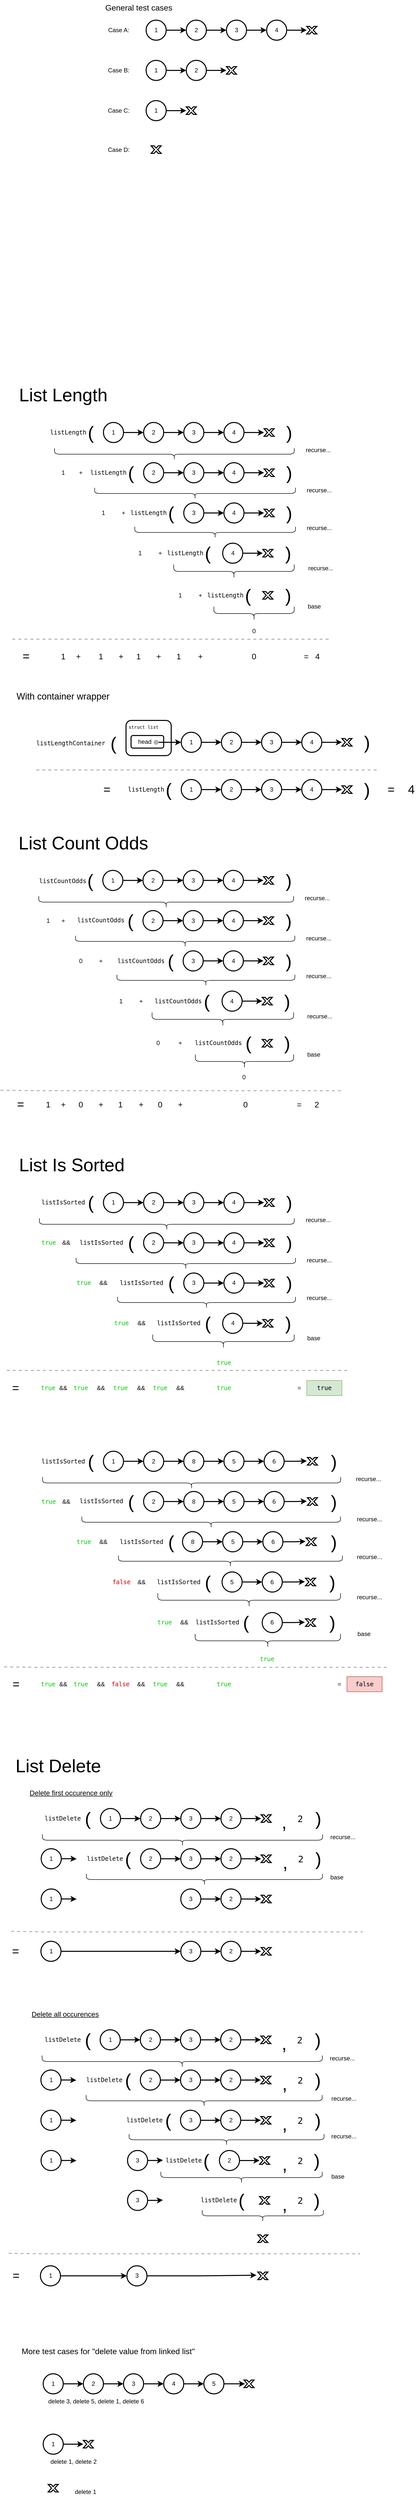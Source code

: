 <mxfile version="26.0.16">
  <diagram name="Page-1" id="LnfI6y9uAsMeLBiGhCIF">
    <mxGraphModel dx="1566" dy="1038" grid="1" gridSize="10" guides="1" tooltips="1" connect="1" arrows="1" fold="1" page="1" pageScale="1" pageWidth="850" pageHeight="1100" math="0" shadow="0">
      <root>
        <mxCell id="0" />
        <mxCell id="1" parent="0" />
        <mxCell id="FEZ-26H3Mb8yyC3y7fx9-3" style="edgeStyle=orthogonalEdgeStyle;rounded=0;orthogonalLoop=1;jettySize=auto;html=1;strokeWidth=2;" parent="1" source="FEZ-26H3Mb8yyC3y7fx9-1" target="FEZ-26H3Mb8yyC3y7fx9-2" edge="1">
          <mxGeometry relative="1" as="geometry" />
        </mxCell>
        <mxCell id="FEZ-26H3Mb8yyC3y7fx9-1" value="1" style="ellipse;whiteSpace=wrap;html=1;aspect=fixed;strokeWidth=2;" parent="1" vertex="1">
          <mxGeometry x="360" y="520" width="40" height="40" as="geometry" />
        </mxCell>
        <mxCell id="FEZ-26H3Mb8yyC3y7fx9-5" style="edgeStyle=orthogonalEdgeStyle;rounded=0;orthogonalLoop=1;jettySize=auto;html=1;strokeColor=default;strokeWidth=2;align=center;verticalAlign=middle;fontFamily=Helvetica;fontSize=11;fontColor=default;labelBackgroundColor=default;endArrow=classic;" parent="1" source="FEZ-26H3Mb8yyC3y7fx9-2" target="FEZ-26H3Mb8yyC3y7fx9-4" edge="1">
          <mxGeometry relative="1" as="geometry" />
        </mxCell>
        <mxCell id="FEZ-26H3Mb8yyC3y7fx9-2" value="2" style="ellipse;whiteSpace=wrap;html=1;aspect=fixed;strokeWidth=2;" parent="1" vertex="1">
          <mxGeometry x="440" y="520" width="40" height="40" as="geometry" />
        </mxCell>
        <mxCell id="FEZ-26H3Mb8yyC3y7fx9-7" style="edgeStyle=orthogonalEdgeStyle;rounded=0;orthogonalLoop=1;jettySize=auto;html=1;strokeColor=default;strokeWidth=2;align=center;verticalAlign=middle;fontFamily=Helvetica;fontSize=12;fontColor=default;labelBackgroundColor=default;endArrow=classic;" parent="1" source="FEZ-26H3Mb8yyC3y7fx9-4" target="FEZ-26H3Mb8yyC3y7fx9-6" edge="1">
          <mxGeometry relative="1" as="geometry" />
        </mxCell>
        <mxCell id="FEZ-26H3Mb8yyC3y7fx9-4" value="3" style="ellipse;whiteSpace=wrap;html=1;aspect=fixed;strokeWidth=2;" parent="1" vertex="1">
          <mxGeometry x="520" y="520" width="40" height="40" as="geometry" />
        </mxCell>
        <mxCell id="FEZ-26H3Mb8yyC3y7fx9-9" style="edgeStyle=orthogonalEdgeStyle;rounded=0;orthogonalLoop=1;jettySize=auto;html=1;strokeColor=default;strokeWidth=2;align=center;verticalAlign=middle;fontFamily=Helvetica;fontSize=12;fontColor=default;labelBackgroundColor=default;endArrow=classic;" parent="1" source="FEZ-26H3Mb8yyC3y7fx9-6" target="FEZ-26H3Mb8yyC3y7fx9-12" edge="1">
          <mxGeometry relative="1" as="geometry">
            <mxPoint x="680" y="540" as="targetPoint" />
          </mxGeometry>
        </mxCell>
        <mxCell id="FEZ-26H3Mb8yyC3y7fx9-6" value="4" style="ellipse;whiteSpace=wrap;html=1;aspect=fixed;strokeWidth=2;strokeColor=default;align=center;verticalAlign=middle;fontFamily=Helvetica;fontSize=12;fontColor=default;fillColor=default;" parent="1" vertex="1">
          <mxGeometry x="600" y="520" width="40" height="40" as="geometry" />
        </mxCell>
        <mxCell id="FEZ-26H3Mb8yyC3y7fx9-12" value="" style="verticalLabelPosition=bottom;verticalAlign=top;html=1;shape=mxgraph.basic.x;strokeColor=default;strokeWidth=2;align=center;fontFamily=Helvetica;fontSize=12;fontColor=default;fillColor=default;" parent="1" vertex="1">
          <mxGeometry x="680" y="532.5" width="20" height="15" as="geometry" />
        </mxCell>
        <mxCell id="FEZ-26H3Mb8yyC3y7fx9-16" style="edgeStyle=orthogonalEdgeStyle;rounded=0;orthogonalLoop=1;jettySize=auto;html=1;strokeWidth=2;" parent="1" source="FEZ-26H3Mb8yyC3y7fx9-17" target="FEZ-26H3Mb8yyC3y7fx9-19" edge="1">
          <mxGeometry relative="1" as="geometry" />
        </mxCell>
        <mxCell id="FEZ-26H3Mb8yyC3y7fx9-17" value="1" style="ellipse;whiteSpace=wrap;html=1;aspect=fixed;strokeWidth=2;" parent="1" vertex="1">
          <mxGeometry x="360" y="600" width="40" height="40" as="geometry" />
        </mxCell>
        <mxCell id="FEZ-26H3Mb8yyC3y7fx9-18" style="edgeStyle=orthogonalEdgeStyle;rounded=0;orthogonalLoop=1;jettySize=auto;html=1;strokeColor=default;strokeWidth=2;align=center;verticalAlign=middle;fontFamily=Helvetica;fontSize=11;fontColor=default;labelBackgroundColor=default;endArrow=classic;" parent="1" source="FEZ-26H3Mb8yyC3y7fx9-19" edge="1">
          <mxGeometry relative="1" as="geometry">
            <mxPoint x="520" y="620" as="targetPoint" />
          </mxGeometry>
        </mxCell>
        <mxCell id="FEZ-26H3Mb8yyC3y7fx9-19" value="2" style="ellipse;whiteSpace=wrap;html=1;aspect=fixed;strokeWidth=2;" parent="1" vertex="1">
          <mxGeometry x="440" y="600" width="40" height="40" as="geometry" />
        </mxCell>
        <mxCell id="FEZ-26H3Mb8yyC3y7fx9-20" style="edgeStyle=orthogonalEdgeStyle;rounded=0;orthogonalLoop=1;jettySize=auto;html=1;strokeColor=default;strokeWidth=2;align=center;verticalAlign=middle;fontFamily=Helvetica;fontSize=12;fontColor=default;labelBackgroundColor=default;endArrow=classic;" parent="1" edge="1">
          <mxGeometry relative="1" as="geometry">
            <mxPoint x="560" y="620" as="sourcePoint" />
          </mxGeometry>
        </mxCell>
        <mxCell id="FEZ-26H3Mb8yyC3y7fx9-24" value="" style="verticalLabelPosition=bottom;verticalAlign=top;html=1;shape=mxgraph.basic.x;strokeColor=default;strokeWidth=2;align=center;fontFamily=Helvetica;fontSize=12;fontColor=default;fillColor=default;" parent="1" vertex="1">
          <mxGeometry x="520" y="612.5" width="20" height="15" as="geometry" />
        </mxCell>
        <mxCell id="FEZ-26H3Mb8yyC3y7fx9-29" value="1" style="ellipse;whiteSpace=wrap;html=1;aspect=fixed;strokeWidth=2;" parent="1" vertex="1">
          <mxGeometry x="360" y="680" width="40" height="40" as="geometry" />
        </mxCell>
        <mxCell id="FEZ-26H3Mb8yyC3y7fx9-33" value="" style="edgeStyle=orthogonalEdgeStyle;rounded=0;orthogonalLoop=1;jettySize=auto;html=1;strokeColor=default;strokeWidth=2;align=center;verticalAlign=middle;fontFamily=Helvetica;fontSize=11;fontColor=default;labelBackgroundColor=default;endArrow=classic;" parent="1" source="FEZ-26H3Mb8yyC3y7fx9-29" target="FEZ-26H3Mb8yyC3y7fx9-32" edge="1">
          <mxGeometry relative="1" as="geometry">
            <mxPoint x="520" y="700" as="targetPoint" />
            <mxPoint x="400" y="700" as="sourcePoint" />
          </mxGeometry>
        </mxCell>
        <mxCell id="FEZ-26H3Mb8yyC3y7fx9-32" value="" style="verticalLabelPosition=bottom;verticalAlign=top;html=1;shape=mxgraph.basic.x;strokeColor=default;strokeWidth=2;align=center;fontFamily=Helvetica;fontSize=12;fontColor=default;fillColor=default;" parent="1" vertex="1">
          <mxGeometry x="440" y="692.5" width="20" height="15" as="geometry" />
        </mxCell>
        <mxCell id="FEZ-26H3Mb8yyC3y7fx9-34" value="" style="verticalLabelPosition=bottom;verticalAlign=top;html=1;shape=mxgraph.basic.x;strokeColor=default;strokeWidth=2;align=center;fontFamily=Helvetica;fontSize=12;fontColor=default;fillColor=default;" parent="1" vertex="1">
          <mxGeometry x="370" y="770" width="20" height="15" as="geometry" />
        </mxCell>
        <mxCell id="FEZ-26H3Mb8yyC3y7fx9-35" value="Case A:" style="text;html=1;align=center;verticalAlign=middle;resizable=0;points=[];autosize=1;strokeColor=none;fillColor=none;fontFamily=Helvetica;fontSize=12;fontColor=default;" parent="1" vertex="1">
          <mxGeometry x="270" y="525" width="70" height="30" as="geometry" />
        </mxCell>
        <mxCell id="FEZ-26H3Mb8yyC3y7fx9-36" value="Case B:" style="text;html=1;align=center;verticalAlign=middle;resizable=0;points=[];autosize=1;strokeColor=none;fillColor=none;fontFamily=Helvetica;fontSize=12;fontColor=default;" parent="1" vertex="1">
          <mxGeometry x="270" y="605" width="70" height="30" as="geometry" />
        </mxCell>
        <mxCell id="FEZ-26H3Mb8yyC3y7fx9-37" value="Case C:" style="text;html=1;align=center;verticalAlign=middle;resizable=0;points=[];autosize=1;strokeColor=none;fillColor=none;fontFamily=Helvetica;fontSize=12;fontColor=default;" parent="1" vertex="1">
          <mxGeometry x="270" y="685" width="70" height="30" as="geometry" />
        </mxCell>
        <mxCell id="FEZ-26H3Mb8yyC3y7fx9-38" value="Case D:" style="text;html=1;align=center;verticalAlign=middle;resizable=0;points=[];autosize=1;strokeColor=none;fillColor=none;fontFamily=Helvetica;fontSize=12;fontColor=default;" parent="1" vertex="1">
          <mxGeometry x="270" y="762.5" width="70" height="30" as="geometry" />
        </mxCell>
        <mxCell id="FEZ-26H3Mb8yyC3y7fx9-39" style="edgeStyle=orthogonalEdgeStyle;rounded=0;orthogonalLoop=1;jettySize=auto;html=1;strokeWidth=2;" parent="1" source="FEZ-26H3Mb8yyC3y7fx9-40" target="FEZ-26H3Mb8yyC3y7fx9-42" edge="1">
          <mxGeometry relative="1" as="geometry" />
        </mxCell>
        <mxCell id="FEZ-26H3Mb8yyC3y7fx9-40" value="1" style="ellipse;whiteSpace=wrap;html=1;aspect=fixed;strokeWidth=2;" parent="1" vertex="1">
          <mxGeometry x="155" y="5200" width="40" height="40" as="geometry" />
        </mxCell>
        <mxCell id="FEZ-26H3Mb8yyC3y7fx9-41" style="edgeStyle=orthogonalEdgeStyle;rounded=0;orthogonalLoop=1;jettySize=auto;html=1;strokeColor=default;strokeWidth=2;align=center;verticalAlign=middle;fontFamily=Helvetica;fontSize=11;fontColor=default;labelBackgroundColor=default;endArrow=classic;" parent="1" source="FEZ-26H3Mb8yyC3y7fx9-42" target="FEZ-26H3Mb8yyC3y7fx9-44" edge="1">
          <mxGeometry relative="1" as="geometry" />
        </mxCell>
        <mxCell id="FEZ-26H3Mb8yyC3y7fx9-42" value="2" style="ellipse;whiteSpace=wrap;html=1;aspect=fixed;strokeWidth=2;" parent="1" vertex="1">
          <mxGeometry x="235" y="5200" width="40" height="40" as="geometry" />
        </mxCell>
        <mxCell id="FEZ-26H3Mb8yyC3y7fx9-43" style="edgeStyle=orthogonalEdgeStyle;rounded=0;orthogonalLoop=1;jettySize=auto;html=1;strokeColor=default;strokeWidth=2;align=center;verticalAlign=middle;fontFamily=Helvetica;fontSize=12;fontColor=default;labelBackgroundColor=default;endArrow=classic;" parent="1" source="FEZ-26H3Mb8yyC3y7fx9-44" target="FEZ-26H3Mb8yyC3y7fx9-46" edge="1">
          <mxGeometry relative="1" as="geometry" />
        </mxCell>
        <mxCell id="FEZ-26H3Mb8yyC3y7fx9-44" value="3" style="ellipse;whiteSpace=wrap;html=1;aspect=fixed;strokeWidth=2;" parent="1" vertex="1">
          <mxGeometry x="315" y="5200" width="40" height="40" as="geometry" />
        </mxCell>
        <mxCell id="FEZ-26H3Mb8yyC3y7fx9-45" style="edgeStyle=orthogonalEdgeStyle;rounded=0;orthogonalLoop=1;jettySize=auto;html=1;strokeColor=default;strokeWidth=2;align=center;verticalAlign=middle;fontFamily=Helvetica;fontSize=12;fontColor=default;labelBackgroundColor=default;endArrow=classic;" parent="1" source="FEZ-26H3Mb8yyC3y7fx9-46" target="FEZ-26H3Mb8yyC3y7fx9-58" edge="1">
          <mxGeometry relative="1" as="geometry">
            <mxPoint x="465.0" y="5240" as="targetPoint" />
          </mxGeometry>
        </mxCell>
        <mxCell id="FEZ-26H3Mb8yyC3y7fx9-46" value="4" style="ellipse;whiteSpace=wrap;html=1;aspect=fixed;strokeWidth=2;strokeColor=default;align=center;verticalAlign=middle;fontFamily=Helvetica;fontSize=12;fontColor=default;fillColor=default;" parent="1" vertex="1">
          <mxGeometry x="395" y="5200" width="40" height="40" as="geometry" />
        </mxCell>
        <mxCell id="FEZ-26H3Mb8yyC3y7fx9-47" value="" style="verticalLabelPosition=bottom;verticalAlign=top;html=1;shape=mxgraph.basic.x;strokeColor=default;strokeWidth=2;align=center;fontFamily=Helvetica;fontSize=12;fontColor=default;fillColor=default;" parent="1" vertex="1">
          <mxGeometry x="555" y="5212.5" width="20" height="15" as="geometry" />
        </mxCell>
        <mxCell id="FEZ-26H3Mb8yyC3y7fx9-53" value="1" style="ellipse;whiteSpace=wrap;html=1;aspect=fixed;strokeWidth=2;" parent="1" vertex="1">
          <mxGeometry x="155" y="5320" width="40" height="40" as="geometry" />
        </mxCell>
        <mxCell id="FEZ-26H3Mb8yyC3y7fx9-54" value="" style="edgeStyle=orthogonalEdgeStyle;rounded=0;orthogonalLoop=1;jettySize=auto;html=1;strokeColor=default;strokeWidth=2;align=center;verticalAlign=middle;fontFamily=Helvetica;fontSize=11;fontColor=default;labelBackgroundColor=default;endArrow=classic;" parent="1" source="FEZ-26H3Mb8yyC3y7fx9-53" target="FEZ-26H3Mb8yyC3y7fx9-55" edge="1">
          <mxGeometry relative="1" as="geometry">
            <mxPoint x="315" y="5340" as="targetPoint" />
            <mxPoint x="195" y="5340" as="sourcePoint" />
          </mxGeometry>
        </mxCell>
        <mxCell id="FEZ-26H3Mb8yyC3y7fx9-55" value="" style="verticalLabelPosition=bottom;verticalAlign=top;html=1;shape=mxgraph.basic.x;strokeColor=default;strokeWidth=2;align=center;fontFamily=Helvetica;fontSize=12;fontColor=default;fillColor=default;" parent="1" vertex="1">
          <mxGeometry x="235" y="5332.5" width="20" height="15" as="geometry" />
        </mxCell>
        <mxCell id="FEZ-26H3Mb8yyC3y7fx9-56" value="" style="verticalLabelPosition=bottom;verticalAlign=top;html=1;shape=mxgraph.basic.x;strokeColor=default;strokeWidth=2;align=center;fontFamily=Helvetica;fontSize=12;fontColor=default;fillColor=default;" parent="1" vertex="1">
          <mxGeometry x="165" y="5420" width="20" height="15" as="geometry" />
        </mxCell>
        <mxCell id="FEZ-26H3Mb8yyC3y7fx9-57" value="&lt;div&gt;delete 3, delete 5, delete 1, delete 6&lt;/div&gt;" style="text;html=1;align=center;verticalAlign=middle;resizable=0;points=[];autosize=1;strokeColor=none;fillColor=none;fontFamily=Helvetica;fontSize=12;fontColor=default;" parent="1" vertex="1">
          <mxGeometry x="155" y="5240" width="210" height="30" as="geometry" />
        </mxCell>
        <mxCell id="FEZ-26H3Mb8yyC3y7fx9-58" value="5" style="ellipse;whiteSpace=wrap;html=1;aspect=fixed;strokeWidth=2;strokeColor=default;align=center;verticalAlign=middle;fontFamily=Helvetica;fontSize=12;fontColor=default;fillColor=default;" parent="1" vertex="1">
          <mxGeometry x="475.0" y="5200" width="40" height="40" as="geometry" />
        </mxCell>
        <mxCell id="FEZ-26H3Mb8yyC3y7fx9-60" style="edgeStyle=orthogonalEdgeStyle;rounded=0;orthogonalLoop=1;jettySize=auto;html=1;entryX=0.1;entryY=0.5;entryDx=0;entryDy=0;entryPerimeter=0;strokeColor=default;strokeWidth=2;align=center;verticalAlign=middle;fontFamily=Helvetica;fontSize=12;fontColor=default;labelBackgroundColor=default;endArrow=classic;" parent="1" source="FEZ-26H3Mb8yyC3y7fx9-58" target="FEZ-26H3Mb8yyC3y7fx9-47" edge="1">
          <mxGeometry relative="1" as="geometry" />
        </mxCell>
        <mxCell id="FEZ-26H3Mb8yyC3y7fx9-61" value="delete 1, delete 2" style="text;html=1;align=center;verticalAlign=middle;resizable=0;points=[];autosize=1;strokeColor=none;fillColor=none;fontFamily=Helvetica;fontSize=12;fontColor=default;" parent="1" vertex="1">
          <mxGeometry x="155" y="5360" width="120" height="30" as="geometry" />
        </mxCell>
        <mxCell id="FEZ-26H3Mb8yyC3y7fx9-62" value="delete 1 " style="text;html=1;align=center;verticalAlign=middle;resizable=0;points=[];autosize=1;strokeColor=none;fillColor=none;fontFamily=Helvetica;fontSize=12;fontColor=default;" parent="1" vertex="1">
          <mxGeometry x="204.06" y="5420" width="70" height="30" as="geometry" />
        </mxCell>
        <mxCell id="FEZ-26H3Mb8yyC3y7fx9-63" value="&lt;font style=&quot;font-size: 16px;&quot;&gt;More test cases for &quot;delete value from linked list&quot;&lt;/font&gt;" style="text;html=1;align=center;verticalAlign=middle;resizable=0;points=[];autosize=1;strokeColor=none;fillColor=none;fontFamily=Helvetica;fontSize=12;fontColor=default;" parent="1" vertex="1">
          <mxGeometry x="99.06" y="5140" width="370" height="30" as="geometry" />
        </mxCell>
        <mxCell id="FEZ-26H3Mb8yyC3y7fx9-64" value="&lt;font style=&quot;font-size: 16px;&quot;&gt;General test cases&lt;br&gt;&lt;/font&gt;" style="text;html=1;align=center;verticalAlign=middle;resizable=0;points=[];autosize=1;strokeColor=none;fillColor=none;fontFamily=Helvetica;fontSize=12;fontColor=default;" parent="1" vertex="1">
          <mxGeometry x="265" y="480" width="160" height="30" as="geometry" />
        </mxCell>
        <mxCell id="SE4oea5at5pP_NoJNJHg-1" style="edgeStyle=orthogonalEdgeStyle;rounded=0;orthogonalLoop=1;jettySize=auto;html=1;strokeWidth=2;" parent="1" source="SE4oea5at5pP_NoJNJHg-2" target="SE4oea5at5pP_NoJNJHg-4" edge="1">
          <mxGeometry relative="1" as="geometry" />
        </mxCell>
        <mxCell id="SE4oea5at5pP_NoJNJHg-2" value="1" style="ellipse;whiteSpace=wrap;html=1;aspect=fixed;strokeWidth=2;" parent="1" vertex="1">
          <mxGeometry x="275" y="1320" width="40" height="40" as="geometry" />
        </mxCell>
        <mxCell id="SE4oea5at5pP_NoJNJHg-3" style="edgeStyle=orthogonalEdgeStyle;rounded=0;orthogonalLoop=1;jettySize=auto;html=1;strokeColor=default;strokeWidth=2;align=center;verticalAlign=middle;fontFamily=Helvetica;fontSize=11;fontColor=default;labelBackgroundColor=default;endArrow=classic;" parent="1" source="SE4oea5at5pP_NoJNJHg-4" target="SE4oea5at5pP_NoJNJHg-6" edge="1">
          <mxGeometry relative="1" as="geometry" />
        </mxCell>
        <mxCell id="SE4oea5at5pP_NoJNJHg-4" value="2" style="ellipse;whiteSpace=wrap;html=1;aspect=fixed;strokeWidth=2;" parent="1" vertex="1">
          <mxGeometry x="355" y="1320" width="40" height="40" as="geometry" />
        </mxCell>
        <mxCell id="SE4oea5at5pP_NoJNJHg-5" style="edgeStyle=orthogonalEdgeStyle;rounded=0;orthogonalLoop=1;jettySize=auto;html=1;strokeColor=default;strokeWidth=2;align=center;verticalAlign=middle;fontFamily=Helvetica;fontSize=12;fontColor=default;labelBackgroundColor=default;endArrow=classic;" parent="1" source="SE4oea5at5pP_NoJNJHg-6" target="SE4oea5at5pP_NoJNJHg-8" edge="1">
          <mxGeometry relative="1" as="geometry" />
        </mxCell>
        <mxCell id="SE4oea5at5pP_NoJNJHg-6" value="3" style="ellipse;whiteSpace=wrap;html=1;aspect=fixed;strokeWidth=2;" parent="1" vertex="1">
          <mxGeometry x="435" y="1320" width="40" height="40" as="geometry" />
        </mxCell>
        <mxCell id="SE4oea5at5pP_NoJNJHg-7" style="edgeStyle=orthogonalEdgeStyle;rounded=0;orthogonalLoop=1;jettySize=auto;html=1;strokeColor=default;strokeWidth=2;align=center;verticalAlign=middle;fontFamily=Helvetica;fontSize=12;fontColor=default;labelBackgroundColor=default;endArrow=classic;" parent="1" source="SE4oea5at5pP_NoJNJHg-8" target="SE4oea5at5pP_NoJNJHg-9" edge="1">
          <mxGeometry relative="1" as="geometry">
            <mxPoint x="595" y="1340" as="targetPoint" />
          </mxGeometry>
        </mxCell>
        <mxCell id="SE4oea5at5pP_NoJNJHg-8" value="4" style="ellipse;whiteSpace=wrap;html=1;aspect=fixed;strokeWidth=2;strokeColor=default;align=center;verticalAlign=middle;fontFamily=Helvetica;fontSize=12;fontColor=default;fillColor=default;" parent="1" vertex="1">
          <mxGeometry x="515" y="1320" width="40" height="40" as="geometry" />
        </mxCell>
        <mxCell id="SE4oea5at5pP_NoJNJHg-9" value="" style="verticalLabelPosition=bottom;verticalAlign=top;html=1;shape=mxgraph.basic.x;strokeColor=default;strokeWidth=2;align=center;fontFamily=Helvetica;fontSize=12;fontColor=default;fillColor=default;" parent="1" vertex="1">
          <mxGeometry x="595" y="1332.5" width="20" height="15" as="geometry" />
        </mxCell>
        <mxCell id="SE4oea5at5pP_NoJNJHg-11" value="&lt;pre&gt;&lt;font style=&quot;font-size: 12px;&quot;&gt;&lt;span class=&quot;w&quot;&gt;&lt;/span&gt;&lt;span class=&quot;nf&quot;&gt;listLength&lt;/span&gt;&lt;/font&gt;&lt;/pre&gt;" style="text;html=1;align=center;verticalAlign=middle;whiteSpace=wrap;rounded=0;" parent="1" vertex="1">
          <mxGeometry x="170" y="1325" width="70" height="30" as="geometry" />
        </mxCell>
        <mxCell id="SE4oea5at5pP_NoJNJHg-14" value="&lt;font style=&quot;font-size: 36px;&quot;&gt;(&lt;/font&gt;" style="text;html=1;align=center;verticalAlign=middle;whiteSpace=wrap;rounded=0;" parent="1" vertex="1">
          <mxGeometry x="220" y="1325" width="60" height="30" as="geometry" />
        </mxCell>
        <mxCell id="SE4oea5at5pP_NoJNJHg-15" value="&lt;font style=&quot;font-size: 36px;&quot;&gt;)&lt;/font&gt;" style="text;html=1;align=center;verticalAlign=middle;whiteSpace=wrap;rounded=0;" parent="1" vertex="1">
          <mxGeometry x="615" y="1325" width="60" height="30" as="geometry" />
        </mxCell>
        <mxCell id="SE4oea5at5pP_NoJNJHg-18" style="edgeStyle=orthogonalEdgeStyle;rounded=0;orthogonalLoop=1;jettySize=auto;html=1;strokeColor=default;strokeWidth=2;align=center;verticalAlign=middle;fontFamily=Helvetica;fontSize=11;fontColor=default;labelBackgroundColor=default;endArrow=classic;" parent="1" source="SE4oea5at5pP_NoJNJHg-19" target="SE4oea5at5pP_NoJNJHg-21" edge="1">
          <mxGeometry relative="1" as="geometry" />
        </mxCell>
        <mxCell id="SE4oea5at5pP_NoJNJHg-19" value="2" style="ellipse;whiteSpace=wrap;html=1;aspect=fixed;strokeWidth=2;" parent="1" vertex="1">
          <mxGeometry x="355" y="1400" width="40" height="40" as="geometry" />
        </mxCell>
        <mxCell id="SE4oea5at5pP_NoJNJHg-20" style="edgeStyle=orthogonalEdgeStyle;rounded=0;orthogonalLoop=1;jettySize=auto;html=1;strokeColor=default;strokeWidth=2;align=center;verticalAlign=middle;fontFamily=Helvetica;fontSize=12;fontColor=default;labelBackgroundColor=default;endArrow=classic;" parent="1" source="SE4oea5at5pP_NoJNJHg-21" target="SE4oea5at5pP_NoJNJHg-23" edge="1">
          <mxGeometry relative="1" as="geometry" />
        </mxCell>
        <mxCell id="SE4oea5at5pP_NoJNJHg-21" value="3" style="ellipse;whiteSpace=wrap;html=1;aspect=fixed;strokeWidth=2;" parent="1" vertex="1">
          <mxGeometry x="435" y="1400" width="40" height="40" as="geometry" />
        </mxCell>
        <mxCell id="SE4oea5at5pP_NoJNJHg-22" style="edgeStyle=orthogonalEdgeStyle;rounded=0;orthogonalLoop=1;jettySize=auto;html=1;strokeColor=default;strokeWidth=2;align=center;verticalAlign=middle;fontFamily=Helvetica;fontSize=12;fontColor=default;labelBackgroundColor=default;endArrow=classic;" parent="1" source="SE4oea5at5pP_NoJNJHg-23" target="SE4oea5at5pP_NoJNJHg-24" edge="1">
          <mxGeometry relative="1" as="geometry">
            <mxPoint x="595" y="1420" as="targetPoint" />
          </mxGeometry>
        </mxCell>
        <mxCell id="SE4oea5at5pP_NoJNJHg-23" value="4" style="ellipse;whiteSpace=wrap;html=1;aspect=fixed;strokeWidth=2;strokeColor=default;align=center;verticalAlign=middle;fontFamily=Helvetica;fontSize=12;fontColor=default;fillColor=default;" parent="1" vertex="1">
          <mxGeometry x="515" y="1400" width="40" height="40" as="geometry" />
        </mxCell>
        <mxCell id="SE4oea5at5pP_NoJNJHg-24" value="" style="verticalLabelPosition=bottom;verticalAlign=top;html=1;shape=mxgraph.basic.x;strokeColor=default;strokeWidth=2;align=center;fontFamily=Helvetica;fontSize=12;fontColor=default;fillColor=default;" parent="1" vertex="1">
          <mxGeometry x="595" y="1412.5" width="20" height="15" as="geometry" />
        </mxCell>
        <mxCell id="SE4oea5at5pP_NoJNJHg-25" value="&lt;pre&gt;&lt;font style=&quot;font-size: 12px;&quot;&gt;&lt;span class=&quot;w&quot;&gt;&lt;/span&gt;&lt;span class=&quot;nf&quot;&gt;listLength&lt;/span&gt;&lt;/font&gt;&lt;/pre&gt;" style="text;html=1;align=center;verticalAlign=middle;whiteSpace=wrap;rounded=0;" parent="1" vertex="1">
          <mxGeometry x="250" y="1405" width="70" height="30" as="geometry" />
        </mxCell>
        <mxCell id="SE4oea5at5pP_NoJNJHg-26" value="&lt;font style=&quot;font-size: 36px;&quot;&gt;(&lt;/font&gt;" style="text;html=1;align=center;verticalAlign=middle;whiteSpace=wrap;rounded=0;" parent="1" vertex="1">
          <mxGeometry x="300" y="1405" width="60" height="30" as="geometry" />
        </mxCell>
        <mxCell id="SE4oea5at5pP_NoJNJHg-27" value="&lt;font style=&quot;font-size: 36px;&quot;&gt;)&lt;/font&gt;" style="text;html=1;align=center;verticalAlign=middle;whiteSpace=wrap;rounded=0;" parent="1" vertex="1">
          <mxGeometry x="615" y="1405" width="60" height="30" as="geometry" />
        </mxCell>
        <mxCell id="SE4oea5at5pP_NoJNJHg-29" value="1" style="text;html=1;align=center;verticalAlign=middle;whiteSpace=wrap;rounded=0;" parent="1" vertex="1">
          <mxGeometry x="160" y="1405" width="70" height="30" as="geometry" />
        </mxCell>
        <mxCell id="SE4oea5at5pP_NoJNJHg-30" value="+" style="text;html=1;align=center;verticalAlign=middle;whiteSpace=wrap;rounded=0;" parent="1" vertex="1">
          <mxGeometry x="195" y="1405" width="70" height="30" as="geometry" />
        </mxCell>
        <mxCell id="SE4oea5at5pP_NoJNJHg-33" style="edgeStyle=orthogonalEdgeStyle;rounded=0;orthogonalLoop=1;jettySize=auto;html=1;strokeColor=default;strokeWidth=2;align=center;verticalAlign=middle;fontFamily=Helvetica;fontSize=12;fontColor=default;labelBackgroundColor=default;endArrow=classic;" parent="1" source="SE4oea5at5pP_NoJNJHg-34" target="SE4oea5at5pP_NoJNJHg-36" edge="1">
          <mxGeometry relative="1" as="geometry" />
        </mxCell>
        <mxCell id="SE4oea5at5pP_NoJNJHg-34" value="3" style="ellipse;whiteSpace=wrap;html=1;aspect=fixed;strokeWidth=2;" parent="1" vertex="1">
          <mxGeometry x="435" y="1480" width="40" height="40" as="geometry" />
        </mxCell>
        <mxCell id="SE4oea5at5pP_NoJNJHg-35" style="edgeStyle=orthogonalEdgeStyle;rounded=0;orthogonalLoop=1;jettySize=auto;html=1;strokeColor=default;strokeWidth=2;align=center;verticalAlign=middle;fontFamily=Helvetica;fontSize=12;fontColor=default;labelBackgroundColor=default;endArrow=classic;" parent="1" source="SE4oea5at5pP_NoJNJHg-36" target="SE4oea5at5pP_NoJNJHg-37" edge="1">
          <mxGeometry relative="1" as="geometry">
            <mxPoint x="595" y="1500" as="targetPoint" />
          </mxGeometry>
        </mxCell>
        <mxCell id="SE4oea5at5pP_NoJNJHg-36" value="4" style="ellipse;whiteSpace=wrap;html=1;aspect=fixed;strokeWidth=2;strokeColor=default;align=center;verticalAlign=middle;fontFamily=Helvetica;fontSize=12;fontColor=default;fillColor=default;" parent="1" vertex="1">
          <mxGeometry x="515" y="1480" width="40" height="40" as="geometry" />
        </mxCell>
        <mxCell id="SE4oea5at5pP_NoJNJHg-37" value="" style="verticalLabelPosition=bottom;verticalAlign=top;html=1;shape=mxgraph.basic.x;strokeColor=default;strokeWidth=2;align=center;fontFamily=Helvetica;fontSize=12;fontColor=default;fillColor=default;" parent="1" vertex="1">
          <mxGeometry x="595" y="1492.5" width="20" height="15" as="geometry" />
        </mxCell>
        <mxCell id="SE4oea5at5pP_NoJNJHg-38" value="&lt;pre&gt;&lt;font style=&quot;font-size: 12px;&quot;&gt;&lt;span class=&quot;w&quot;&gt;&lt;/span&gt;&lt;span class=&quot;nf&quot;&gt;listLength&lt;/span&gt;&lt;/font&gt;&lt;/pre&gt;" style="text;html=1;align=center;verticalAlign=middle;whiteSpace=wrap;rounded=0;" parent="1" vertex="1">
          <mxGeometry x="330" y="1485" width="70" height="30" as="geometry" />
        </mxCell>
        <mxCell id="SE4oea5at5pP_NoJNJHg-39" value="&lt;font style=&quot;font-size: 36px;&quot;&gt;(&lt;/font&gt;" style="text;html=1;align=center;verticalAlign=middle;whiteSpace=wrap;rounded=0;" parent="1" vertex="1">
          <mxGeometry x="380" y="1485" width="60" height="30" as="geometry" />
        </mxCell>
        <mxCell id="SE4oea5at5pP_NoJNJHg-40" value="&lt;font style=&quot;font-size: 36px;&quot;&gt;)&lt;/font&gt;" style="text;html=1;align=center;verticalAlign=middle;whiteSpace=wrap;rounded=0;" parent="1" vertex="1">
          <mxGeometry x="615" y="1485" width="60" height="30" as="geometry" />
        </mxCell>
        <mxCell id="SE4oea5at5pP_NoJNJHg-41" value="1" style="text;html=1;align=center;verticalAlign=middle;whiteSpace=wrap;rounded=0;" parent="1" vertex="1">
          <mxGeometry x="240" y="1485" width="70" height="30" as="geometry" />
        </mxCell>
        <mxCell id="SE4oea5at5pP_NoJNJHg-42" value="+" style="text;html=1;align=center;verticalAlign=middle;whiteSpace=wrap;rounded=0;" parent="1" vertex="1">
          <mxGeometry x="280" y="1485" width="70" height="30" as="geometry" />
        </mxCell>
        <mxCell id="SE4oea5at5pP_NoJNJHg-43" value="" style="shape=curlyBracket;whiteSpace=wrap;html=1;rounded=1;labelPosition=left;verticalLabelPosition=middle;align=right;verticalAlign=middle;rotation=-90;" parent="1" vertex="1">
          <mxGeometry x="446.25" y="1261.25" width="22.5" height="400" as="geometry" />
        </mxCell>
        <mxCell id="SE4oea5at5pP_NoJNJHg-44" value="" style="shape=curlyBracket;whiteSpace=wrap;html=1;rounded=1;labelPosition=left;verticalLabelPosition=middle;align=right;verticalAlign=middle;rotation=-90;" parent="1" vertex="1">
          <mxGeometry x="404.38" y="1144.37" width="23.75" height="477.5" as="geometry" />
        </mxCell>
        <mxCell id="SE4oea5at5pP_NoJNJHg-45" value="" style="shape=curlyBracket;whiteSpace=wrap;html=1;rounded=1;labelPosition=left;verticalLabelPosition=middle;align=right;verticalAlign=middle;rotation=-90;" parent="1" vertex="1">
          <mxGeometry x="486.25" y="1378.75" width="22.5" height="320" as="geometry" />
        </mxCell>
        <mxCell id="SE4oea5at5pP_NoJNJHg-48" style="edgeStyle=orthogonalEdgeStyle;rounded=0;orthogonalLoop=1;jettySize=auto;html=1;strokeColor=default;strokeWidth=2;align=center;verticalAlign=middle;fontFamily=Helvetica;fontSize=12;fontColor=default;labelBackgroundColor=default;endArrow=classic;" parent="1" source="SE4oea5at5pP_NoJNJHg-49" target="SE4oea5at5pP_NoJNJHg-50" edge="1">
          <mxGeometry relative="1" as="geometry">
            <mxPoint x="592.5" y="1580" as="targetPoint" />
          </mxGeometry>
        </mxCell>
        <mxCell id="SE4oea5at5pP_NoJNJHg-49" value="4" style="ellipse;whiteSpace=wrap;html=1;aspect=fixed;strokeWidth=2;strokeColor=default;align=center;verticalAlign=middle;fontFamily=Helvetica;fontSize=12;fontColor=default;fillColor=default;" parent="1" vertex="1">
          <mxGeometry x="512.5" y="1560" width="40" height="40" as="geometry" />
        </mxCell>
        <mxCell id="SE4oea5at5pP_NoJNJHg-50" value="" style="verticalLabelPosition=bottom;verticalAlign=top;html=1;shape=mxgraph.basic.x;strokeColor=default;strokeWidth=2;align=center;fontFamily=Helvetica;fontSize=12;fontColor=default;fillColor=default;" parent="1" vertex="1">
          <mxGeometry x="592.5" y="1572.5" width="20" height="15" as="geometry" />
        </mxCell>
        <mxCell id="SE4oea5at5pP_NoJNJHg-51" value="&lt;pre&gt;&lt;font style=&quot;font-size: 12px;&quot;&gt;&lt;span class=&quot;w&quot;&gt;&lt;/span&gt;&lt;span class=&quot;nf&quot;&gt;listLength&lt;/span&gt;&lt;/font&gt;&lt;/pre&gt;" style="text;html=1;align=center;verticalAlign=middle;whiteSpace=wrap;rounded=0;" parent="1" vertex="1">
          <mxGeometry x="402.5" y="1565" width="70" height="30" as="geometry" />
        </mxCell>
        <mxCell id="SE4oea5at5pP_NoJNJHg-52" value="&lt;font style=&quot;font-size: 36px;&quot;&gt;(&lt;/font&gt;" style="text;html=1;align=center;verticalAlign=middle;whiteSpace=wrap;rounded=0;" parent="1" vertex="1">
          <mxGeometry x="452.5" y="1565" width="60" height="30" as="geometry" />
        </mxCell>
        <mxCell id="SE4oea5at5pP_NoJNJHg-53" value="&lt;font style=&quot;font-size: 36px;&quot;&gt;)&lt;/font&gt;" style="text;html=1;align=center;verticalAlign=middle;whiteSpace=wrap;rounded=0;" parent="1" vertex="1">
          <mxGeometry x="612.5" y="1565" width="60" height="30" as="geometry" />
        </mxCell>
        <mxCell id="SE4oea5at5pP_NoJNJHg-54" value="1" style="text;html=1;align=center;verticalAlign=middle;whiteSpace=wrap;rounded=0;" parent="1" vertex="1">
          <mxGeometry x="312.5" y="1565" width="70" height="30" as="geometry" />
        </mxCell>
        <mxCell id="SE4oea5at5pP_NoJNJHg-55" value="+" style="text;html=1;align=center;verticalAlign=middle;whiteSpace=wrap;rounded=0;" parent="1" vertex="1">
          <mxGeometry x="352.5" y="1565" width="70" height="30" as="geometry" />
        </mxCell>
        <mxCell id="SE4oea5at5pP_NoJNJHg-56" value="" style="shape=curlyBracket;whiteSpace=wrap;html=1;rounded=1;labelPosition=left;verticalLabelPosition=middle;align=right;verticalAlign=middle;rotation=-90;" parent="1" vertex="1">
          <mxGeometry x="521.25" y="1496.25" width="27.5" height="240" as="geometry" />
        </mxCell>
        <mxCell id="SE4oea5at5pP_NoJNJHg-59" value="" style="verticalLabelPosition=bottom;verticalAlign=top;html=1;shape=mxgraph.basic.x;strokeColor=default;strokeWidth=2;align=center;fontFamily=Helvetica;fontSize=12;fontColor=default;fillColor=default;" parent="1" vertex="1">
          <mxGeometry x="592.5" y="1656.25" width="20" height="15" as="geometry" />
        </mxCell>
        <mxCell id="SE4oea5at5pP_NoJNJHg-60" value="&lt;pre&gt;&lt;font style=&quot;font-size: 12px;&quot;&gt;&lt;span class=&quot;w&quot;&gt;&lt;/span&gt;&lt;span class=&quot;nf&quot;&gt;listLength&lt;/span&gt;&lt;/font&gt;&lt;/pre&gt;" style="text;html=1;align=center;verticalAlign=middle;whiteSpace=wrap;rounded=0;" parent="1" vertex="1">
          <mxGeometry x="482.5" y="1648.75" width="70" height="30" as="geometry" />
        </mxCell>
        <mxCell id="SE4oea5at5pP_NoJNJHg-61" value="&lt;font style=&quot;font-size: 36px;&quot;&gt;(&lt;/font&gt;" style="text;html=1;align=center;verticalAlign=middle;whiteSpace=wrap;rounded=0;" parent="1" vertex="1">
          <mxGeometry x="532.5" y="1648.75" width="60" height="30" as="geometry" />
        </mxCell>
        <mxCell id="SE4oea5at5pP_NoJNJHg-62" value="&lt;font style=&quot;font-size: 36px;&quot;&gt;)&lt;/font&gt;" style="text;html=1;align=center;verticalAlign=middle;whiteSpace=wrap;rounded=0;" parent="1" vertex="1">
          <mxGeometry x="612.5" y="1648.75" width="60" height="30" as="geometry" />
        </mxCell>
        <mxCell id="SE4oea5at5pP_NoJNJHg-63" value="1" style="text;html=1;align=center;verticalAlign=middle;whiteSpace=wrap;rounded=0;" parent="1" vertex="1">
          <mxGeometry x="392.5" y="1648.75" width="70" height="30" as="geometry" />
        </mxCell>
        <mxCell id="SE4oea5at5pP_NoJNJHg-64" value="+" style="text;html=1;align=center;verticalAlign=middle;whiteSpace=wrap;rounded=0;" parent="1" vertex="1">
          <mxGeometry x="432.5" y="1648.75" width="70" height="30" as="geometry" />
        </mxCell>
        <mxCell id="SE4oea5at5pP_NoJNJHg-65" value="" style="shape=curlyBracket;whiteSpace=wrap;html=1;rounded=1;labelPosition=left;verticalLabelPosition=middle;align=right;verticalAlign=middle;rotation=-90;" parent="1" vertex="1">
          <mxGeometry x="561.25" y="1620" width="27.5" height="160" as="geometry" />
        </mxCell>
        <mxCell id="SE4oea5at5pP_NoJNJHg-66" value="0" style="text;html=1;align=center;verticalAlign=middle;whiteSpace=wrap;rounded=0;" parent="1" vertex="1">
          <mxGeometry x="540" y="1720" width="70" height="30" as="geometry" />
        </mxCell>
        <mxCell id="SE4oea5at5pP_NoJNJHg-67" value="1" style="text;html=1;align=center;verticalAlign=middle;whiteSpace=wrap;rounded=0;fontSize=16;" parent="1" vertex="1">
          <mxGeometry x="160" y="1770" width="70" height="30" as="geometry" />
        </mxCell>
        <mxCell id="SE4oea5at5pP_NoJNJHg-68" value="+" style="text;html=1;align=center;verticalAlign=middle;whiteSpace=wrap;rounded=0;fontSize=16;" parent="1" vertex="1">
          <mxGeometry x="190" y="1770" width="70" height="30" as="geometry" />
        </mxCell>
        <mxCell id="SE4oea5at5pP_NoJNJHg-69" value="1" style="text;html=1;align=center;verticalAlign=middle;whiteSpace=wrap;rounded=0;fontSize=16;" parent="1" vertex="1">
          <mxGeometry x="235" y="1770" width="70" height="30" as="geometry" />
        </mxCell>
        <mxCell id="SE4oea5at5pP_NoJNJHg-70" value="+" style="text;html=1;align=center;verticalAlign=middle;whiteSpace=wrap;rounded=0;fontSize=16;" parent="1" vertex="1">
          <mxGeometry x="275" y="1770" width="70" height="30" as="geometry" />
        </mxCell>
        <mxCell id="SE4oea5at5pP_NoJNJHg-71" value="1" style="text;html=1;align=center;verticalAlign=middle;whiteSpace=wrap;rounded=0;fontSize=16;" parent="1" vertex="1">
          <mxGeometry x="310" y="1770" width="70" height="30" as="geometry" />
        </mxCell>
        <mxCell id="SE4oea5at5pP_NoJNJHg-72" value="+" style="text;html=1;align=center;verticalAlign=middle;whiteSpace=wrap;rounded=0;fontSize=16;" parent="1" vertex="1">
          <mxGeometry x="350" y="1770" width="70" height="30" as="geometry" />
        </mxCell>
        <mxCell id="SE4oea5at5pP_NoJNJHg-73" value="1" style="text;html=1;align=center;verticalAlign=middle;whiteSpace=wrap;rounded=0;fontSize=16;" parent="1" vertex="1">
          <mxGeometry x="390" y="1770" width="70" height="30" as="geometry" />
        </mxCell>
        <mxCell id="SE4oea5at5pP_NoJNJHg-74" value="+" style="text;html=1;align=center;verticalAlign=middle;whiteSpace=wrap;rounded=0;fontSize=16;" parent="1" vertex="1">
          <mxGeometry x="432.5" y="1770" width="70" height="30" as="geometry" />
        </mxCell>
        <mxCell id="SE4oea5at5pP_NoJNJHg-75" value="0" style="text;html=1;align=center;verticalAlign=middle;whiteSpace=wrap;rounded=0;fontSize=16;" parent="1" vertex="1">
          <mxGeometry x="540" y="1770" width="70" height="30" as="geometry" />
        </mxCell>
        <mxCell id="SE4oea5at5pP_NoJNJHg-76" value="=&amp;nbsp;&amp;nbsp; 4" style="text;html=1;align=center;verticalAlign=middle;whiteSpace=wrap;rounded=0;fontSize=16;" parent="1" vertex="1">
          <mxGeometry x="655" y="1770" width="70" height="30" as="geometry" />
        </mxCell>
        <mxCell id="SE4oea5at5pP_NoJNJHg-77" value="&lt;div align=&quot;left&quot;&gt;&lt;font style=&quot;font-size: 36px;&quot;&gt;List Length&lt;/font&gt;&lt;/div&gt;" style="text;html=1;align=left;verticalAlign=middle;whiteSpace=wrap;rounded=0;" parent="1" vertex="1">
          <mxGeometry x="105" y="1250" width="240" height="30" as="geometry" />
        </mxCell>
        <mxCell id="SE4oea5at5pP_NoJNJHg-78" value="recurse..." style="text;html=1;align=center;verticalAlign=middle;whiteSpace=wrap;rounded=0;" parent="1" vertex="1">
          <mxGeometry x="672.5" y="1360" width="60" height="30" as="geometry" />
        </mxCell>
        <mxCell id="SE4oea5at5pP_NoJNJHg-79" value="recurse..." style="text;html=1;align=center;verticalAlign=middle;whiteSpace=wrap;rounded=0;" parent="1" vertex="1">
          <mxGeometry x="675" y="1440" width="60" height="30" as="geometry" />
        </mxCell>
        <mxCell id="SE4oea5at5pP_NoJNJHg-80" value="recurse..." style="text;html=1;align=center;verticalAlign=middle;whiteSpace=wrap;rounded=0;" parent="1" vertex="1">
          <mxGeometry x="675" y="1515" width="60" height="30" as="geometry" />
        </mxCell>
        <mxCell id="SE4oea5at5pP_NoJNJHg-81" value="recurse..." style="text;html=1;align=center;verticalAlign=middle;whiteSpace=wrap;rounded=0;" parent="1" vertex="1">
          <mxGeometry x="677.5" y="1595" width="60" height="30" as="geometry" />
        </mxCell>
        <mxCell id="SE4oea5at5pP_NoJNJHg-82" value="base" style="text;html=1;align=center;verticalAlign=middle;whiteSpace=wrap;rounded=0;" parent="1" vertex="1">
          <mxGeometry x="665" y="1671.25" width="60" height="30" as="geometry" />
        </mxCell>
        <mxCell id="SE4oea5at5pP_NoJNJHg-84" style="edgeStyle=orthogonalEdgeStyle;rounded=0;orthogonalLoop=1;jettySize=auto;html=1;strokeWidth=2;" parent="1" source="SE4oea5at5pP_NoJNJHg-85" target="SE4oea5at5pP_NoJNJHg-87" edge="1">
          <mxGeometry relative="1" as="geometry" />
        </mxCell>
        <mxCell id="SE4oea5at5pP_NoJNJHg-85" value="1" style="ellipse;whiteSpace=wrap;html=1;aspect=fixed;strokeWidth=2;" parent="1" vertex="1">
          <mxGeometry x="273.75" y="2210.63" width="40" height="40" as="geometry" />
        </mxCell>
        <mxCell id="SE4oea5at5pP_NoJNJHg-86" style="edgeStyle=orthogonalEdgeStyle;rounded=0;orthogonalLoop=1;jettySize=auto;html=1;strokeColor=default;strokeWidth=2;align=center;verticalAlign=middle;fontFamily=Helvetica;fontSize=11;fontColor=default;labelBackgroundColor=default;endArrow=classic;" parent="1" source="SE4oea5at5pP_NoJNJHg-87" target="SE4oea5at5pP_NoJNJHg-89" edge="1">
          <mxGeometry relative="1" as="geometry" />
        </mxCell>
        <mxCell id="SE4oea5at5pP_NoJNJHg-87" value="2" style="ellipse;whiteSpace=wrap;html=1;aspect=fixed;strokeWidth=2;" parent="1" vertex="1">
          <mxGeometry x="353.75" y="2210.63" width="40" height="40" as="geometry" />
        </mxCell>
        <mxCell id="SE4oea5at5pP_NoJNJHg-88" style="edgeStyle=orthogonalEdgeStyle;rounded=0;orthogonalLoop=1;jettySize=auto;html=1;strokeColor=default;strokeWidth=2;align=center;verticalAlign=middle;fontFamily=Helvetica;fontSize=12;fontColor=default;labelBackgroundColor=default;endArrow=classic;" parent="1" source="SE4oea5at5pP_NoJNJHg-89" target="SE4oea5at5pP_NoJNJHg-91" edge="1">
          <mxGeometry relative="1" as="geometry" />
        </mxCell>
        <mxCell id="SE4oea5at5pP_NoJNJHg-89" value="3" style="ellipse;whiteSpace=wrap;html=1;aspect=fixed;strokeWidth=2;" parent="1" vertex="1">
          <mxGeometry x="433.75" y="2210.63" width="40" height="40" as="geometry" />
        </mxCell>
        <mxCell id="SE4oea5at5pP_NoJNJHg-90" style="edgeStyle=orthogonalEdgeStyle;rounded=0;orthogonalLoop=1;jettySize=auto;html=1;strokeColor=default;strokeWidth=2;align=center;verticalAlign=middle;fontFamily=Helvetica;fontSize=12;fontColor=default;labelBackgroundColor=default;endArrow=classic;" parent="1" source="SE4oea5at5pP_NoJNJHg-91" target="SE4oea5at5pP_NoJNJHg-92" edge="1">
          <mxGeometry relative="1" as="geometry">
            <mxPoint x="593.75" y="2230.63" as="targetPoint" />
          </mxGeometry>
        </mxCell>
        <mxCell id="SE4oea5at5pP_NoJNJHg-91" value="4" style="ellipse;whiteSpace=wrap;html=1;aspect=fixed;strokeWidth=2;strokeColor=default;align=center;verticalAlign=middle;fontFamily=Helvetica;fontSize=12;fontColor=default;fillColor=default;" parent="1" vertex="1">
          <mxGeometry x="513.75" y="2210.63" width="40" height="40" as="geometry" />
        </mxCell>
        <mxCell id="SE4oea5at5pP_NoJNJHg-92" value="" style="verticalLabelPosition=bottom;verticalAlign=top;html=1;shape=mxgraph.basic.x;strokeColor=default;strokeWidth=2;align=center;fontFamily=Helvetica;fontSize=12;fontColor=default;fillColor=default;" parent="1" vertex="1">
          <mxGeometry x="593.75" y="2223.13" width="20" height="15" as="geometry" />
        </mxCell>
        <mxCell id="SE4oea5at5pP_NoJNJHg-93" value="&lt;pre&gt;&lt;font style=&quot;font-size: 12px;&quot;&gt;&lt;span class=&quot;w&quot;&gt;&lt;/span&gt;&lt;span class=&quot;nf&quot;&gt;listCountOdds&lt;/span&gt;&lt;/font&gt;&lt;font style=&quot;font-size: 14px;&quot;&gt;&lt;span class=&quot;p&quot;&gt;&lt;/span&gt;&lt;/font&gt;&lt;/pre&gt;" style="text;html=1;align=center;verticalAlign=middle;whiteSpace=wrap;rounded=0;" parent="1" vertex="1">
          <mxGeometry x="158.75" y="2215.63" width="70" height="30" as="geometry" />
        </mxCell>
        <mxCell id="SE4oea5at5pP_NoJNJHg-94" value="&lt;font style=&quot;font-size: 36px;&quot;&gt;(&lt;/font&gt;" style="text;html=1;align=center;verticalAlign=middle;whiteSpace=wrap;rounded=0;" parent="1" vertex="1">
          <mxGeometry x="218.75" y="2215.63" width="60" height="30" as="geometry" />
        </mxCell>
        <mxCell id="SE4oea5at5pP_NoJNJHg-95" value="&lt;font style=&quot;font-size: 36px;&quot;&gt;)&lt;/font&gt;" style="text;html=1;align=center;verticalAlign=middle;whiteSpace=wrap;rounded=0;" parent="1" vertex="1">
          <mxGeometry x="613.75" y="2215.63" width="60" height="30" as="geometry" />
        </mxCell>
        <mxCell id="SE4oea5at5pP_NoJNJHg-96" style="edgeStyle=orthogonalEdgeStyle;rounded=0;orthogonalLoop=1;jettySize=auto;html=1;strokeColor=default;strokeWidth=2;align=center;verticalAlign=middle;fontFamily=Helvetica;fontSize=11;fontColor=default;labelBackgroundColor=default;endArrow=classic;" parent="1" source="SE4oea5at5pP_NoJNJHg-97" target="SE4oea5at5pP_NoJNJHg-99" edge="1">
          <mxGeometry relative="1" as="geometry" />
        </mxCell>
        <mxCell id="SE4oea5at5pP_NoJNJHg-97" value="2" style="ellipse;whiteSpace=wrap;html=1;aspect=fixed;strokeWidth=2;" parent="1" vertex="1">
          <mxGeometry x="353.75" y="2290.63" width="40" height="40" as="geometry" />
        </mxCell>
        <mxCell id="SE4oea5at5pP_NoJNJHg-98" style="edgeStyle=orthogonalEdgeStyle;rounded=0;orthogonalLoop=1;jettySize=auto;html=1;strokeColor=default;strokeWidth=2;align=center;verticalAlign=middle;fontFamily=Helvetica;fontSize=12;fontColor=default;labelBackgroundColor=default;endArrow=classic;" parent="1" source="SE4oea5at5pP_NoJNJHg-99" target="SE4oea5at5pP_NoJNJHg-101" edge="1">
          <mxGeometry relative="1" as="geometry" />
        </mxCell>
        <mxCell id="SE4oea5at5pP_NoJNJHg-99" value="3" style="ellipse;whiteSpace=wrap;html=1;aspect=fixed;strokeWidth=2;" parent="1" vertex="1">
          <mxGeometry x="433.75" y="2290.63" width="40" height="40" as="geometry" />
        </mxCell>
        <mxCell id="SE4oea5at5pP_NoJNJHg-100" style="edgeStyle=orthogonalEdgeStyle;rounded=0;orthogonalLoop=1;jettySize=auto;html=1;strokeColor=default;strokeWidth=2;align=center;verticalAlign=middle;fontFamily=Helvetica;fontSize=12;fontColor=default;labelBackgroundColor=default;endArrow=classic;" parent="1" source="SE4oea5at5pP_NoJNJHg-101" target="SE4oea5at5pP_NoJNJHg-102" edge="1">
          <mxGeometry relative="1" as="geometry">
            <mxPoint x="593.75" y="2310.63" as="targetPoint" />
          </mxGeometry>
        </mxCell>
        <mxCell id="SE4oea5at5pP_NoJNJHg-101" value="4" style="ellipse;whiteSpace=wrap;html=1;aspect=fixed;strokeWidth=2;strokeColor=default;align=center;verticalAlign=middle;fontFamily=Helvetica;fontSize=12;fontColor=default;fillColor=default;" parent="1" vertex="1">
          <mxGeometry x="513.75" y="2290.63" width="40" height="40" as="geometry" />
        </mxCell>
        <mxCell id="SE4oea5at5pP_NoJNJHg-102" value="" style="verticalLabelPosition=bottom;verticalAlign=top;html=1;shape=mxgraph.basic.x;strokeColor=default;strokeWidth=2;align=center;fontFamily=Helvetica;fontSize=12;fontColor=default;fillColor=default;" parent="1" vertex="1">
          <mxGeometry x="593.75" y="2303.13" width="20" height="15" as="geometry" />
        </mxCell>
        <mxCell id="SE4oea5at5pP_NoJNJHg-103" value="&lt;pre&gt;&lt;span class=&quot;w&quot;&gt;&lt;/span&gt;&lt;span class=&quot;nf&quot;&gt;listCountOdds&lt;/span&gt;&lt;span class=&quot;p&quot;&gt;&lt;/span&gt;&lt;/pre&gt;" style="text;html=1;align=center;verticalAlign=middle;whiteSpace=wrap;rounded=0;" parent="1" vertex="1">
          <mxGeometry x="235" y="2295" width="70" height="30.63" as="geometry" />
        </mxCell>
        <mxCell id="SE4oea5at5pP_NoJNJHg-104" value="&lt;font style=&quot;font-size: 36px;&quot;&gt;(&lt;/font&gt;" style="text;html=1;align=center;verticalAlign=middle;whiteSpace=wrap;rounded=0;" parent="1" vertex="1">
          <mxGeometry x="298.75" y="2295.63" width="60" height="30" as="geometry" />
        </mxCell>
        <mxCell id="SE4oea5at5pP_NoJNJHg-105" value="&lt;font style=&quot;font-size: 36px;&quot;&gt;)&lt;/font&gt;" style="text;html=1;align=center;verticalAlign=middle;whiteSpace=wrap;rounded=0;" parent="1" vertex="1">
          <mxGeometry x="613.75" y="2295.63" width="60" height="30" as="geometry" />
        </mxCell>
        <mxCell id="SE4oea5at5pP_NoJNJHg-106" value="1" style="text;html=1;align=center;verticalAlign=middle;whiteSpace=wrap;rounded=0;" parent="1" vertex="1">
          <mxGeometry x="130" y="2295.63" width="70" height="30" as="geometry" />
        </mxCell>
        <mxCell id="SE4oea5at5pP_NoJNJHg-107" value="+" style="text;html=1;align=center;verticalAlign=middle;whiteSpace=wrap;rounded=0;" parent="1" vertex="1">
          <mxGeometry x="160" y="2295.63" width="70" height="30" as="geometry" />
        </mxCell>
        <mxCell id="SE4oea5at5pP_NoJNJHg-108" style="edgeStyle=orthogonalEdgeStyle;rounded=0;orthogonalLoop=1;jettySize=auto;html=1;strokeColor=default;strokeWidth=2;align=center;verticalAlign=middle;fontFamily=Helvetica;fontSize=12;fontColor=default;labelBackgroundColor=default;endArrow=classic;" parent="1" source="SE4oea5at5pP_NoJNJHg-109" target="SE4oea5at5pP_NoJNJHg-111" edge="1">
          <mxGeometry relative="1" as="geometry" />
        </mxCell>
        <mxCell id="SE4oea5at5pP_NoJNJHg-109" value="3" style="ellipse;whiteSpace=wrap;html=1;aspect=fixed;strokeWidth=2;" parent="1" vertex="1">
          <mxGeometry x="433.75" y="2370.63" width="40" height="40" as="geometry" />
        </mxCell>
        <mxCell id="SE4oea5at5pP_NoJNJHg-110" style="edgeStyle=orthogonalEdgeStyle;rounded=0;orthogonalLoop=1;jettySize=auto;html=1;strokeColor=default;strokeWidth=2;align=center;verticalAlign=middle;fontFamily=Helvetica;fontSize=12;fontColor=default;labelBackgroundColor=default;endArrow=classic;" parent="1" source="SE4oea5at5pP_NoJNJHg-111" target="SE4oea5at5pP_NoJNJHg-112" edge="1">
          <mxGeometry relative="1" as="geometry">
            <mxPoint x="593.75" y="2390.63" as="targetPoint" />
          </mxGeometry>
        </mxCell>
        <mxCell id="SE4oea5at5pP_NoJNJHg-111" value="4" style="ellipse;whiteSpace=wrap;html=1;aspect=fixed;strokeWidth=2;strokeColor=default;align=center;verticalAlign=middle;fontFamily=Helvetica;fontSize=12;fontColor=default;fillColor=default;" parent="1" vertex="1">
          <mxGeometry x="513.75" y="2370.63" width="40" height="40" as="geometry" />
        </mxCell>
        <mxCell id="SE4oea5at5pP_NoJNJHg-112" value="" style="verticalLabelPosition=bottom;verticalAlign=top;html=1;shape=mxgraph.basic.x;strokeColor=default;strokeWidth=2;align=center;fontFamily=Helvetica;fontSize=12;fontColor=default;fillColor=default;" parent="1" vertex="1">
          <mxGeometry x="593.75" y="2383.13" width="20" height="15" as="geometry" />
        </mxCell>
        <mxCell id="SE4oea5at5pP_NoJNJHg-113" value="&lt;pre&gt;&lt;span class=&quot;w&quot;&gt;&lt;/span&gt;&lt;span class=&quot;nf&quot;&gt;listCountOdds&lt;/span&gt;&lt;span class=&quot;p&quot;&gt;&lt;/span&gt;&lt;/pre&gt;" style="text;html=1;align=center;verticalAlign=middle;whiteSpace=wrap;rounded=0;" parent="1" vertex="1">
          <mxGeometry x="315" y="2375.63" width="70" height="30" as="geometry" />
        </mxCell>
        <mxCell id="SE4oea5at5pP_NoJNJHg-114" value="&lt;font style=&quot;font-size: 36px;&quot;&gt;(&lt;/font&gt;" style="text;html=1;align=center;verticalAlign=middle;whiteSpace=wrap;rounded=0;" parent="1" vertex="1">
          <mxGeometry x="378.75" y="2375.63" width="60" height="30" as="geometry" />
        </mxCell>
        <mxCell id="SE4oea5at5pP_NoJNJHg-115" value="&lt;font style=&quot;font-size: 36px;&quot;&gt;)&lt;/font&gt;" style="text;html=1;align=center;verticalAlign=middle;whiteSpace=wrap;rounded=0;" parent="1" vertex="1">
          <mxGeometry x="613.75" y="2375.63" width="60" height="30" as="geometry" />
        </mxCell>
        <mxCell id="SE4oea5at5pP_NoJNJHg-116" value="0" style="text;html=1;align=center;verticalAlign=middle;whiteSpace=wrap;rounded=0;" parent="1" vertex="1">
          <mxGeometry x="195" y="2375.63" width="70" height="30" as="geometry" />
        </mxCell>
        <mxCell id="SE4oea5at5pP_NoJNJHg-117" value="+" style="text;html=1;align=center;verticalAlign=middle;whiteSpace=wrap;rounded=0;" parent="1" vertex="1">
          <mxGeometry x="235" y="2375.63" width="70" height="30" as="geometry" />
        </mxCell>
        <mxCell id="SE4oea5at5pP_NoJNJHg-118" value="" style="shape=curlyBracket;whiteSpace=wrap;html=1;rounded=1;labelPosition=left;verticalLabelPosition=middle;align=right;verticalAlign=middle;rotation=-90;" parent="1" vertex="1">
          <mxGeometry x="426.56" y="2133.44" width="22.5" height="436.88" as="geometry" />
        </mxCell>
        <mxCell id="SE4oea5at5pP_NoJNJHg-119" value="" style="shape=curlyBracket;whiteSpace=wrap;html=1;rounded=1;labelPosition=left;verticalLabelPosition=middle;align=right;verticalAlign=middle;rotation=-90;" parent="1" vertex="1">
          <mxGeometry x="388.13" y="2020" width="23.75" height="507.5" as="geometry" />
        </mxCell>
        <mxCell id="SE4oea5at5pP_NoJNJHg-120" value="" style="shape=curlyBracket;whiteSpace=wrap;html=1;rounded=1;labelPosition=left;verticalLabelPosition=middle;align=right;verticalAlign=middle;rotation=-90;" parent="1" vertex="1">
          <mxGeometry x="467.81" y="2252.19" width="22.5" height="354.38" as="geometry" />
        </mxCell>
        <mxCell id="SE4oea5at5pP_NoJNJHg-121" style="edgeStyle=orthogonalEdgeStyle;rounded=0;orthogonalLoop=1;jettySize=auto;html=1;strokeColor=default;strokeWidth=2;align=center;verticalAlign=middle;fontFamily=Helvetica;fontSize=12;fontColor=default;labelBackgroundColor=default;endArrow=classic;" parent="1" source="SE4oea5at5pP_NoJNJHg-122" target="SE4oea5at5pP_NoJNJHg-123" edge="1">
          <mxGeometry relative="1" as="geometry">
            <mxPoint x="591.25" y="2470.63" as="targetPoint" />
          </mxGeometry>
        </mxCell>
        <mxCell id="SE4oea5at5pP_NoJNJHg-122" value="4" style="ellipse;whiteSpace=wrap;html=1;aspect=fixed;strokeWidth=2;strokeColor=default;align=center;verticalAlign=middle;fontFamily=Helvetica;fontSize=12;fontColor=default;fillColor=default;" parent="1" vertex="1">
          <mxGeometry x="511.25" y="2450.63" width="40" height="40" as="geometry" />
        </mxCell>
        <mxCell id="SE4oea5at5pP_NoJNJHg-123" value="" style="verticalLabelPosition=bottom;verticalAlign=top;html=1;shape=mxgraph.basic.x;strokeColor=default;strokeWidth=2;align=center;fontFamily=Helvetica;fontSize=12;fontColor=default;fillColor=default;" parent="1" vertex="1">
          <mxGeometry x="591.25" y="2463.13" width="20" height="15" as="geometry" />
        </mxCell>
        <mxCell id="SE4oea5at5pP_NoJNJHg-124" value="&lt;pre&gt;&lt;span class=&quot;w&quot;&gt;&lt;/span&gt;&lt;span class=&quot;nf&quot;&gt;listCountOdds&lt;/span&gt;&lt;span class=&quot;p&quot;&gt;&lt;/span&gt;&lt;/pre&gt;" style="text;html=1;align=center;verticalAlign=middle;whiteSpace=wrap;rounded=0;" parent="1" vertex="1">
          <mxGeometry x="388.75" y="2455.63" width="70" height="30" as="geometry" />
        </mxCell>
        <mxCell id="SE4oea5at5pP_NoJNJHg-125" value="&lt;font style=&quot;font-size: 36px;&quot;&gt;(&lt;/font&gt;" style="text;html=1;align=center;verticalAlign=middle;whiteSpace=wrap;rounded=0;" parent="1" vertex="1">
          <mxGeometry x="451.25" y="2455.63" width="60" height="30" as="geometry" />
        </mxCell>
        <mxCell id="SE4oea5at5pP_NoJNJHg-126" value="&lt;font style=&quot;font-size: 36px;&quot;&gt;)&lt;/font&gt;" style="text;html=1;align=center;verticalAlign=middle;whiteSpace=wrap;rounded=0;" parent="1" vertex="1">
          <mxGeometry x="611.25" y="2455.63" width="60" height="30" as="geometry" />
        </mxCell>
        <mxCell id="SE4oea5at5pP_NoJNJHg-127" value="1" style="text;html=1;align=center;verticalAlign=middle;whiteSpace=wrap;rounded=0;" parent="1" vertex="1">
          <mxGeometry x="275" y="2455.63" width="70" height="30" as="geometry" />
        </mxCell>
        <mxCell id="SE4oea5at5pP_NoJNJHg-128" value="+" style="text;html=1;align=center;verticalAlign=middle;whiteSpace=wrap;rounded=0;" parent="1" vertex="1">
          <mxGeometry x="315" y="2455.63" width="70" height="30" as="geometry" />
        </mxCell>
        <mxCell id="SE4oea5at5pP_NoJNJHg-129" value="" style="shape=curlyBracket;whiteSpace=wrap;html=1;rounded=1;labelPosition=left;verticalLabelPosition=middle;align=right;verticalAlign=middle;rotation=-90;" parent="1" vertex="1">
          <mxGeometry x="499.06" y="2365.94" width="27.5" height="281.88" as="geometry" />
        </mxCell>
        <mxCell id="SE4oea5at5pP_NoJNJHg-130" value="" style="verticalLabelPosition=bottom;verticalAlign=top;html=1;shape=mxgraph.basic.x;strokeColor=default;strokeWidth=2;align=center;fontFamily=Helvetica;fontSize=12;fontColor=default;fillColor=default;" parent="1" vertex="1">
          <mxGeometry x="591.25" y="2546.88" width="20" height="15" as="geometry" />
        </mxCell>
        <mxCell id="SE4oea5at5pP_NoJNJHg-132" value="&lt;pre&gt;&lt;span class=&quot;w&quot;&gt;&lt;/span&gt;&lt;span class=&quot;nf&quot;&gt;listCountOdds&lt;/span&gt;&lt;span class=&quot;p&quot;&gt;&lt;/span&gt;&lt;/pre&gt;" style="text;html=1;align=center;verticalAlign=middle;whiteSpace=wrap;rounded=0;" parent="1" vertex="1">
          <mxGeometry x="473.75" y="2539.38" width="60" height="30" as="geometry" />
        </mxCell>
        <mxCell id="SE4oea5at5pP_NoJNJHg-133" value="&lt;font style=&quot;font-size: 36px;&quot;&gt;)&lt;/font&gt;" style="text;html=1;align=center;verticalAlign=middle;whiteSpace=wrap;rounded=0;" parent="1" vertex="1">
          <mxGeometry x="611.25" y="2539.38" width="60" height="30" as="geometry" />
        </mxCell>
        <mxCell id="SE4oea5at5pP_NoJNJHg-134" value="0" style="text;html=1;align=center;verticalAlign=middle;whiteSpace=wrap;rounded=0;" parent="1" vertex="1">
          <mxGeometry x="348.75" y="2539.38" width="70" height="30" as="geometry" />
        </mxCell>
        <mxCell id="SE4oea5at5pP_NoJNJHg-135" value="+" style="text;html=1;align=center;verticalAlign=middle;whiteSpace=wrap;rounded=0;" parent="1" vertex="1">
          <mxGeometry x="392.5" y="2539.38" width="70" height="30" as="geometry" />
        </mxCell>
        <mxCell id="SE4oea5at5pP_NoJNJHg-136" value="" style="shape=curlyBracket;whiteSpace=wrap;html=1;rounded=1;labelPosition=left;verticalLabelPosition=middle;align=right;verticalAlign=middle;rotation=-90;" parent="1" vertex="1">
          <mxGeometry x="542.18" y="2492.82" width="27.5" height="195.63" as="geometry" />
        </mxCell>
        <mxCell id="SE4oea5at5pP_NoJNJHg-137" value="0" style="text;html=1;align=center;verticalAlign=middle;whiteSpace=wrap;rounded=0;" parent="1" vertex="1">
          <mxGeometry x="520" y="2606.57" width="70" height="30" as="geometry" />
        </mxCell>
        <mxCell id="SE4oea5at5pP_NoJNJHg-138" value="1" style="text;html=1;align=center;verticalAlign=middle;whiteSpace=wrap;rounded=0;fontSize=16;" parent="1" vertex="1">
          <mxGeometry x="130" y="2660.63" width="70" height="30" as="geometry" />
        </mxCell>
        <mxCell id="SE4oea5at5pP_NoJNJHg-139" value="+" style="text;html=1;align=center;verticalAlign=middle;whiteSpace=wrap;rounded=0;fontSize=16;" parent="1" vertex="1">
          <mxGeometry x="160" y="2660.63" width="70" height="30" as="geometry" />
        </mxCell>
        <mxCell id="SE4oea5at5pP_NoJNJHg-140" value="0" style="text;html=1;align=center;verticalAlign=middle;whiteSpace=wrap;rounded=0;fontSize=16;" parent="1" vertex="1">
          <mxGeometry x="195" y="2660.63" width="70" height="30" as="geometry" />
        </mxCell>
        <mxCell id="SE4oea5at5pP_NoJNJHg-141" value="+" style="text;html=1;align=center;verticalAlign=middle;whiteSpace=wrap;rounded=0;fontSize=16;" parent="1" vertex="1">
          <mxGeometry x="235" y="2660.63" width="70" height="30" as="geometry" />
        </mxCell>
        <mxCell id="SE4oea5at5pP_NoJNJHg-142" value="1" style="text;html=1;align=center;verticalAlign=middle;whiteSpace=wrap;rounded=0;fontSize=16;" parent="1" vertex="1">
          <mxGeometry x="273.75" y="2660.63" width="70" height="30" as="geometry" />
        </mxCell>
        <mxCell id="SE4oea5at5pP_NoJNJHg-143" value="+" style="text;html=1;align=center;verticalAlign=middle;whiteSpace=wrap;rounded=0;fontSize=16;" parent="1" vertex="1">
          <mxGeometry x="315" y="2660.63" width="70" height="30" as="geometry" />
        </mxCell>
        <mxCell id="SE4oea5at5pP_NoJNJHg-144" value="0" style="text;html=1;align=center;verticalAlign=middle;whiteSpace=wrap;rounded=0;fontSize=16;" parent="1" vertex="1">
          <mxGeometry x="352.5" y="2660.63" width="70" height="30" as="geometry" />
        </mxCell>
        <mxCell id="SE4oea5at5pP_NoJNJHg-145" value="+" style="text;html=1;align=center;verticalAlign=middle;whiteSpace=wrap;rounded=0;fontSize=16;" parent="1" vertex="1">
          <mxGeometry x="392.5" y="2660.63" width="70" height="30" as="geometry" />
        </mxCell>
        <mxCell id="SE4oea5at5pP_NoJNJHg-146" value="0" style="text;html=1;align=center;verticalAlign=middle;whiteSpace=wrap;rounded=0;fontSize=16;" parent="1" vertex="1">
          <mxGeometry x="522.5" y="2660.63" width="70" height="30" as="geometry" />
        </mxCell>
        <mxCell id="SE4oea5at5pP_NoJNJHg-147" value="2" style="text;html=1;align=center;verticalAlign=middle;whiteSpace=wrap;rounded=0;fontSize=16;" parent="1" vertex="1">
          <mxGeometry x="665" y="2660.63" width="70" height="30" as="geometry" />
        </mxCell>
        <mxCell id="SE4oea5at5pP_NoJNJHg-148" value="&lt;div align=&quot;left&quot;&gt;&lt;font style=&quot;font-size: 36px;&quot;&gt;List Count Odds&lt;/font&gt;&lt;/div&gt;" style="text;html=1;align=left;verticalAlign=middle;whiteSpace=wrap;rounded=0;" parent="1" vertex="1">
          <mxGeometry x="103.75" y="2140.63" width="356.25" height="30" as="geometry" />
        </mxCell>
        <mxCell id="SE4oea5at5pP_NoJNJHg-149" value="recurse..." style="text;html=1;align=center;verticalAlign=middle;whiteSpace=wrap;rounded=0;" parent="1" vertex="1">
          <mxGeometry x="671.25" y="2250.63" width="60" height="30" as="geometry" />
        </mxCell>
        <mxCell id="SE4oea5at5pP_NoJNJHg-150" value="recurse..." style="text;html=1;align=center;verticalAlign=middle;whiteSpace=wrap;rounded=0;" parent="1" vertex="1">
          <mxGeometry x="673.75" y="2330.63" width="60" height="30" as="geometry" />
        </mxCell>
        <mxCell id="SE4oea5at5pP_NoJNJHg-151" value="recurse..." style="text;html=1;align=center;verticalAlign=middle;whiteSpace=wrap;rounded=0;" parent="1" vertex="1">
          <mxGeometry x="673.75" y="2405.63" width="60" height="30" as="geometry" />
        </mxCell>
        <mxCell id="SE4oea5at5pP_NoJNJHg-152" value="recurse..." style="text;html=1;align=center;verticalAlign=middle;whiteSpace=wrap;rounded=0;" parent="1" vertex="1">
          <mxGeometry x="676.25" y="2485.63" width="60" height="30" as="geometry" />
        </mxCell>
        <mxCell id="SE4oea5at5pP_NoJNJHg-153" value="base" style="text;html=1;align=center;verticalAlign=middle;whiteSpace=wrap;rounded=0;" parent="1" vertex="1">
          <mxGeometry x="663.75" y="2561.88" width="60" height="30" as="geometry" />
        </mxCell>
        <mxCell id="SE4oea5at5pP_NoJNJHg-157" value="&lt;font style=&quot;font-size: 36px;&quot;&gt;(&lt;/font&gt;" style="text;html=1;align=center;verticalAlign=middle;whiteSpace=wrap;rounded=0;" parent="1" vertex="1">
          <mxGeometry x="533.75" y="2539.38" width="60" height="30" as="geometry" />
        </mxCell>
        <mxCell id="SE4oea5at5pP_NoJNJHg-160" style="edgeStyle=orthogonalEdgeStyle;rounded=0;orthogonalLoop=1;jettySize=auto;html=1;strokeWidth=2;" parent="1" source="SE4oea5at5pP_NoJNJHg-161" target="SE4oea5at5pP_NoJNJHg-163" edge="1">
          <mxGeometry relative="1" as="geometry" />
        </mxCell>
        <mxCell id="SE4oea5at5pP_NoJNJHg-161" value="1" style="ellipse;whiteSpace=wrap;html=1;aspect=fixed;strokeWidth=2;" parent="1" vertex="1">
          <mxGeometry x="275" y="2851.26" width="40" height="40" as="geometry" />
        </mxCell>
        <mxCell id="SE4oea5at5pP_NoJNJHg-162" style="edgeStyle=orthogonalEdgeStyle;rounded=0;orthogonalLoop=1;jettySize=auto;html=1;strokeColor=default;strokeWidth=2;align=center;verticalAlign=middle;fontFamily=Helvetica;fontSize=11;fontColor=default;labelBackgroundColor=default;endArrow=classic;" parent="1" source="SE4oea5at5pP_NoJNJHg-163" target="SE4oea5at5pP_NoJNJHg-165" edge="1">
          <mxGeometry relative="1" as="geometry" />
        </mxCell>
        <mxCell id="SE4oea5at5pP_NoJNJHg-163" value="2" style="ellipse;whiteSpace=wrap;html=1;aspect=fixed;strokeWidth=2;" parent="1" vertex="1">
          <mxGeometry x="355" y="2851.26" width="40" height="40" as="geometry" />
        </mxCell>
        <mxCell id="SE4oea5at5pP_NoJNJHg-164" style="edgeStyle=orthogonalEdgeStyle;rounded=0;orthogonalLoop=1;jettySize=auto;html=1;strokeColor=default;strokeWidth=2;align=center;verticalAlign=middle;fontFamily=Helvetica;fontSize=12;fontColor=default;labelBackgroundColor=default;endArrow=classic;" parent="1" source="SE4oea5at5pP_NoJNJHg-165" target="SE4oea5at5pP_NoJNJHg-167" edge="1">
          <mxGeometry relative="1" as="geometry" />
        </mxCell>
        <mxCell id="SE4oea5at5pP_NoJNJHg-165" value="3" style="ellipse;whiteSpace=wrap;html=1;aspect=fixed;strokeWidth=2;" parent="1" vertex="1">
          <mxGeometry x="435" y="2851.26" width="40" height="40" as="geometry" />
        </mxCell>
        <mxCell id="SE4oea5at5pP_NoJNJHg-166" style="edgeStyle=orthogonalEdgeStyle;rounded=0;orthogonalLoop=1;jettySize=auto;html=1;strokeColor=default;strokeWidth=2;align=center;verticalAlign=middle;fontFamily=Helvetica;fontSize=12;fontColor=default;labelBackgroundColor=default;endArrow=classic;" parent="1" source="SE4oea5at5pP_NoJNJHg-167" target="SE4oea5at5pP_NoJNJHg-168" edge="1">
          <mxGeometry relative="1" as="geometry">
            <mxPoint x="595" y="2871.26" as="targetPoint" />
          </mxGeometry>
        </mxCell>
        <mxCell id="SE4oea5at5pP_NoJNJHg-167" value="4" style="ellipse;whiteSpace=wrap;html=1;aspect=fixed;strokeWidth=2;strokeColor=default;align=center;verticalAlign=middle;fontFamily=Helvetica;fontSize=12;fontColor=default;fillColor=default;" parent="1" vertex="1">
          <mxGeometry x="515" y="2851.26" width="40" height="40" as="geometry" />
        </mxCell>
        <mxCell id="SE4oea5at5pP_NoJNJHg-168" value="" style="verticalLabelPosition=bottom;verticalAlign=top;html=1;shape=mxgraph.basic.x;strokeColor=default;strokeWidth=2;align=center;fontFamily=Helvetica;fontSize=12;fontColor=default;fillColor=default;" parent="1" vertex="1">
          <mxGeometry x="595" y="2863.76" width="20" height="15" as="geometry" />
        </mxCell>
        <mxCell id="SE4oea5at5pP_NoJNJHg-169" value="&lt;pre&gt;&lt;span class=&quot;w&quot;&gt;&lt;/span&gt;&lt;span class=&quot;nf&quot;&gt;listIsSorted&lt;/span&gt;&lt;span class=&quot;p&quot;&gt;&lt;/span&gt;&lt;/pre&gt;" style="text;html=1;align=center;verticalAlign=middle;whiteSpace=wrap;rounded=0;" parent="1" vertex="1">
          <mxGeometry x="160" y="2856.26" width="70" height="30" as="geometry" />
        </mxCell>
        <mxCell id="SE4oea5at5pP_NoJNJHg-170" value="&lt;font style=&quot;font-size: 36px;&quot;&gt;(&lt;/font&gt;" style="text;html=1;align=center;verticalAlign=middle;whiteSpace=wrap;rounded=0;" parent="1" vertex="1">
          <mxGeometry x="220" y="2856.26" width="60" height="30" as="geometry" />
        </mxCell>
        <mxCell id="SE4oea5at5pP_NoJNJHg-171" value="&lt;font style=&quot;font-size: 36px;&quot;&gt;)&lt;/font&gt;" style="text;html=1;align=center;verticalAlign=middle;whiteSpace=wrap;rounded=0;" parent="1" vertex="1">
          <mxGeometry x="615" y="2856.26" width="60" height="30" as="geometry" />
        </mxCell>
        <mxCell id="SE4oea5at5pP_NoJNJHg-172" style="edgeStyle=orthogonalEdgeStyle;rounded=0;orthogonalLoop=1;jettySize=auto;html=1;strokeColor=default;strokeWidth=2;align=center;verticalAlign=middle;fontFamily=Helvetica;fontSize=11;fontColor=default;labelBackgroundColor=default;endArrow=classic;" parent="1" source="SE4oea5at5pP_NoJNJHg-173" target="SE4oea5at5pP_NoJNJHg-175" edge="1">
          <mxGeometry relative="1" as="geometry" />
        </mxCell>
        <mxCell id="SE4oea5at5pP_NoJNJHg-173" value="2" style="ellipse;whiteSpace=wrap;html=1;aspect=fixed;strokeWidth=2;" parent="1" vertex="1">
          <mxGeometry x="355" y="2931.26" width="40" height="40" as="geometry" />
        </mxCell>
        <mxCell id="SE4oea5at5pP_NoJNJHg-174" style="edgeStyle=orthogonalEdgeStyle;rounded=0;orthogonalLoop=1;jettySize=auto;html=1;strokeColor=default;strokeWidth=2;align=center;verticalAlign=middle;fontFamily=Helvetica;fontSize=12;fontColor=default;labelBackgroundColor=default;endArrow=classic;" parent="1" source="SE4oea5at5pP_NoJNJHg-175" target="SE4oea5at5pP_NoJNJHg-177" edge="1">
          <mxGeometry relative="1" as="geometry" />
        </mxCell>
        <mxCell id="SE4oea5at5pP_NoJNJHg-175" value="3" style="ellipse;whiteSpace=wrap;html=1;aspect=fixed;strokeWidth=2;" parent="1" vertex="1">
          <mxGeometry x="435" y="2931.26" width="40" height="40" as="geometry" />
        </mxCell>
        <mxCell id="SE4oea5at5pP_NoJNJHg-176" style="edgeStyle=orthogonalEdgeStyle;rounded=0;orthogonalLoop=1;jettySize=auto;html=1;strokeColor=default;strokeWidth=2;align=center;verticalAlign=middle;fontFamily=Helvetica;fontSize=12;fontColor=default;labelBackgroundColor=default;endArrow=classic;" parent="1" source="SE4oea5at5pP_NoJNJHg-177" target="SE4oea5at5pP_NoJNJHg-178" edge="1">
          <mxGeometry relative="1" as="geometry">
            <mxPoint x="595" y="2951.26" as="targetPoint" />
          </mxGeometry>
        </mxCell>
        <mxCell id="SE4oea5at5pP_NoJNJHg-177" value="4" style="ellipse;whiteSpace=wrap;html=1;aspect=fixed;strokeWidth=2;strokeColor=default;align=center;verticalAlign=middle;fontFamily=Helvetica;fontSize=12;fontColor=default;fillColor=default;" parent="1" vertex="1">
          <mxGeometry x="515" y="2931.26" width="40" height="40" as="geometry" />
        </mxCell>
        <mxCell id="SE4oea5at5pP_NoJNJHg-178" value="" style="verticalLabelPosition=bottom;verticalAlign=top;html=1;shape=mxgraph.basic.x;strokeColor=default;strokeWidth=2;align=center;fontFamily=Helvetica;fontSize=12;fontColor=default;fillColor=default;" parent="1" vertex="1">
          <mxGeometry x="595" y="2943.76" width="20" height="15" as="geometry" />
        </mxCell>
        <mxCell id="SE4oea5at5pP_NoJNJHg-179" value="&lt;pre&gt;&lt;span class=&quot;w&quot;&gt;&lt;/span&gt;&lt;span class=&quot;nf&quot;&gt;listIsSorted&lt;/span&gt;&lt;span class=&quot;p&quot;&gt;&lt;/span&gt;&lt;/pre&gt;" style="text;html=1;align=center;verticalAlign=middle;whiteSpace=wrap;rounded=0;" parent="1" vertex="1">
          <mxGeometry x="236.25" y="2935.63" width="70" height="30.63" as="geometry" />
        </mxCell>
        <mxCell id="SE4oea5at5pP_NoJNJHg-180" value="&lt;font style=&quot;font-size: 36px;&quot;&gt;(&lt;/font&gt;" style="text;html=1;align=center;verticalAlign=middle;whiteSpace=wrap;rounded=0;" parent="1" vertex="1">
          <mxGeometry x="300" y="2936.26" width="60" height="30" as="geometry" />
        </mxCell>
        <mxCell id="SE4oea5at5pP_NoJNJHg-181" value="&lt;font style=&quot;font-size: 36px;&quot;&gt;)&lt;/font&gt;" style="text;html=1;align=center;verticalAlign=middle;whiteSpace=wrap;rounded=0;" parent="1" vertex="1">
          <mxGeometry x="615" y="2936.26" width="60" height="30" as="geometry" />
        </mxCell>
        <mxCell id="SE4oea5at5pP_NoJNJHg-182" value="&lt;pre&gt;true&lt;span class=&quot;p&quot;&gt;&lt;/span&gt;&lt;/pre&gt;" style="text;html=1;align=center;verticalAlign=middle;whiteSpace=wrap;rounded=0;fontColor=#00CC00;" parent="1" vertex="1">
          <mxGeometry x="131.25" y="2936.26" width="70" height="30" as="geometry" />
        </mxCell>
        <mxCell id="SE4oea5at5pP_NoJNJHg-183" value="&amp;amp;&amp;amp;" style="text;html=1;align=center;verticalAlign=middle;whiteSpace=wrap;rounded=0;" parent="1" vertex="1">
          <mxGeometry x="166.25" y="2936.26" width="70" height="30" as="geometry" />
        </mxCell>
        <mxCell id="SE4oea5at5pP_NoJNJHg-184" style="edgeStyle=orthogonalEdgeStyle;rounded=0;orthogonalLoop=1;jettySize=auto;html=1;strokeColor=default;strokeWidth=2;align=center;verticalAlign=middle;fontFamily=Helvetica;fontSize=12;fontColor=default;labelBackgroundColor=default;endArrow=classic;" parent="1" source="SE4oea5at5pP_NoJNJHg-185" target="SE4oea5at5pP_NoJNJHg-187" edge="1">
          <mxGeometry relative="1" as="geometry" />
        </mxCell>
        <mxCell id="SE4oea5at5pP_NoJNJHg-185" value="3" style="ellipse;whiteSpace=wrap;html=1;aspect=fixed;strokeWidth=2;" parent="1" vertex="1">
          <mxGeometry x="435" y="3011.26" width="40" height="40" as="geometry" />
        </mxCell>
        <mxCell id="SE4oea5at5pP_NoJNJHg-186" style="edgeStyle=orthogonalEdgeStyle;rounded=0;orthogonalLoop=1;jettySize=auto;html=1;strokeColor=default;strokeWidth=2;align=center;verticalAlign=middle;fontFamily=Helvetica;fontSize=12;fontColor=default;labelBackgroundColor=default;endArrow=classic;" parent="1" source="SE4oea5at5pP_NoJNJHg-187" target="SE4oea5at5pP_NoJNJHg-188" edge="1">
          <mxGeometry relative="1" as="geometry">
            <mxPoint x="595" y="3031.26" as="targetPoint" />
          </mxGeometry>
        </mxCell>
        <mxCell id="SE4oea5at5pP_NoJNJHg-187" value="4" style="ellipse;whiteSpace=wrap;html=1;aspect=fixed;strokeWidth=2;strokeColor=default;align=center;verticalAlign=middle;fontFamily=Helvetica;fontSize=12;fontColor=default;fillColor=default;" parent="1" vertex="1">
          <mxGeometry x="515" y="3011.26" width="40" height="40" as="geometry" />
        </mxCell>
        <mxCell id="SE4oea5at5pP_NoJNJHg-188" value="" style="verticalLabelPosition=bottom;verticalAlign=top;html=1;shape=mxgraph.basic.x;strokeColor=default;strokeWidth=2;align=center;fontFamily=Helvetica;fontSize=12;fontColor=default;fillColor=default;" parent="1" vertex="1">
          <mxGeometry x="595" y="3023.76" width="20" height="15" as="geometry" />
        </mxCell>
        <mxCell id="SE4oea5at5pP_NoJNJHg-189" value="&lt;pre&gt;&lt;span class=&quot;w&quot;&gt;&lt;/span&gt;&lt;span class=&quot;nf&quot;&gt;listIsSorted&lt;/span&gt;&lt;span class=&quot;p&quot;&gt;&lt;/span&gt;&lt;/pre&gt;" style="text;html=1;align=center;verticalAlign=middle;whiteSpace=wrap;rounded=0;" parent="1" vertex="1">
          <mxGeometry x="316.25" y="3016.26" width="70" height="30" as="geometry" />
        </mxCell>
        <mxCell id="SE4oea5at5pP_NoJNJHg-190" value="&lt;font style=&quot;font-size: 36px;&quot;&gt;(&lt;/font&gt;" style="text;html=1;align=center;verticalAlign=middle;whiteSpace=wrap;rounded=0;" parent="1" vertex="1">
          <mxGeometry x="380" y="3016.26" width="60" height="30" as="geometry" />
        </mxCell>
        <mxCell id="SE4oea5at5pP_NoJNJHg-191" value="&lt;font style=&quot;font-size: 36px;&quot;&gt;)&lt;/font&gt;" style="text;html=1;align=center;verticalAlign=middle;whiteSpace=wrap;rounded=0;" parent="1" vertex="1">
          <mxGeometry x="615" y="3016.26" width="60" height="30" as="geometry" />
        </mxCell>
        <mxCell id="SE4oea5at5pP_NoJNJHg-193" value="&amp;amp;&amp;amp;" style="text;html=1;align=center;verticalAlign=middle;whiteSpace=wrap;rounded=0;" parent="1" vertex="1">
          <mxGeometry x="240" y="3016.26" width="70" height="30" as="geometry" />
        </mxCell>
        <mxCell id="SE4oea5at5pP_NoJNJHg-194" value="" style="shape=curlyBracket;whiteSpace=wrap;html=1;rounded=1;labelPosition=left;verticalLabelPosition=middle;align=right;verticalAlign=middle;rotation=-90;" parent="1" vertex="1">
          <mxGeometry x="427.81" y="2774.07" width="22.5" height="436.88" as="geometry" />
        </mxCell>
        <mxCell id="SE4oea5at5pP_NoJNJHg-195" value="" style="shape=curlyBracket;whiteSpace=wrap;html=1;rounded=1;labelPosition=left;verticalLabelPosition=middle;align=right;verticalAlign=middle;rotation=-90;" parent="1" vertex="1">
          <mxGeometry x="389.38" y="2660.63" width="23.75" height="507.5" as="geometry" />
        </mxCell>
        <mxCell id="SE4oea5at5pP_NoJNJHg-196" value="" style="shape=curlyBracket;whiteSpace=wrap;html=1;rounded=1;labelPosition=left;verticalLabelPosition=middle;align=right;verticalAlign=middle;rotation=-90;" parent="1" vertex="1">
          <mxGeometry x="469.06" y="2892.82" width="22.5" height="354.38" as="geometry" />
        </mxCell>
        <mxCell id="SE4oea5at5pP_NoJNJHg-197" style="edgeStyle=orthogonalEdgeStyle;rounded=0;orthogonalLoop=1;jettySize=auto;html=1;strokeColor=default;strokeWidth=2;align=center;verticalAlign=middle;fontFamily=Helvetica;fontSize=12;fontColor=default;labelBackgroundColor=default;endArrow=classic;" parent="1" source="SE4oea5at5pP_NoJNJHg-198" target="SE4oea5at5pP_NoJNJHg-199" edge="1">
          <mxGeometry relative="1" as="geometry">
            <mxPoint x="592.5" y="3111.26" as="targetPoint" />
          </mxGeometry>
        </mxCell>
        <mxCell id="SE4oea5at5pP_NoJNJHg-198" value="4" style="ellipse;whiteSpace=wrap;html=1;aspect=fixed;strokeWidth=2;strokeColor=default;align=center;verticalAlign=middle;fontFamily=Helvetica;fontSize=12;fontColor=default;fillColor=default;" parent="1" vertex="1">
          <mxGeometry x="512.5" y="3091.26" width="40" height="40" as="geometry" />
        </mxCell>
        <mxCell id="SE4oea5at5pP_NoJNJHg-199" value="" style="verticalLabelPosition=bottom;verticalAlign=top;html=1;shape=mxgraph.basic.x;strokeColor=default;strokeWidth=2;align=center;fontFamily=Helvetica;fontSize=12;fontColor=default;fillColor=default;" parent="1" vertex="1">
          <mxGeometry x="592.5" y="3103.76" width="20" height="15" as="geometry" />
        </mxCell>
        <mxCell id="SE4oea5at5pP_NoJNJHg-200" value="&lt;pre&gt;&lt;span class=&quot;w&quot;&gt;&lt;/span&gt;&lt;span class=&quot;nf&quot;&gt;listIsSorted&lt;/span&gt;&lt;span class=&quot;p&quot;&gt;&lt;/span&gt;&lt;/pre&gt;" style="text;html=1;align=center;verticalAlign=middle;whiteSpace=wrap;rounded=0;" parent="1" vertex="1">
          <mxGeometry x="390" y="3096.26" width="70" height="30" as="geometry" />
        </mxCell>
        <mxCell id="SE4oea5at5pP_NoJNJHg-201" value="&lt;font style=&quot;font-size: 36px;&quot;&gt;(&lt;/font&gt;" style="text;html=1;align=center;verticalAlign=middle;whiteSpace=wrap;rounded=0;" parent="1" vertex="1">
          <mxGeometry x="452.5" y="3096.26" width="60" height="30" as="geometry" />
        </mxCell>
        <mxCell id="SE4oea5at5pP_NoJNJHg-202" value="&lt;font style=&quot;font-size: 36px;&quot;&gt;)&lt;/font&gt;" style="text;html=1;align=center;verticalAlign=middle;whiteSpace=wrap;rounded=0;" parent="1" vertex="1">
          <mxGeometry x="612.5" y="3096.26" width="60" height="30" as="geometry" />
        </mxCell>
        <mxCell id="SE4oea5at5pP_NoJNJHg-203" value="&lt;pre&gt;true&lt;span class=&quot;p&quot;&gt;&lt;/span&gt;&lt;/pre&gt;" style="text;html=1;align=center;verticalAlign=middle;whiteSpace=wrap;rounded=0;fontColor=#00CC00;" parent="1" vertex="1">
          <mxGeometry x="276.25" y="3096.26" width="70" height="30" as="geometry" />
        </mxCell>
        <mxCell id="SE4oea5at5pP_NoJNJHg-204" value="&amp;amp;&amp;amp;" style="text;html=1;align=center;verticalAlign=middle;whiteSpace=wrap;rounded=0;" parent="1" vertex="1">
          <mxGeometry x="316.25" y="3096.26" width="70" height="30" as="geometry" />
        </mxCell>
        <mxCell id="SE4oea5at5pP_NoJNJHg-205" value="" style="shape=curlyBracket;whiteSpace=wrap;html=1;rounded=1;labelPosition=left;verticalLabelPosition=middle;align=right;verticalAlign=middle;rotation=-90;" parent="1" vertex="1">
          <mxGeometry x="500.31" y="3006.57" width="27.5" height="281.88" as="geometry" />
        </mxCell>
        <mxCell id="SE4oea5at5pP_NoJNJHg-213" value="&lt;pre&gt;true&lt;span class=&quot;p&quot;&gt;&lt;/span&gt;&lt;/pre&gt;" style="text;html=1;align=center;verticalAlign=middle;whiteSpace=wrap;rounded=0;fontColor=#00CC00;" parent="1" vertex="1">
          <mxGeometry x="130" y="3225.0" width="70" height="30" as="geometry" />
        </mxCell>
        <mxCell id="SE4oea5at5pP_NoJNJHg-214" value="&amp;amp;&amp;amp;" style="text;html=1;align=center;verticalAlign=middle;whiteSpace=wrap;rounded=0;" parent="1" vertex="1">
          <mxGeometry x="160" y="3225.0" width="70" height="30" as="geometry" />
        </mxCell>
        <mxCell id="SE4oea5at5pP_NoJNJHg-215" value="&lt;pre&gt;true&lt;span class=&quot;p&quot;&gt;&lt;/span&gt;&lt;/pre&gt;" style="text;html=1;align=center;verticalAlign=middle;whiteSpace=wrap;rounded=0;fontColor=#00CC00;" parent="1" vertex="1">
          <mxGeometry x="195" y="3225.0" width="70" height="30" as="geometry" />
        </mxCell>
        <mxCell id="SE4oea5at5pP_NoJNJHg-216" value="&amp;amp;&amp;amp;" style="text;html=1;align=center;verticalAlign=middle;whiteSpace=wrap;rounded=0;" parent="1" vertex="1">
          <mxGeometry x="235" y="3225.0" width="70" height="30" as="geometry" />
        </mxCell>
        <mxCell id="SE4oea5at5pP_NoJNJHg-217" value="&lt;pre&gt;true&lt;span class=&quot;p&quot;&gt;&lt;/span&gt;&lt;/pre&gt;" style="text;html=1;align=center;verticalAlign=middle;whiteSpace=wrap;rounded=0;fontColor=#00CC00;" parent="1" vertex="1">
          <mxGeometry x="273.75" y="3225.0" width="70" height="30" as="geometry" />
        </mxCell>
        <mxCell id="SE4oea5at5pP_NoJNJHg-218" value="&amp;amp;&amp;amp;" style="text;html=1;align=center;verticalAlign=middle;whiteSpace=wrap;rounded=0;" parent="1" vertex="1">
          <mxGeometry x="315" y="3225.0" width="70" height="30" as="geometry" />
        </mxCell>
        <mxCell id="SE4oea5at5pP_NoJNJHg-219" value="&lt;pre&gt;true&lt;span class=&quot;p&quot;&gt;&lt;/span&gt;&lt;/pre&gt;" style="text;html=1;align=center;verticalAlign=middle;whiteSpace=wrap;rounded=0;fontColor=#00CC00;" parent="1" vertex="1">
          <mxGeometry x="352.5" y="3225.0" width="70" height="30" as="geometry" />
        </mxCell>
        <mxCell id="SE4oea5at5pP_NoJNJHg-220" value="&amp;amp;&amp;amp;" style="text;html=1;align=center;verticalAlign=middle;whiteSpace=wrap;rounded=0;" parent="1" vertex="1">
          <mxGeometry x="392.5" y="3225.0" width="70" height="30" as="geometry" />
        </mxCell>
        <mxCell id="SE4oea5at5pP_NoJNJHg-223" value="&lt;div align=&quot;left&quot;&gt;&lt;font style=&quot;font-size: 36px;&quot;&gt;List Is Sorted&lt;/font&gt;&lt;/div&gt;" style="text;html=1;align=left;verticalAlign=middle;whiteSpace=wrap;rounded=0;" parent="1" vertex="1">
          <mxGeometry x="105" y="2781.26" width="240" height="30" as="geometry" />
        </mxCell>
        <mxCell id="SE4oea5at5pP_NoJNJHg-224" value="recurse..." style="text;html=1;align=center;verticalAlign=middle;whiteSpace=wrap;rounded=0;" parent="1" vertex="1">
          <mxGeometry x="672.5" y="2891.26" width="60" height="30" as="geometry" />
        </mxCell>
        <mxCell id="SE4oea5at5pP_NoJNJHg-225" value="recurse..." style="text;html=1;align=center;verticalAlign=middle;whiteSpace=wrap;rounded=0;" parent="1" vertex="1">
          <mxGeometry x="675" y="2971.26" width="60" height="30" as="geometry" />
        </mxCell>
        <mxCell id="SE4oea5at5pP_NoJNJHg-226" value="recurse..." style="text;html=1;align=center;verticalAlign=middle;whiteSpace=wrap;rounded=0;" parent="1" vertex="1">
          <mxGeometry x="675" y="3046.26" width="60" height="30" as="geometry" />
        </mxCell>
        <mxCell id="SE4oea5at5pP_NoJNJHg-227" value="base" style="text;html=1;align=center;verticalAlign=middle;whiteSpace=wrap;rounded=0;" parent="1" vertex="1">
          <mxGeometry x="663.75" y="3126.26" width="60" height="30" as="geometry" />
        </mxCell>
        <mxCell id="SE4oea5at5pP_NoJNJHg-230" value="&lt;pre&gt;true&lt;span class=&quot;p&quot;&gt;&lt;/span&gt;&lt;/pre&gt;" style="text;html=1;align=center;verticalAlign=middle;whiteSpace=wrap;rounded=0;fontColor=#00CC00;" parent="1" vertex="1">
          <mxGeometry x="201.25" y="3016.26" width="70" height="30" as="geometry" />
        </mxCell>
        <mxCell id="SE4oea5at5pP_NoJNJHg-232" value="&lt;pre&gt;true&lt;span class=&quot;p&quot;&gt;&lt;/span&gt;&lt;/pre&gt;" style="text;html=1;align=center;verticalAlign=middle;whiteSpace=wrap;rounded=0;fontColor=#00CC00;" parent="1" vertex="1">
          <mxGeometry x="480" y="3175" width="70" height="30" as="geometry" />
        </mxCell>
        <mxCell id="SE4oea5at5pP_NoJNJHg-233" value="&lt;pre&gt;true&lt;span class=&quot;p&quot;&gt;&lt;/span&gt;&lt;/pre&gt;" style="text;html=1;align=center;verticalAlign=middle;whiteSpace=wrap;rounded=0;fontColor=#00CC00;" parent="1" vertex="1">
          <mxGeometry x="480" y="3225.0" width="70" height="30" as="geometry" />
        </mxCell>
        <mxCell id="SE4oea5at5pP_NoJNJHg-234" style="edgeStyle=orthogonalEdgeStyle;rounded=0;orthogonalLoop=1;jettySize=auto;html=1;strokeWidth=2;" parent="1" source="SE4oea5at5pP_NoJNJHg-235" target="SE4oea5at5pP_NoJNJHg-237" edge="1">
          <mxGeometry relative="1" as="geometry" />
        </mxCell>
        <mxCell id="SE4oea5at5pP_NoJNJHg-235" value="1" style="ellipse;whiteSpace=wrap;html=1;aspect=fixed;strokeWidth=2;" parent="1" vertex="1">
          <mxGeometry x="275" y="3365.63" width="40" height="40" as="geometry" />
        </mxCell>
        <mxCell id="SE4oea5at5pP_NoJNJHg-236" style="edgeStyle=orthogonalEdgeStyle;rounded=0;orthogonalLoop=1;jettySize=auto;html=1;strokeColor=default;strokeWidth=2;align=center;verticalAlign=middle;fontFamily=Helvetica;fontSize=11;fontColor=default;labelBackgroundColor=default;endArrow=classic;" parent="1" source="SE4oea5at5pP_NoJNJHg-237" target="SE4oea5at5pP_NoJNJHg-239" edge="1">
          <mxGeometry relative="1" as="geometry" />
        </mxCell>
        <mxCell id="SE4oea5at5pP_NoJNJHg-237" value="2" style="ellipse;whiteSpace=wrap;html=1;aspect=fixed;strokeWidth=2;" parent="1" vertex="1">
          <mxGeometry x="355" y="3365.63" width="40" height="40" as="geometry" />
        </mxCell>
        <mxCell id="SE4oea5at5pP_NoJNJHg-238" style="edgeStyle=orthogonalEdgeStyle;rounded=0;orthogonalLoop=1;jettySize=auto;html=1;strokeColor=default;strokeWidth=2;align=center;verticalAlign=middle;fontFamily=Helvetica;fontSize=12;fontColor=default;labelBackgroundColor=default;endArrow=classic;" parent="1" source="SE4oea5at5pP_NoJNJHg-239" target="SE4oea5at5pP_NoJNJHg-241" edge="1">
          <mxGeometry relative="1" as="geometry" />
        </mxCell>
        <mxCell id="SE4oea5at5pP_NoJNJHg-239" value="8" style="ellipse;whiteSpace=wrap;html=1;aspect=fixed;strokeWidth=2;" parent="1" vertex="1">
          <mxGeometry x="435" y="3365.63" width="40" height="40" as="geometry" />
        </mxCell>
        <mxCell id="SE4oea5at5pP_NoJNJHg-240" style="edgeStyle=orthogonalEdgeStyle;rounded=0;orthogonalLoop=1;jettySize=auto;html=1;strokeColor=default;strokeWidth=2;align=center;verticalAlign=middle;fontFamily=Helvetica;fontSize=12;fontColor=default;labelBackgroundColor=default;endArrow=classic;" parent="1" source="SE4oea5at5pP_NoJNJHg-241" target="SE4oea5at5pP_NoJNJHg-300" edge="1">
          <mxGeometry relative="1" as="geometry">
            <mxPoint x="595" y="3385.63" as="targetPoint" />
          </mxGeometry>
        </mxCell>
        <mxCell id="SE4oea5at5pP_NoJNJHg-241" value="5" style="ellipse;whiteSpace=wrap;html=1;aspect=fixed;strokeWidth=2;strokeColor=default;align=center;verticalAlign=middle;fontFamily=Helvetica;fontSize=12;fontColor=default;fillColor=default;" parent="1" vertex="1">
          <mxGeometry x="515" y="3365.63" width="40" height="40" as="geometry" />
        </mxCell>
        <mxCell id="SE4oea5at5pP_NoJNJHg-243" value="&lt;pre&gt;&lt;span class=&quot;w&quot;&gt;&lt;/span&gt;&lt;span class=&quot;nf&quot;&gt;listIsSorted&lt;/span&gt;&lt;span class=&quot;p&quot;&gt;&lt;/span&gt;&lt;/pre&gt;" style="text;html=1;align=center;verticalAlign=middle;whiteSpace=wrap;rounded=0;" parent="1" vertex="1">
          <mxGeometry x="160" y="3370.63" width="70" height="30" as="geometry" />
        </mxCell>
        <mxCell id="SE4oea5at5pP_NoJNJHg-244" value="&lt;font style=&quot;font-size: 36px;&quot;&gt;(&lt;/font&gt;" style="text;html=1;align=center;verticalAlign=middle;whiteSpace=wrap;rounded=0;" parent="1" vertex="1">
          <mxGeometry x="220" y="3370.63" width="60" height="30" as="geometry" />
        </mxCell>
        <mxCell id="SE4oea5at5pP_NoJNJHg-245" value="&lt;font style=&quot;font-size: 36px;&quot;&gt;)&lt;/font&gt;" style="text;html=1;align=center;verticalAlign=middle;whiteSpace=wrap;rounded=0;" parent="1" vertex="1">
          <mxGeometry x="703.75" y="3370.63" width="60" height="30" as="geometry" />
        </mxCell>
        <mxCell id="SE4oea5at5pP_NoJNJHg-253" value="&lt;pre&gt;&lt;span class=&quot;w&quot;&gt;&lt;/span&gt;&lt;span class=&quot;nf&quot;&gt;listIsSorted&lt;/span&gt;&lt;span class=&quot;p&quot;&gt;&lt;/span&gt;&lt;/pre&gt;" style="text;html=1;align=center;verticalAlign=middle;whiteSpace=wrap;rounded=0;" parent="1" vertex="1">
          <mxGeometry x="236.25" y="3450" width="70" height="30.63" as="geometry" />
        </mxCell>
        <mxCell id="SE4oea5at5pP_NoJNJHg-254" value="&lt;font style=&quot;font-size: 36px;&quot;&gt;(&lt;/font&gt;" style="text;html=1;align=center;verticalAlign=middle;whiteSpace=wrap;rounded=0;" parent="1" vertex="1">
          <mxGeometry x="300" y="3450.63" width="60" height="30" as="geometry" />
        </mxCell>
        <mxCell id="SE4oea5at5pP_NoJNJHg-255" value="&lt;font style=&quot;font-size: 36px;&quot;&gt;)&lt;/font&gt;" style="text;html=1;align=center;verticalAlign=middle;whiteSpace=wrap;rounded=0;" parent="1" vertex="1">
          <mxGeometry x="703.75" y="3450.63" width="60" height="30" as="geometry" />
        </mxCell>
        <mxCell id="SE4oea5at5pP_NoJNJHg-256" value="&lt;pre&gt;&lt;span style=&quot;color: rgb(0, 204, 0);&quot;&gt;true&lt;span class=&quot;p&quot;&gt;&lt;/span&gt;&lt;/span&gt;&lt;/pre&gt;" style="text;html=1;align=center;verticalAlign=middle;whiteSpace=wrap;rounded=0;" parent="1" vertex="1">
          <mxGeometry x="131.25" y="3450.63" width="70" height="30" as="geometry" />
        </mxCell>
        <mxCell id="SE4oea5at5pP_NoJNJHg-257" value="&amp;amp;&amp;amp;" style="text;html=1;align=center;verticalAlign=middle;whiteSpace=wrap;rounded=0;" parent="1" vertex="1">
          <mxGeometry x="166.25" y="3450.63" width="70" height="30" as="geometry" />
        </mxCell>
        <mxCell id="SE4oea5at5pP_NoJNJHg-263" value="&lt;pre&gt;&lt;span class=&quot;w&quot;&gt;&lt;/span&gt;&lt;span class=&quot;nf&quot;&gt;listIsSorted&lt;/span&gt;&lt;span class=&quot;p&quot;&gt;&lt;/span&gt;&lt;/pre&gt;" style="text;html=1;align=center;verticalAlign=middle;whiteSpace=wrap;rounded=0;" parent="1" vertex="1">
          <mxGeometry x="316.25" y="3530.63" width="70" height="30" as="geometry" />
        </mxCell>
        <mxCell id="SE4oea5at5pP_NoJNJHg-264" value="&lt;font style=&quot;font-size: 36px;&quot;&gt;(&lt;/font&gt;" style="text;html=1;align=center;verticalAlign=middle;whiteSpace=wrap;rounded=0;" parent="1" vertex="1">
          <mxGeometry x="380" y="3530.63" width="60" height="30" as="geometry" />
        </mxCell>
        <mxCell id="SE4oea5at5pP_NoJNJHg-265" value="&lt;font style=&quot;font-size: 36px;&quot;&gt;)&lt;/font&gt;" style="text;html=1;align=center;verticalAlign=middle;whiteSpace=wrap;rounded=0;" parent="1" vertex="1">
          <mxGeometry x="703.75" y="3530.63" width="60" height="30" as="geometry" />
        </mxCell>
        <mxCell id="SE4oea5at5pP_NoJNJHg-266" value="&amp;amp;&amp;amp;" style="text;html=1;align=center;verticalAlign=middle;whiteSpace=wrap;rounded=0;" parent="1" vertex="1">
          <mxGeometry x="240" y="3530.63" width="70" height="30" as="geometry" />
        </mxCell>
        <mxCell id="SE4oea5at5pP_NoJNJHg-267" value="" style="shape=curlyBracket;whiteSpace=wrap;html=1;rounded=1;labelPosition=left;verticalLabelPosition=middle;align=right;verticalAlign=middle;rotation=-90;" parent="1" vertex="1">
          <mxGeometry x="478.23" y="3249.34" width="22.5" height="515.08" as="geometry" />
        </mxCell>
        <mxCell id="SE4oea5at5pP_NoJNJHg-268" value="" style="shape=curlyBracket;whiteSpace=wrap;html=1;rounded=1;labelPosition=left;verticalLabelPosition=middle;align=right;verticalAlign=middle;rotation=-90;" parent="1" vertex="1">
          <mxGeometry x="438.76" y="3131.88" width="23.75" height="593.75" as="geometry" />
        </mxCell>
        <mxCell id="SE4oea5at5pP_NoJNJHg-269" value="" style="shape=curlyBracket;whiteSpace=wrap;html=1;rounded=1;labelPosition=left;verticalLabelPosition=middle;align=right;verticalAlign=middle;rotation=-90;" parent="1" vertex="1">
          <mxGeometry x="516.66" y="3361.37" width="22.5" height="446.03" as="geometry" />
        </mxCell>
        <mxCell id="SE4oea5at5pP_NoJNJHg-273" value="&lt;pre&gt;&lt;span class=&quot;w&quot;&gt;&lt;/span&gt;&lt;span class=&quot;nf&quot;&gt;listIsSorted&lt;/span&gt;&lt;span class=&quot;p&quot;&gt;&lt;/span&gt;&lt;/pre&gt;" style="text;html=1;align=center;verticalAlign=middle;whiteSpace=wrap;rounded=0;" parent="1" vertex="1">
          <mxGeometry x="390" y="3610.63" width="70" height="30" as="geometry" />
        </mxCell>
        <mxCell id="SE4oea5at5pP_NoJNJHg-274" value="&lt;font style=&quot;font-size: 36px;&quot;&gt;(&lt;/font&gt;" style="text;html=1;align=center;verticalAlign=middle;whiteSpace=wrap;rounded=0;" parent="1" vertex="1">
          <mxGeometry x="452.5" y="3610.63" width="60" height="30" as="geometry" />
        </mxCell>
        <mxCell id="SE4oea5at5pP_NoJNJHg-275" value="&lt;font style=&quot;font-size: 36px;&quot;&gt;)&lt;/font&gt;" style="text;html=1;align=center;verticalAlign=middle;whiteSpace=wrap;rounded=0;" parent="1" vertex="1">
          <mxGeometry x="701.25" y="3610.63" width="60" height="30" as="geometry" />
        </mxCell>
        <mxCell id="SE4oea5at5pP_NoJNJHg-276" value="&lt;pre&gt;&lt;span style=&quot;color: rgb(204, 0, 0);&quot;&gt;false&lt;/span&gt;&lt;/pre&gt;" style="text;html=1;align=center;verticalAlign=middle;whiteSpace=wrap;rounded=0;" parent="1" vertex="1">
          <mxGeometry x="276.25" y="3610.63" width="70" height="30" as="geometry" />
        </mxCell>
        <mxCell id="SE4oea5at5pP_NoJNJHg-277" value="&amp;amp;&amp;amp;" style="text;html=1;align=center;verticalAlign=middle;whiteSpace=wrap;rounded=0;" parent="1" vertex="1">
          <mxGeometry x="316.25" y="3610.63" width="70" height="30" as="geometry" />
        </mxCell>
        <mxCell id="SE4oea5at5pP_NoJNJHg-278" value="" style="shape=curlyBracket;whiteSpace=wrap;html=1;rounded=1;labelPosition=left;verticalLabelPosition=middle;align=right;verticalAlign=middle;rotation=-90;" parent="1" vertex="1">
          <mxGeometry x="551.48" y="3479.93" width="27.5" height="363.91" as="geometry" />
        </mxCell>
        <mxCell id="SE4oea5at5pP_NoJNJHg-279" value="&lt;pre&gt;&lt;span style=&quot;color: rgb(0, 204, 0);&quot;&gt;true&lt;span class=&quot;p&quot;&gt;&lt;/span&gt;&lt;/span&gt;&lt;/pre&gt;" style="text;html=1;align=center;verticalAlign=middle;whiteSpace=wrap;rounded=0;" parent="1" vertex="1">
          <mxGeometry x="130" y="3813.84" width="70" height="30" as="geometry" />
        </mxCell>
        <mxCell id="SE4oea5at5pP_NoJNJHg-280" value="&amp;amp;&amp;amp;" style="text;html=1;align=center;verticalAlign=middle;whiteSpace=wrap;rounded=0;" parent="1" vertex="1">
          <mxGeometry x="160" y="3813.84" width="70" height="30" as="geometry" />
        </mxCell>
        <mxCell id="SE4oea5at5pP_NoJNJHg-281" value="&lt;pre&gt;&lt;span style=&quot;color: rgb(0, 204, 0);&quot;&gt;true&lt;span class=&quot;p&quot;&gt;&lt;/span&gt;&lt;/span&gt;&lt;/pre&gt;" style="text;html=1;align=center;verticalAlign=middle;whiteSpace=wrap;rounded=0;" parent="1" vertex="1">
          <mxGeometry x="195" y="3813.84" width="70" height="30" as="geometry" />
        </mxCell>
        <mxCell id="SE4oea5at5pP_NoJNJHg-282" value="&amp;amp;&amp;amp;" style="text;html=1;align=center;verticalAlign=middle;whiteSpace=wrap;rounded=0;" parent="1" vertex="1">
          <mxGeometry x="235" y="3813.84" width="70" height="30" as="geometry" />
        </mxCell>
        <mxCell id="SE4oea5at5pP_NoJNJHg-284" value="&amp;amp;&amp;amp;" style="text;html=1;align=center;verticalAlign=middle;whiteSpace=wrap;rounded=0;" parent="1" vertex="1">
          <mxGeometry x="315" y="3813.84" width="70" height="30" as="geometry" />
        </mxCell>
        <mxCell id="SE4oea5at5pP_NoJNJHg-285" value="&lt;pre&gt;&lt;span style=&quot;color: rgb(0, 204, 0);&quot;&gt;true&lt;span class=&quot;p&quot;&gt;&lt;/span&gt;&lt;/span&gt;&lt;/pre&gt;" style="text;html=1;align=center;verticalAlign=middle;whiteSpace=wrap;rounded=0;" parent="1" vertex="1">
          <mxGeometry x="352.5" y="3813.84" width="70" height="30" as="geometry" />
        </mxCell>
        <mxCell id="SE4oea5at5pP_NoJNJHg-286" value="&amp;amp;&amp;amp;" style="text;html=1;align=center;verticalAlign=middle;whiteSpace=wrap;rounded=0;" parent="1" vertex="1">
          <mxGeometry x="392.5" y="3813.84" width="70" height="30" as="geometry" />
        </mxCell>
        <mxCell id="SE4oea5at5pP_NoJNJHg-288" value="recurse..." style="text;html=1;align=center;verticalAlign=middle;whiteSpace=wrap;rounded=0;" parent="1" vertex="1">
          <mxGeometry x="772.5" y="3405.63" width="60" height="30" as="geometry" />
        </mxCell>
        <mxCell id="SE4oea5at5pP_NoJNJHg-289" value="recurse..." style="text;html=1;align=center;verticalAlign=middle;whiteSpace=wrap;rounded=0;" parent="1" vertex="1">
          <mxGeometry x="775" y="3485.63" width="60" height="30" as="geometry" />
        </mxCell>
        <mxCell id="SE4oea5at5pP_NoJNJHg-290" value="recurse..." style="text;html=1;align=center;verticalAlign=middle;whiteSpace=wrap;rounded=0;" parent="1" vertex="1">
          <mxGeometry x="775" y="3560.63" width="60" height="30" as="geometry" />
        </mxCell>
        <mxCell id="SE4oea5at5pP_NoJNJHg-291" value="base" style="text;html=1;align=center;verticalAlign=middle;whiteSpace=wrap;rounded=0;" parent="1" vertex="1">
          <mxGeometry x="763.75" y="3713.83" width="60" height="30" as="geometry" />
        </mxCell>
        <mxCell id="SE4oea5at5pP_NoJNJHg-292" value="&lt;pre&gt;&lt;span style=&quot;color: rgb(0, 204, 0);&quot;&gt;true&lt;span class=&quot;p&quot;&gt;&lt;/span&gt;&lt;/span&gt;&lt;/pre&gt;" style="text;html=1;align=center;verticalAlign=middle;whiteSpace=wrap;rounded=0;" parent="1" vertex="1">
          <mxGeometry x="201.25" y="3530.63" width="70" height="30" as="geometry" />
        </mxCell>
        <mxCell id="SE4oea5at5pP_NoJNJHg-294" value="&lt;pre&gt;&lt;span style=&quot;color: rgb(0, 204, 0);&quot;&gt;true&lt;span class=&quot;p&quot;&gt;&lt;/span&gt;&lt;/span&gt;&lt;/pre&gt;" style="text;html=1;align=center;verticalAlign=middle;whiteSpace=wrap;rounded=0;" parent="1" vertex="1">
          <mxGeometry x="480" y="3813.84" width="70" height="30" as="geometry" />
        </mxCell>
        <mxCell id="SE4oea5at5pP_NoJNJHg-295" value="=" style="text;html=1;align=center;verticalAlign=middle;whiteSpace=wrap;rounded=0;" parent="1" vertex="1">
          <mxGeometry x="630" y="3225.0" width="70" height="30" as="geometry" />
        </mxCell>
        <mxCell id="SE4oea5at5pP_NoJNJHg-296" value="&lt;pre&gt;true&lt;span class=&quot;p&quot;&gt;&lt;/span&gt;&lt;/pre&gt;" style="text;html=1;align=center;verticalAlign=middle;whiteSpace=wrap;rounded=0;fillColor=#d5e8d4;strokeColor=#82b366;" parent="1" vertex="1">
          <mxGeometry x="680" y="3225.0" width="70" height="30" as="geometry" />
        </mxCell>
        <mxCell id="SE4oea5at5pP_NoJNJHg-297" value="=" style="text;html=1;align=center;verticalAlign=middle;whiteSpace=wrap;rounded=0;fontSize=16;" parent="1" vertex="1">
          <mxGeometry x="630" y="2660.63" width="70" height="30" as="geometry" />
        </mxCell>
        <mxCell id="SE4oea5at5pP_NoJNJHg-300" value="6" style="ellipse;whiteSpace=wrap;html=1;aspect=fixed;strokeWidth=2;strokeColor=default;align=center;verticalAlign=middle;fontFamily=Helvetica;fontSize=12;fontColor=default;fillColor=default;" parent="1" vertex="1">
          <mxGeometry x="595" y="3365.63" width="40" height="40" as="geometry" />
        </mxCell>
        <mxCell id="SE4oea5at5pP_NoJNJHg-301" value="" style="verticalLabelPosition=bottom;verticalAlign=top;html=1;shape=mxgraph.basic.x;strokeColor=default;strokeWidth=2;align=center;fontFamily=Helvetica;fontSize=12;fontColor=default;fillColor=default;" parent="1" vertex="1">
          <mxGeometry x="681.25" y="3378.13" width="20" height="15" as="geometry" />
        </mxCell>
        <mxCell id="SE4oea5at5pP_NoJNJHg-306" style="edgeStyle=orthogonalEdgeStyle;shape=connector;rounded=0;orthogonalLoop=1;jettySize=auto;html=1;strokeColor=default;strokeWidth=2;align=center;verticalAlign=middle;fontFamily=Helvetica;fontSize=12;fontColor=default;labelBackgroundColor=default;endArrow=classic;" parent="1" source="SE4oea5at5pP_NoJNJHg-300" edge="1">
          <mxGeometry relative="1" as="geometry">
            <mxPoint x="680" y="3385" as="targetPoint" />
          </mxGeometry>
        </mxCell>
        <mxCell id="SE4oea5at5pP_NoJNJHg-307" style="edgeStyle=orthogonalEdgeStyle;rounded=0;orthogonalLoop=1;jettySize=auto;html=1;strokeColor=default;strokeWidth=2;align=center;verticalAlign=middle;fontFamily=Helvetica;fontSize=11;fontColor=default;labelBackgroundColor=default;endArrow=classic;" parent="1" source="SE4oea5at5pP_NoJNJHg-308" target="SE4oea5at5pP_NoJNJHg-310" edge="1">
          <mxGeometry relative="1" as="geometry" />
        </mxCell>
        <mxCell id="SE4oea5at5pP_NoJNJHg-308" value="2" style="ellipse;whiteSpace=wrap;html=1;aspect=fixed;strokeWidth=2;" parent="1" vertex="1">
          <mxGeometry x="355" y="3445.63" width="40" height="40" as="geometry" />
        </mxCell>
        <mxCell id="SE4oea5at5pP_NoJNJHg-309" style="edgeStyle=orthogonalEdgeStyle;rounded=0;orthogonalLoop=1;jettySize=auto;html=1;strokeColor=default;strokeWidth=2;align=center;verticalAlign=middle;fontFamily=Helvetica;fontSize=12;fontColor=default;labelBackgroundColor=default;endArrow=classic;" parent="1" source="SE4oea5at5pP_NoJNJHg-310" target="SE4oea5at5pP_NoJNJHg-312" edge="1">
          <mxGeometry relative="1" as="geometry" />
        </mxCell>
        <mxCell id="SE4oea5at5pP_NoJNJHg-310" value="8" style="ellipse;whiteSpace=wrap;html=1;aspect=fixed;strokeWidth=2;" parent="1" vertex="1">
          <mxGeometry x="435" y="3445.63" width="40" height="40" as="geometry" />
        </mxCell>
        <mxCell id="SE4oea5at5pP_NoJNJHg-311" style="edgeStyle=orthogonalEdgeStyle;rounded=0;orthogonalLoop=1;jettySize=auto;html=1;strokeColor=default;strokeWidth=2;align=center;verticalAlign=middle;fontFamily=Helvetica;fontSize=12;fontColor=default;labelBackgroundColor=default;endArrow=classic;" parent="1" source="SE4oea5at5pP_NoJNJHg-312" target="SE4oea5at5pP_NoJNJHg-313" edge="1">
          <mxGeometry relative="1" as="geometry">
            <mxPoint x="595" y="3465.63" as="targetPoint" />
          </mxGeometry>
        </mxCell>
        <mxCell id="SE4oea5at5pP_NoJNJHg-312" value="5" style="ellipse;whiteSpace=wrap;html=1;aspect=fixed;strokeWidth=2;strokeColor=default;align=center;verticalAlign=middle;fontFamily=Helvetica;fontSize=12;fontColor=default;fillColor=default;" parent="1" vertex="1">
          <mxGeometry x="515" y="3445.63" width="40" height="40" as="geometry" />
        </mxCell>
        <mxCell id="SE4oea5at5pP_NoJNJHg-313" value="6" style="ellipse;whiteSpace=wrap;html=1;aspect=fixed;strokeWidth=2;strokeColor=default;align=center;verticalAlign=middle;fontFamily=Helvetica;fontSize=12;fontColor=default;fillColor=default;" parent="1" vertex="1">
          <mxGeometry x="595" y="3445.63" width="40" height="40" as="geometry" />
        </mxCell>
        <mxCell id="SE4oea5at5pP_NoJNJHg-314" value="" style="verticalLabelPosition=bottom;verticalAlign=top;html=1;shape=mxgraph.basic.x;strokeColor=default;strokeWidth=2;align=center;fontFamily=Helvetica;fontSize=12;fontColor=default;fillColor=default;" parent="1" vertex="1">
          <mxGeometry x="681.25" y="3458.13" width="20" height="15" as="geometry" />
        </mxCell>
        <mxCell id="SE4oea5at5pP_NoJNJHg-315" style="edgeStyle=orthogonalEdgeStyle;shape=connector;rounded=0;orthogonalLoop=1;jettySize=auto;html=1;strokeColor=default;strokeWidth=2;align=center;verticalAlign=middle;fontFamily=Helvetica;fontSize=12;fontColor=default;labelBackgroundColor=default;endArrow=classic;" parent="1" source="SE4oea5at5pP_NoJNJHg-313" edge="1">
          <mxGeometry relative="1" as="geometry">
            <mxPoint x="680" y="3465" as="targetPoint" />
          </mxGeometry>
        </mxCell>
        <mxCell id="SE4oea5at5pP_NoJNJHg-316" style="edgeStyle=orthogonalEdgeStyle;rounded=0;orthogonalLoop=1;jettySize=auto;html=1;strokeColor=default;strokeWidth=2;align=center;verticalAlign=middle;fontFamily=Helvetica;fontSize=12;fontColor=default;labelBackgroundColor=default;endArrow=classic;" parent="1" source="SE4oea5at5pP_NoJNJHg-317" target="SE4oea5at5pP_NoJNJHg-319" edge="1">
          <mxGeometry relative="1" as="geometry" />
        </mxCell>
        <mxCell id="SE4oea5at5pP_NoJNJHg-317" value="8" style="ellipse;whiteSpace=wrap;html=1;aspect=fixed;strokeWidth=2;" parent="1" vertex="1">
          <mxGeometry x="432.5" y="3525.63" width="40" height="40" as="geometry" />
        </mxCell>
        <mxCell id="SE4oea5at5pP_NoJNJHg-318" style="edgeStyle=orthogonalEdgeStyle;rounded=0;orthogonalLoop=1;jettySize=auto;html=1;strokeColor=default;strokeWidth=2;align=center;verticalAlign=middle;fontFamily=Helvetica;fontSize=12;fontColor=default;labelBackgroundColor=default;endArrow=classic;" parent="1" source="SE4oea5at5pP_NoJNJHg-319" target="SE4oea5at5pP_NoJNJHg-320" edge="1">
          <mxGeometry relative="1" as="geometry">
            <mxPoint x="592.5" y="3545.63" as="targetPoint" />
          </mxGeometry>
        </mxCell>
        <mxCell id="SE4oea5at5pP_NoJNJHg-319" value="5" style="ellipse;whiteSpace=wrap;html=1;aspect=fixed;strokeWidth=2;strokeColor=default;align=center;verticalAlign=middle;fontFamily=Helvetica;fontSize=12;fontColor=default;fillColor=default;" parent="1" vertex="1">
          <mxGeometry x="512.5" y="3525.63" width="40" height="40" as="geometry" />
        </mxCell>
        <mxCell id="SE4oea5at5pP_NoJNJHg-320" value="6" style="ellipse;whiteSpace=wrap;html=1;aspect=fixed;strokeWidth=2;strokeColor=default;align=center;verticalAlign=middle;fontFamily=Helvetica;fontSize=12;fontColor=default;fillColor=default;" parent="1" vertex="1">
          <mxGeometry x="592.5" y="3525.63" width="40" height="40" as="geometry" />
        </mxCell>
        <mxCell id="SE4oea5at5pP_NoJNJHg-321" value="" style="verticalLabelPosition=bottom;verticalAlign=top;html=1;shape=mxgraph.basic.x;strokeColor=default;strokeWidth=2;align=center;fontFamily=Helvetica;fontSize=12;fontColor=default;fillColor=default;" parent="1" vertex="1">
          <mxGeometry x="678.75" y="3538.13" width="20" height="15" as="geometry" />
        </mxCell>
        <mxCell id="SE4oea5at5pP_NoJNJHg-322" style="edgeStyle=orthogonalEdgeStyle;shape=connector;rounded=0;orthogonalLoop=1;jettySize=auto;html=1;strokeColor=default;strokeWidth=2;align=center;verticalAlign=middle;fontFamily=Helvetica;fontSize=12;fontColor=default;labelBackgroundColor=default;endArrow=classic;" parent="1" source="SE4oea5at5pP_NoJNJHg-320" edge="1">
          <mxGeometry relative="1" as="geometry">
            <mxPoint x="677.5" y="3545" as="targetPoint" />
          </mxGeometry>
        </mxCell>
        <mxCell id="SE4oea5at5pP_NoJNJHg-323" style="edgeStyle=orthogonalEdgeStyle;rounded=0;orthogonalLoop=1;jettySize=auto;html=1;strokeColor=default;strokeWidth=2;align=center;verticalAlign=middle;fontFamily=Helvetica;fontSize=12;fontColor=default;labelBackgroundColor=default;endArrow=classic;" parent="1" source="SE4oea5at5pP_NoJNJHg-324" target="SE4oea5at5pP_NoJNJHg-325" edge="1">
          <mxGeometry relative="1" as="geometry">
            <mxPoint x="591.25" y="3625.63" as="targetPoint" />
          </mxGeometry>
        </mxCell>
        <mxCell id="SE4oea5at5pP_NoJNJHg-324" value="5" style="ellipse;whiteSpace=wrap;html=1;aspect=fixed;strokeWidth=2;strokeColor=default;align=center;verticalAlign=middle;fontFamily=Helvetica;fontSize=12;fontColor=default;fillColor=default;" parent="1" vertex="1">
          <mxGeometry x="511.25" y="3605.63" width="40" height="40" as="geometry" />
        </mxCell>
        <mxCell id="SE4oea5at5pP_NoJNJHg-325" value="6" style="ellipse;whiteSpace=wrap;html=1;aspect=fixed;strokeWidth=2;strokeColor=default;align=center;verticalAlign=middle;fontFamily=Helvetica;fontSize=12;fontColor=default;fillColor=default;" parent="1" vertex="1">
          <mxGeometry x="591.25" y="3605.63" width="40" height="40" as="geometry" />
        </mxCell>
        <mxCell id="SE4oea5at5pP_NoJNJHg-326" value="" style="verticalLabelPosition=bottom;verticalAlign=top;html=1;shape=mxgraph.basic.x;strokeColor=default;strokeWidth=2;align=center;fontFamily=Helvetica;fontSize=12;fontColor=default;fillColor=default;" parent="1" vertex="1">
          <mxGeometry x="677.5" y="3618.13" width="20" height="15" as="geometry" />
        </mxCell>
        <mxCell id="SE4oea5at5pP_NoJNJHg-327" style="edgeStyle=orthogonalEdgeStyle;shape=connector;rounded=0;orthogonalLoop=1;jettySize=auto;html=1;strokeColor=default;strokeWidth=2;align=center;verticalAlign=middle;fontFamily=Helvetica;fontSize=12;fontColor=default;labelBackgroundColor=default;endArrow=classic;" parent="1" source="SE4oea5at5pP_NoJNJHg-325" edge="1">
          <mxGeometry relative="1" as="geometry">
            <mxPoint x="676.25" y="3625" as="targetPoint" />
          </mxGeometry>
        </mxCell>
        <mxCell id="SE4oea5at5pP_NoJNJHg-328" value="&lt;pre&gt;&lt;span class=&quot;w&quot;&gt;&lt;/span&gt;&lt;span class=&quot;nf&quot;&gt;listIsSorted&lt;/span&gt;&lt;span class=&quot;p&quot;&gt;&lt;/span&gt;&lt;/pre&gt;" style="text;html=1;align=center;verticalAlign=middle;whiteSpace=wrap;rounded=0;" parent="1" vertex="1">
          <mxGeometry x="466.66" y="3691.33" width="70" height="30" as="geometry" />
        </mxCell>
        <mxCell id="SE4oea5at5pP_NoJNJHg-329" value="&lt;font style=&quot;font-size: 36px;&quot;&gt;(&lt;/font&gt;" style="text;html=1;align=center;verticalAlign=middle;whiteSpace=wrap;rounded=0;" parent="1" vertex="1">
          <mxGeometry x="529.16" y="3691.33" width="60" height="30" as="geometry" />
        </mxCell>
        <mxCell id="SE4oea5at5pP_NoJNJHg-330" value="&lt;font style=&quot;font-size: 36px;&quot;&gt;)&lt;/font&gt;" style="text;html=1;align=center;verticalAlign=middle;whiteSpace=wrap;rounded=0;" parent="1" vertex="1">
          <mxGeometry x="701.25" y="3691.33" width="60" height="30" as="geometry" />
        </mxCell>
        <mxCell id="SE4oea5at5pP_NoJNJHg-331" value="" style="shape=curlyBracket;whiteSpace=wrap;html=1;rounded=1;labelPosition=left;verticalLabelPosition=middle;align=right;verticalAlign=middle;rotation=-90;" parent="1" vertex="1">
          <mxGeometry x="588.67" y="3597.81" width="27.5" height="289.54" as="geometry" />
        </mxCell>
        <mxCell id="SE4oea5at5pP_NoJNJHg-334" value="6" style="ellipse;whiteSpace=wrap;html=1;aspect=fixed;strokeWidth=2;strokeColor=default;align=center;verticalAlign=middle;fontFamily=Helvetica;fontSize=12;fontColor=default;fillColor=default;" parent="1" vertex="1">
          <mxGeometry x="591.25" y="3686.33" width="40" height="40" as="geometry" />
        </mxCell>
        <mxCell id="SE4oea5at5pP_NoJNJHg-335" value="" style="verticalLabelPosition=bottom;verticalAlign=top;html=1;shape=mxgraph.basic.x;strokeColor=default;strokeWidth=2;align=center;fontFamily=Helvetica;fontSize=12;fontColor=default;fillColor=default;" parent="1" vertex="1">
          <mxGeometry x="677.5" y="3698.83" width="20" height="15" as="geometry" />
        </mxCell>
        <mxCell id="SE4oea5at5pP_NoJNJHg-336" style="edgeStyle=orthogonalEdgeStyle;shape=connector;rounded=0;orthogonalLoop=1;jettySize=auto;html=1;strokeColor=default;strokeWidth=2;align=center;verticalAlign=middle;fontFamily=Helvetica;fontSize=12;fontColor=default;labelBackgroundColor=default;endArrow=classic;" parent="1" source="SE4oea5at5pP_NoJNJHg-334" edge="1">
          <mxGeometry relative="1" as="geometry">
            <mxPoint x="676.25" y="3705.7" as="targetPoint" />
          </mxGeometry>
        </mxCell>
        <mxCell id="SE4oea5at5pP_NoJNJHg-337" value="&amp;amp;&amp;amp;" style="text;html=1;align=center;verticalAlign=middle;whiteSpace=wrap;rounded=0;" parent="1" vertex="1">
          <mxGeometry x="400.63" y="3691.33" width="70" height="30" as="geometry" />
        </mxCell>
        <mxCell id="SE4oea5at5pP_NoJNJHg-338" value="&lt;pre&gt;&lt;span style=&quot;color: rgb(0, 204, 0);&quot;&gt;true&lt;span class=&quot;p&quot;&gt;&lt;/span&gt;&lt;/span&gt;&lt;/pre&gt;" style="text;html=1;align=center;verticalAlign=middle;whiteSpace=wrap;rounded=0;" parent="1" vertex="1">
          <mxGeometry x="361.88" y="3691.33" width="70" height="30" as="geometry" />
        </mxCell>
        <mxCell id="SE4oea5at5pP_NoJNJHg-339" value="&lt;pre&gt;&lt;span style=&quot;color: rgb(0, 204, 0);&quot;&gt;true&lt;span class=&quot;p&quot;&gt;&lt;/span&gt;&lt;/span&gt;&lt;/pre&gt;" style="text;html=1;align=center;verticalAlign=middle;whiteSpace=wrap;rounded=0;" parent="1" vertex="1">
          <mxGeometry x="566.25" y="3764.42" width="70" height="30" as="geometry" />
        </mxCell>
        <mxCell id="SE4oea5at5pP_NoJNJHg-340" value="=" style="text;html=1;align=center;verticalAlign=middle;whiteSpace=wrap;rounded=0;" parent="1" vertex="1">
          <mxGeometry x="710" y="3813.84" width="70" height="30" as="geometry" />
        </mxCell>
        <mxCell id="SE4oea5at5pP_NoJNJHg-341" value="&lt;pre&gt;false&lt;/pre&gt;" style="text;html=1;align=center;verticalAlign=middle;whiteSpace=wrap;rounded=0;fillColor=#f8cecc;strokeColor=#b85450;" parent="1" vertex="1">
          <mxGeometry x="760" y="3813.84" width="70" height="30" as="geometry" />
        </mxCell>
        <mxCell id="SE4oea5at5pP_NoJNJHg-342" value="&lt;pre&gt;&lt;span style=&quot;color: rgb(204, 0, 0);&quot; class=&quot;nf&quot;&gt;false&lt;/span&gt;&lt;/pre&gt;" style="text;html=1;align=center;verticalAlign=middle;whiteSpace=wrap;rounded=0;" parent="1" vertex="1">
          <mxGeometry x="273.75" y="3813.84" width="70" height="30" as="geometry" />
        </mxCell>
        <mxCell id="SE4oea5at5pP_NoJNJHg-345" value="recurse..." style="text;html=1;align=center;verticalAlign=middle;whiteSpace=wrap;rounded=0;" parent="1" vertex="1">
          <mxGeometry x="775" y="3640.63" width="60" height="30" as="geometry" />
        </mxCell>
        <mxCell id="SE4oea5at5pP_NoJNJHg-346" style="edgeStyle=orthogonalEdgeStyle;rounded=0;orthogonalLoop=1;jettySize=auto;html=1;strokeWidth=2;" parent="1" source="SE4oea5at5pP_NoJNJHg-347" target="SE4oea5at5pP_NoJNJHg-349" edge="1">
          <mxGeometry relative="1" as="geometry" />
        </mxCell>
        <mxCell id="SE4oea5at5pP_NoJNJHg-347" value="1" style="ellipse;whiteSpace=wrap;html=1;aspect=fixed;strokeWidth=2;" parent="1" vertex="1">
          <mxGeometry x="269.06" y="4075.94" width="40" height="40" as="geometry" />
        </mxCell>
        <mxCell id="SE4oea5at5pP_NoJNJHg-348" style="edgeStyle=orthogonalEdgeStyle;rounded=0;orthogonalLoop=1;jettySize=auto;html=1;strokeColor=default;strokeWidth=2;align=center;verticalAlign=middle;fontFamily=Helvetica;fontSize=11;fontColor=default;labelBackgroundColor=default;endArrow=classic;" parent="1" source="SE4oea5at5pP_NoJNJHg-349" target="SE4oea5at5pP_NoJNJHg-351" edge="1">
          <mxGeometry relative="1" as="geometry" />
        </mxCell>
        <mxCell id="SE4oea5at5pP_NoJNJHg-349" value="2" style="ellipse;whiteSpace=wrap;html=1;aspect=fixed;strokeWidth=2;" parent="1" vertex="1">
          <mxGeometry x="349.06" y="4075.94" width="40" height="40" as="geometry" />
        </mxCell>
        <mxCell id="SE4oea5at5pP_NoJNJHg-350" style="edgeStyle=orthogonalEdgeStyle;rounded=0;orthogonalLoop=1;jettySize=auto;html=1;strokeColor=default;strokeWidth=2;align=center;verticalAlign=middle;fontFamily=Helvetica;fontSize=12;fontColor=default;labelBackgroundColor=default;endArrow=classic;" parent="1" source="SE4oea5at5pP_NoJNJHg-351" target="SE4oea5at5pP_NoJNJHg-353" edge="1">
          <mxGeometry relative="1" as="geometry" />
        </mxCell>
        <mxCell id="SE4oea5at5pP_NoJNJHg-351" value="3" style="ellipse;whiteSpace=wrap;html=1;aspect=fixed;strokeWidth=2;" parent="1" vertex="1">
          <mxGeometry x="429.06" y="4075.94" width="40" height="40" as="geometry" />
        </mxCell>
        <mxCell id="SE4oea5at5pP_NoJNJHg-352" style="edgeStyle=orthogonalEdgeStyle;rounded=0;orthogonalLoop=1;jettySize=auto;html=1;strokeColor=default;strokeWidth=2;align=center;verticalAlign=middle;fontFamily=Helvetica;fontSize=12;fontColor=default;labelBackgroundColor=default;endArrow=classic;" parent="1" source="SE4oea5at5pP_NoJNJHg-353" target="SE4oea5at5pP_NoJNJHg-354" edge="1">
          <mxGeometry relative="1" as="geometry">
            <mxPoint x="589.06" y="4095.94" as="targetPoint" />
          </mxGeometry>
        </mxCell>
        <mxCell id="SE4oea5at5pP_NoJNJHg-353" value="2" style="ellipse;whiteSpace=wrap;html=1;aspect=fixed;strokeWidth=2;strokeColor=default;align=center;verticalAlign=middle;fontFamily=Helvetica;fontSize=12;fontColor=default;fillColor=default;" parent="1" vertex="1">
          <mxGeometry x="509.06" y="4075.94" width="40" height="40" as="geometry" />
        </mxCell>
        <mxCell id="SE4oea5at5pP_NoJNJHg-354" value="" style="verticalLabelPosition=bottom;verticalAlign=top;html=1;shape=mxgraph.basic.x;strokeColor=default;strokeWidth=2;align=center;fontFamily=Helvetica;fontSize=12;fontColor=default;fillColor=default;" parent="1" vertex="1">
          <mxGeometry x="589.06" y="4088.44" width="20" height="15" as="geometry" />
        </mxCell>
        <mxCell id="SE4oea5at5pP_NoJNJHg-355" value="&lt;pre&gt;&lt;span class=&quot;o&quot;&gt;&lt;/span&gt;&lt;span class=&quot;n&quot;&gt;listDelete&lt;/span&gt;&lt;span class=&quot;p&quot;&gt;&lt;/span&gt;&lt;/pre&gt;" style="text;html=1;align=center;verticalAlign=middle;whiteSpace=wrap;rounded=0;" parent="1" vertex="1">
          <mxGeometry x="159.06" y="4080.94" width="70" height="30" as="geometry" />
        </mxCell>
        <mxCell id="SE4oea5at5pP_NoJNJHg-356" value="&lt;font style=&quot;font-size: 36px;&quot;&gt;(&lt;/font&gt;" style="text;html=1;align=center;verticalAlign=middle;whiteSpace=wrap;rounded=0;" parent="1" vertex="1">
          <mxGeometry x="214.06" y="4080.94" width="60" height="30" as="geometry" />
        </mxCell>
        <mxCell id="SE4oea5at5pP_NoJNJHg-357" value="&lt;font style=&quot;font-size: 36px;&quot;&gt;)&lt;/font&gt;" style="text;html=1;align=center;verticalAlign=middle;whiteSpace=wrap;rounded=0;" parent="1" vertex="1">
          <mxGeometry x="672.81" y="4080.94" width="60" height="30" as="geometry" />
        </mxCell>
        <mxCell id="SE4oea5at5pP_NoJNJHg-358" style="edgeStyle=orthogonalEdgeStyle;rounded=0;orthogonalLoop=1;jettySize=auto;html=1;strokeColor=default;strokeWidth=2;align=center;verticalAlign=middle;fontFamily=Helvetica;fontSize=11;fontColor=default;labelBackgroundColor=default;endArrow=classic;" parent="1" source="SE4oea5at5pP_NoJNJHg-359" target="SE4oea5at5pP_NoJNJHg-361" edge="1">
          <mxGeometry relative="1" as="geometry" />
        </mxCell>
        <mxCell id="SE4oea5at5pP_NoJNJHg-359" value="2" style="ellipse;whiteSpace=wrap;html=1;aspect=fixed;strokeWidth=2;" parent="1" vertex="1">
          <mxGeometry x="349.06" y="4155.94" width="40" height="40" as="geometry" />
        </mxCell>
        <mxCell id="SE4oea5at5pP_NoJNJHg-360" style="edgeStyle=orthogonalEdgeStyle;rounded=0;orthogonalLoop=1;jettySize=auto;html=1;strokeColor=default;strokeWidth=2;align=center;verticalAlign=middle;fontFamily=Helvetica;fontSize=12;fontColor=default;labelBackgroundColor=default;endArrow=classic;" parent="1" source="SE4oea5at5pP_NoJNJHg-361" target="SE4oea5at5pP_NoJNJHg-363" edge="1">
          <mxGeometry relative="1" as="geometry" />
        </mxCell>
        <mxCell id="SE4oea5at5pP_NoJNJHg-361" value="3" style="ellipse;whiteSpace=wrap;html=1;aspect=fixed;strokeWidth=2;" parent="1" vertex="1">
          <mxGeometry x="429.06" y="4155.94" width="40" height="40" as="geometry" />
        </mxCell>
        <mxCell id="SE4oea5at5pP_NoJNJHg-362" style="edgeStyle=orthogonalEdgeStyle;rounded=0;orthogonalLoop=1;jettySize=auto;html=1;strokeColor=default;strokeWidth=2;align=center;verticalAlign=middle;fontFamily=Helvetica;fontSize=12;fontColor=default;labelBackgroundColor=default;endArrow=classic;" parent="1" source="SE4oea5at5pP_NoJNJHg-363" target="SE4oea5at5pP_NoJNJHg-364" edge="1">
          <mxGeometry relative="1" as="geometry">
            <mxPoint x="589.06" y="4175.94" as="targetPoint" />
          </mxGeometry>
        </mxCell>
        <mxCell id="SE4oea5at5pP_NoJNJHg-363" value="2" style="ellipse;whiteSpace=wrap;html=1;aspect=fixed;strokeWidth=2;strokeColor=default;align=center;verticalAlign=middle;fontFamily=Helvetica;fontSize=12;fontColor=default;fillColor=default;" parent="1" vertex="1">
          <mxGeometry x="509.06" y="4155.94" width="40" height="40" as="geometry" />
        </mxCell>
        <mxCell id="SE4oea5at5pP_NoJNJHg-364" value="" style="verticalLabelPosition=bottom;verticalAlign=top;html=1;shape=mxgraph.basic.x;strokeColor=default;strokeWidth=2;align=center;fontFamily=Helvetica;fontSize=12;fontColor=default;fillColor=default;" parent="1" vertex="1">
          <mxGeometry x="589.06" y="4168.44" width="20" height="15" as="geometry" />
        </mxCell>
        <mxCell id="SE4oea5at5pP_NoJNJHg-365" value="&lt;pre&gt;&lt;span class=&quot;o&quot;&gt;&lt;/span&gt;&lt;span class=&quot;n&quot;&gt;listDelete&lt;/span&gt;&lt;span class=&quot;p&quot;&gt;&lt;/span&gt;&lt;/pre&gt;" style="text;html=1;align=center;verticalAlign=middle;whiteSpace=wrap;rounded=0;" parent="1" vertex="1">
          <mxGeometry x="242.81" y="4160.31" width="70" height="30.63" as="geometry" />
        </mxCell>
        <mxCell id="SE4oea5at5pP_NoJNJHg-366" value="&lt;font style=&quot;font-size: 36px;&quot;&gt;(&lt;/font&gt;" style="text;html=1;align=center;verticalAlign=middle;whiteSpace=wrap;rounded=0;" parent="1" vertex="1">
          <mxGeometry x="294.06" y="4160.94" width="60" height="30" as="geometry" />
        </mxCell>
        <mxCell id="SE4oea5at5pP_NoJNJHg-367" value="&lt;font style=&quot;font-size: 36px;&quot;&gt;)&lt;/font&gt;" style="text;html=1;align=center;verticalAlign=middle;whiteSpace=wrap;rounded=0;" parent="1" vertex="1">
          <mxGeometry x="672.81" y="4160.94" width="60" height="30" as="geometry" />
        </mxCell>
        <mxCell id="SE4oea5at5pP_NoJNJHg-370" style="edgeStyle=orthogonalEdgeStyle;rounded=0;orthogonalLoop=1;jettySize=auto;html=1;strokeColor=default;strokeWidth=2;align=center;verticalAlign=middle;fontFamily=Helvetica;fontSize=12;fontColor=default;labelBackgroundColor=default;endArrow=classic;" parent="1" source="SE4oea5at5pP_NoJNJHg-371" target="SE4oea5at5pP_NoJNJHg-373" edge="1">
          <mxGeometry relative="1" as="geometry" />
        </mxCell>
        <mxCell id="SE4oea5at5pP_NoJNJHg-371" value="3" style="ellipse;whiteSpace=wrap;html=1;aspect=fixed;strokeWidth=2;" parent="1" vertex="1">
          <mxGeometry x="429.06" y="4235.94" width="40" height="40" as="geometry" />
        </mxCell>
        <mxCell id="SE4oea5at5pP_NoJNJHg-372" style="edgeStyle=orthogonalEdgeStyle;rounded=0;orthogonalLoop=1;jettySize=auto;html=1;strokeColor=default;strokeWidth=2;align=center;verticalAlign=middle;fontFamily=Helvetica;fontSize=12;fontColor=default;labelBackgroundColor=default;endArrow=classic;" parent="1" source="SE4oea5at5pP_NoJNJHg-373" target="SE4oea5at5pP_NoJNJHg-374" edge="1">
          <mxGeometry relative="1" as="geometry">
            <mxPoint x="589.06" y="4255.94" as="targetPoint" />
          </mxGeometry>
        </mxCell>
        <mxCell id="SE4oea5at5pP_NoJNJHg-373" value="2" style="ellipse;whiteSpace=wrap;html=1;aspect=fixed;strokeWidth=2;strokeColor=default;align=center;verticalAlign=middle;fontFamily=Helvetica;fontSize=12;fontColor=default;fillColor=default;" parent="1" vertex="1">
          <mxGeometry x="509.06" y="4235.94" width="40" height="40" as="geometry" />
        </mxCell>
        <mxCell id="SE4oea5at5pP_NoJNJHg-374" value="" style="verticalLabelPosition=bottom;verticalAlign=top;html=1;shape=mxgraph.basic.x;strokeColor=default;strokeWidth=2;align=center;fontFamily=Helvetica;fontSize=12;fontColor=default;fillColor=default;" parent="1" vertex="1">
          <mxGeometry x="589.06" y="4248.44" width="20" height="15" as="geometry" />
        </mxCell>
        <mxCell id="SE4oea5at5pP_NoJNJHg-379" value="" style="shape=curlyBracket;whiteSpace=wrap;html=1;rounded=1;labelPosition=left;verticalLabelPosition=middle;align=right;verticalAlign=middle;rotation=-90;" parent="1" vertex="1">
          <mxGeometry x="464.91" y="3982.11" width="22.5" height="470.16" as="geometry" />
        </mxCell>
        <mxCell id="SE4oea5at5pP_NoJNJHg-380" value="" style="shape=curlyBracket;whiteSpace=wrap;html=1;rounded=1;labelPosition=left;verticalLabelPosition=middle;align=right;verticalAlign=middle;rotation=-90;" parent="1" vertex="1">
          <mxGeometry x="420.63" y="3860" width="23.75" height="558.13" as="geometry" />
        </mxCell>
        <mxCell id="SE4oea5at5pP_NoJNJHg-399" value="&lt;div align=&quot;left&quot;&gt;&lt;font style=&quot;font-size: 36px;&quot;&gt;List Delete&lt;/font&gt;&lt;/div&gt;" style="text;html=1;align=left;verticalAlign=middle;whiteSpace=wrap;rounded=0;" parent="1" vertex="1">
          <mxGeometry x="97.5" y="3975.63" width="240" height="30" as="geometry" />
        </mxCell>
        <mxCell id="SE4oea5at5pP_NoJNJHg-400" value="recurse..." style="text;html=1;align=center;verticalAlign=middle;whiteSpace=wrap;rounded=0;" parent="1" vertex="1">
          <mxGeometry x="721.56" y="4117.5" width="60" height="30" as="geometry" />
        </mxCell>
        <mxCell id="SE4oea5at5pP_NoJNJHg-403" value="base" style="text;html=1;align=center;verticalAlign=middle;whiteSpace=wrap;rounded=0;" parent="1" vertex="1">
          <mxGeometry x="710" y="4198.44" width="60" height="30" as="geometry" />
        </mxCell>
        <mxCell id="SE4oea5at5pP_NoJNJHg-409" value="&lt;font style=&quot;font-size: 36px;&quot;&gt;,&lt;/font&gt;" style="text;html=1;align=center;verticalAlign=middle;whiteSpace=wrap;rounded=0;" parent="1" vertex="1">
          <mxGeometry x="605.31" y="4088.44" width="60" height="30" as="geometry" />
        </mxCell>
        <mxCell id="SE4oea5at5pP_NoJNJHg-413" value="&lt;pre&gt;&lt;font style=&quot;font-size: 18px;&quot;&gt;&lt;span class=&quot;n&quot;&gt;2&lt;/span&gt;&lt;/font&gt;&lt;/pre&gt;" style="text;html=1;align=center;verticalAlign=middle;whiteSpace=wrap;rounded=0;" parent="1" vertex="1">
          <mxGeometry x="631.56" y="4080.94" width="70" height="30" as="geometry" />
        </mxCell>
        <mxCell id="SE4oea5at5pP_NoJNJHg-414" value="&lt;font style=&quot;font-size: 36px;&quot;&gt;,&lt;/font&gt;" style="text;html=1;align=center;verticalAlign=middle;whiteSpace=wrap;rounded=0;" parent="1" vertex="1">
          <mxGeometry x="606.56" y="4168.44" width="60" height="30" as="geometry" />
        </mxCell>
        <mxCell id="SE4oea5at5pP_NoJNJHg-415" value="&lt;pre&gt;&lt;font style=&quot;font-size: 18px;&quot;&gt;&lt;span class=&quot;n&quot;&gt;2&lt;/span&gt;&lt;/font&gt;&lt;/pre&gt;" style="text;html=1;align=center;verticalAlign=middle;whiteSpace=wrap;rounded=0;" parent="1" vertex="1">
          <mxGeometry x="632.81" y="4160.94" width="70" height="30" as="geometry" />
        </mxCell>
        <mxCell id="SE4oea5at5pP_NoJNJHg-421" style="edgeStyle=orthogonalEdgeStyle;rounded=0;orthogonalLoop=1;jettySize=auto;html=1;strokeWidth=2;" parent="1" source="SE4oea5at5pP_NoJNJHg-422" edge="1">
          <mxGeometry relative="1" as="geometry">
            <mxPoint x="221.56" y="4176.31" as="targetPoint" />
          </mxGeometry>
        </mxCell>
        <mxCell id="SE4oea5at5pP_NoJNJHg-422" value="1" style="ellipse;whiteSpace=wrap;html=1;aspect=fixed;strokeWidth=2;" parent="1" vertex="1">
          <mxGeometry x="151.06" y="4155.94" width="40" height="40" as="geometry" />
        </mxCell>
        <mxCell id="SE4oea5at5pP_NoJNJHg-423" style="edgeStyle=orthogonalEdgeStyle;rounded=0;orthogonalLoop=1;jettySize=auto;html=1;strokeWidth=2;" parent="1" source="SE4oea5at5pP_NoJNJHg-424" edge="1">
          <mxGeometry relative="1" as="geometry">
            <mxPoint x="221.56" y="4256.31" as="targetPoint" />
          </mxGeometry>
        </mxCell>
        <mxCell id="SE4oea5at5pP_NoJNJHg-424" value="1" style="ellipse;whiteSpace=wrap;html=1;aspect=fixed;strokeWidth=2;" parent="1" vertex="1">
          <mxGeometry x="151.06" y="4235.94" width="40" height="40" as="geometry" />
        </mxCell>
        <mxCell id="SE4oea5at5pP_NoJNJHg-450" style="edgeStyle=orthogonalEdgeStyle;rounded=0;orthogonalLoop=1;jettySize=auto;html=1;strokeWidth=2;" parent="1" source="SE4oea5at5pP_NoJNJHg-451" target="SE4oea5at5pP_NoJNJHg-572" edge="1">
          <mxGeometry relative="1" as="geometry">
            <mxPoint x="322.75" y="4360.0" as="targetPoint" />
          </mxGeometry>
        </mxCell>
        <mxCell id="SE4oea5at5pP_NoJNJHg-451" value="1" style="ellipse;whiteSpace=wrap;html=1;aspect=fixed;strokeWidth=2;" parent="1" vertex="1">
          <mxGeometry x="150.5" y="4340.0" width="40" height="40" as="geometry" />
        </mxCell>
        <mxCell id="SE4oea5at5pP_NoJNJHg-455" style="edgeStyle=orthogonalEdgeStyle;rounded=0;orthogonalLoop=1;jettySize=auto;html=1;strokeWidth=2;" parent="1" source="SE4oea5at5pP_NoJNJHg-456" target="SE4oea5at5pP_NoJNJHg-458" edge="1">
          <mxGeometry relative="1" as="geometry" />
        </mxCell>
        <mxCell id="SE4oea5at5pP_NoJNJHg-456" value="1" style="ellipse;whiteSpace=wrap;html=1;aspect=fixed;strokeWidth=2;" parent="1" vertex="1">
          <mxGeometry x="430" y="2030" width="40" height="40" as="geometry" />
        </mxCell>
        <mxCell id="SE4oea5at5pP_NoJNJHg-457" style="edgeStyle=orthogonalEdgeStyle;rounded=0;orthogonalLoop=1;jettySize=auto;html=1;strokeColor=default;strokeWidth=2;align=center;verticalAlign=middle;fontFamily=Helvetica;fontSize=11;fontColor=default;labelBackgroundColor=default;endArrow=classic;" parent="1" source="SE4oea5at5pP_NoJNJHg-458" target="SE4oea5at5pP_NoJNJHg-460" edge="1">
          <mxGeometry relative="1" as="geometry" />
        </mxCell>
        <mxCell id="SE4oea5at5pP_NoJNJHg-458" value="2" style="ellipse;whiteSpace=wrap;html=1;aspect=fixed;strokeWidth=2;" parent="1" vertex="1">
          <mxGeometry x="510" y="2030" width="40" height="40" as="geometry" />
        </mxCell>
        <mxCell id="SE4oea5at5pP_NoJNJHg-459" style="edgeStyle=orthogonalEdgeStyle;rounded=0;orthogonalLoop=1;jettySize=auto;html=1;strokeColor=default;strokeWidth=2;align=center;verticalAlign=middle;fontFamily=Helvetica;fontSize=12;fontColor=default;labelBackgroundColor=default;endArrow=classic;" parent="1" source="SE4oea5at5pP_NoJNJHg-460" target="SE4oea5at5pP_NoJNJHg-462" edge="1">
          <mxGeometry relative="1" as="geometry" />
        </mxCell>
        <mxCell id="SE4oea5at5pP_NoJNJHg-460" value="3" style="ellipse;whiteSpace=wrap;html=1;aspect=fixed;strokeWidth=2;" parent="1" vertex="1">
          <mxGeometry x="590" y="2030" width="40" height="40" as="geometry" />
        </mxCell>
        <mxCell id="SE4oea5at5pP_NoJNJHg-461" style="edgeStyle=orthogonalEdgeStyle;rounded=0;orthogonalLoop=1;jettySize=auto;html=1;strokeColor=default;strokeWidth=2;align=center;verticalAlign=middle;fontFamily=Helvetica;fontSize=12;fontColor=default;labelBackgroundColor=default;endArrow=classic;" parent="1" source="SE4oea5at5pP_NoJNJHg-462" target="SE4oea5at5pP_NoJNJHg-463" edge="1">
          <mxGeometry relative="1" as="geometry">
            <mxPoint x="750" y="2050" as="targetPoint" />
          </mxGeometry>
        </mxCell>
        <mxCell id="SE4oea5at5pP_NoJNJHg-462" value="4" style="ellipse;whiteSpace=wrap;html=1;aspect=fixed;strokeWidth=2;strokeColor=default;align=center;verticalAlign=middle;fontFamily=Helvetica;fontSize=12;fontColor=default;fillColor=default;" parent="1" vertex="1">
          <mxGeometry x="670" y="2030" width="40" height="40" as="geometry" />
        </mxCell>
        <mxCell id="SE4oea5at5pP_NoJNJHg-463" value="" style="verticalLabelPosition=bottom;verticalAlign=top;html=1;shape=mxgraph.basic.x;strokeColor=default;strokeWidth=2;align=center;fontFamily=Helvetica;fontSize=12;fontColor=default;fillColor=default;" parent="1" vertex="1">
          <mxGeometry x="750" y="2042.5" width="20" height="15" as="geometry" />
        </mxCell>
        <mxCell id="SE4oea5at5pP_NoJNJHg-464" value="&lt;pre&gt;&lt;font style=&quot;font-size: 12px;&quot;&gt;&lt;span class=&quot;w&quot;&gt;&lt;/span&gt;&lt;span class=&quot;nf&quot;&gt;listLength&lt;/span&gt;&lt;/font&gt;&lt;/pre&gt;" style="text;html=1;align=center;verticalAlign=middle;whiteSpace=wrap;rounded=0;" parent="1" vertex="1">
          <mxGeometry x="325" y="2035" width="70" height="30" as="geometry" />
        </mxCell>
        <mxCell id="SE4oea5at5pP_NoJNJHg-465" value="&lt;font style=&quot;font-size: 36px;&quot;&gt;(&lt;/font&gt;" style="text;html=1;align=center;verticalAlign=middle;whiteSpace=wrap;rounded=0;" parent="1" vertex="1">
          <mxGeometry x="375" y="2035" width="60" height="30" as="geometry" />
        </mxCell>
        <mxCell id="SE4oea5at5pP_NoJNJHg-466" value="&lt;font style=&quot;font-size: 36px;&quot;&gt;)&lt;/font&gt;" style="text;html=1;align=center;verticalAlign=middle;whiteSpace=wrap;rounded=0;" parent="1" vertex="1">
          <mxGeometry x="770" y="2035" width="60" height="30" as="geometry" />
        </mxCell>
        <mxCell id="SE4oea5at5pP_NoJNJHg-467" style="edgeStyle=orthogonalEdgeStyle;rounded=0;orthogonalLoop=1;jettySize=auto;html=1;strokeWidth=2;" parent="1" source="SE4oea5at5pP_NoJNJHg-468" target="SE4oea5at5pP_NoJNJHg-470" edge="1">
          <mxGeometry relative="1" as="geometry" />
        </mxCell>
        <mxCell id="SE4oea5at5pP_NoJNJHg-468" value="1" style="ellipse;whiteSpace=wrap;html=1;aspect=fixed;strokeWidth=2;" parent="1" vertex="1">
          <mxGeometry x="430" y="1935.94" width="40" height="40" as="geometry" />
        </mxCell>
        <mxCell id="SE4oea5at5pP_NoJNJHg-469" style="edgeStyle=orthogonalEdgeStyle;rounded=0;orthogonalLoop=1;jettySize=auto;html=1;strokeColor=default;strokeWidth=2;align=center;verticalAlign=middle;fontFamily=Helvetica;fontSize=11;fontColor=default;labelBackgroundColor=default;endArrow=classic;" parent="1" source="SE4oea5at5pP_NoJNJHg-470" target="SE4oea5at5pP_NoJNJHg-472" edge="1">
          <mxGeometry relative="1" as="geometry" />
        </mxCell>
        <mxCell id="SE4oea5at5pP_NoJNJHg-470" value="2" style="ellipse;whiteSpace=wrap;html=1;aspect=fixed;strokeWidth=2;" parent="1" vertex="1">
          <mxGeometry x="510" y="1935.94" width="40" height="40" as="geometry" />
        </mxCell>
        <mxCell id="SE4oea5at5pP_NoJNJHg-471" style="edgeStyle=orthogonalEdgeStyle;rounded=0;orthogonalLoop=1;jettySize=auto;html=1;strokeColor=default;strokeWidth=2;align=center;verticalAlign=middle;fontFamily=Helvetica;fontSize=12;fontColor=default;labelBackgroundColor=default;endArrow=classic;" parent="1" source="SE4oea5at5pP_NoJNJHg-472" target="SE4oea5at5pP_NoJNJHg-474" edge="1">
          <mxGeometry relative="1" as="geometry" />
        </mxCell>
        <mxCell id="SE4oea5at5pP_NoJNJHg-472" value="3" style="ellipse;whiteSpace=wrap;html=1;aspect=fixed;strokeWidth=2;" parent="1" vertex="1">
          <mxGeometry x="590" y="1935.94" width="40" height="40" as="geometry" />
        </mxCell>
        <mxCell id="SE4oea5at5pP_NoJNJHg-473" style="edgeStyle=orthogonalEdgeStyle;rounded=0;orthogonalLoop=1;jettySize=auto;html=1;strokeColor=default;strokeWidth=2;align=center;verticalAlign=middle;fontFamily=Helvetica;fontSize=12;fontColor=default;labelBackgroundColor=default;endArrow=classic;" parent="1" source="SE4oea5at5pP_NoJNJHg-474" target="SE4oea5at5pP_NoJNJHg-475" edge="1">
          <mxGeometry relative="1" as="geometry">
            <mxPoint x="750" y="1955.94" as="targetPoint" />
          </mxGeometry>
        </mxCell>
        <mxCell id="SE4oea5at5pP_NoJNJHg-474" value="4" style="ellipse;whiteSpace=wrap;html=1;aspect=fixed;strokeWidth=2;strokeColor=default;align=center;verticalAlign=middle;fontFamily=Helvetica;fontSize=12;fontColor=default;fillColor=default;" parent="1" vertex="1">
          <mxGeometry x="670" y="1935.94" width="40" height="40" as="geometry" />
        </mxCell>
        <mxCell id="SE4oea5at5pP_NoJNJHg-475" value="" style="verticalLabelPosition=bottom;verticalAlign=top;html=1;shape=mxgraph.basic.x;strokeColor=default;strokeWidth=2;align=center;fontFamily=Helvetica;fontSize=12;fontColor=default;fillColor=default;" parent="1" vertex="1">
          <mxGeometry x="750" y="1948.44" width="20" height="15" as="geometry" />
        </mxCell>
        <mxCell id="SE4oea5at5pP_NoJNJHg-476" value="&lt;pre&gt;&lt;font style=&quot;font-size: 12px;&quot;&gt;&lt;span class=&quot;w&quot;&gt;&lt;/span&gt;&lt;span class=&quot;nf&quot;&gt;listLengthContainer&lt;/span&gt;&lt;/font&gt;&lt;/pre&gt;" style="text;html=1;align=center;verticalAlign=middle;whiteSpace=wrap;rounded=0;" parent="1" vertex="1">
          <mxGeometry x="175.0" y="1942.5" width="70" height="30" as="geometry" />
        </mxCell>
        <mxCell id="SE4oea5at5pP_NoJNJHg-477" value="&lt;font style=&quot;font-size: 36px;&quot;&gt;(&lt;/font&gt;" style="text;html=1;align=center;verticalAlign=middle;whiteSpace=wrap;rounded=0;" parent="1" vertex="1">
          <mxGeometry x="265" y="1942.5" width="60" height="30" as="geometry" />
        </mxCell>
        <mxCell id="SE4oea5at5pP_NoJNJHg-478" value="&lt;font style=&quot;font-size: 36px;&quot;&gt;)&lt;/font&gt;" style="text;html=1;align=center;verticalAlign=middle;whiteSpace=wrap;rounded=0;" parent="1" vertex="1">
          <mxGeometry x="770" y="1940.94" width="60" height="30" as="geometry" />
        </mxCell>
        <mxCell id="SE4oea5at5pP_NoJNJHg-479" value="" style="rounded=1;whiteSpace=wrap;html=1;fontFamily=Helvetica;fontSize=12;fontColor=default;labelBackgroundColor=default;strokeWidth=2;align=center;" parent="1" vertex="1">
          <mxGeometry x="320" y="1912.5" width="90" height="70" as="geometry" />
        </mxCell>
        <mxCell id="SE4oea5at5pP_NoJNJHg-480" value="head&amp;nbsp;&amp;nbsp;&amp;nbsp; " style="rounded=1;whiteSpace=wrap;html=1;fontFamily=Helvetica;fontSize=12;fontColor=default;labelBackgroundColor=default;strokeWidth=2;align=center;" parent="1" vertex="1">
          <mxGeometry x="330" y="1942.5" width="65" height="25" as="geometry" />
        </mxCell>
        <mxCell id="SE4oea5at5pP_NoJNJHg-483" style="edgeStyle=orthogonalEdgeStyle;shape=connector;rounded=0;orthogonalLoop=1;jettySize=auto;html=1;strokeColor=default;strokeWidth=2;align=center;verticalAlign=middle;fontFamily=Helvetica;fontSize=12;fontColor=default;labelBackgroundColor=default;endArrow=classic;" parent="1" source="SE4oea5at5pP_NoJNJHg-481" target="SE4oea5at5pP_NoJNJHg-468" edge="1">
          <mxGeometry relative="1" as="geometry" />
        </mxCell>
        <mxCell id="SE4oea5at5pP_NoJNJHg-481" value="" style="ellipse;whiteSpace=wrap;html=1;aspect=fixed;fontFamily=Helvetica;fontSize=12;fontColor=default;labelBackgroundColor=default;strokeColor=none;fillColor=#B3B3B3;" parent="1" vertex="1">
          <mxGeometry x="375" y="1950.94" width="10" height="10" as="geometry" />
        </mxCell>
        <mxCell id="SE4oea5at5pP_NoJNJHg-484" value="&lt;pre&gt;&lt;font style=&quot;font-size: 9px;&quot;&gt;&lt;span class=&quot;w&quot;&gt;&lt;/span&gt;&lt;span class=&quot;nf&quot;&gt;struct list&lt;/span&gt;&lt;/font&gt;&lt;/pre&gt;" style="text;html=1;align=center;verticalAlign=middle;whiteSpace=wrap;rounded=0;" parent="1" vertex="1">
          <mxGeometry x="320" y="1910" width="70" height="30" as="geometry" />
        </mxCell>
        <mxCell id="SE4oea5at5pP_NoJNJHg-485" value="&lt;div align=&quot;left&quot;&gt;&lt;font style=&quot;font-size: 18px;&quot;&gt;With container wrapper&lt;/font&gt;&lt;/div&gt;" style="text;html=1;align=left;verticalAlign=middle;whiteSpace=wrap;rounded=0;" parent="1" vertex="1">
          <mxGeometry x="100" y="1850" width="240" height="30" as="geometry" />
        </mxCell>
        <mxCell id="SE4oea5at5pP_NoJNJHg-487" value="&lt;font style=&quot;font-size: 24px;&quot;&gt;=&lt;/font&gt;" style="text;html=1;align=center;verticalAlign=middle;whiteSpace=wrap;rounded=0;fontSize=16;" parent="1" vertex="1">
          <mxGeometry x="246.88" y="2035" width="70" height="30" as="geometry" />
        </mxCell>
        <mxCell id="SE4oea5at5pP_NoJNJHg-488" value="&lt;font style=&quot;font-size: 24px;&quot;&gt;=&amp;nbsp;&amp;nbsp;&amp;nbsp; 4&lt;/font&gt;" style="text;html=1;align=center;verticalAlign=middle;whiteSpace=wrap;rounded=0;fontSize=16;" parent="1" vertex="1">
          <mxGeometry x="832.5" y="2035" width="70" height="30" as="geometry" />
        </mxCell>
        <mxCell id="SE4oea5at5pP_NoJNJHg-489" style="edgeStyle=orthogonalEdgeStyle;rounded=0;orthogonalLoop=1;jettySize=auto;html=1;strokeWidth=2;" parent="1" source="SE4oea5at5pP_NoJNJHg-490" target="SE4oea5at5pP_NoJNJHg-492" edge="1">
          <mxGeometry relative="1" as="geometry" />
        </mxCell>
        <mxCell id="SE4oea5at5pP_NoJNJHg-490" value="1" style="ellipse;whiteSpace=wrap;html=1;aspect=fixed;strokeWidth=2;" parent="1" vertex="1">
          <mxGeometry x="268.5" y="4515.94" width="40" height="40" as="geometry" />
        </mxCell>
        <mxCell id="SE4oea5at5pP_NoJNJHg-491" style="edgeStyle=orthogonalEdgeStyle;rounded=0;orthogonalLoop=1;jettySize=auto;html=1;strokeColor=default;strokeWidth=2;align=center;verticalAlign=middle;fontFamily=Helvetica;fontSize=11;fontColor=default;labelBackgroundColor=default;endArrow=classic;" parent="1" source="SE4oea5at5pP_NoJNJHg-492" target="SE4oea5at5pP_NoJNJHg-494" edge="1">
          <mxGeometry relative="1" as="geometry" />
        </mxCell>
        <mxCell id="SE4oea5at5pP_NoJNJHg-492" value="2" style="ellipse;whiteSpace=wrap;html=1;aspect=fixed;strokeWidth=2;" parent="1" vertex="1">
          <mxGeometry x="348.5" y="4515.94" width="40" height="40" as="geometry" />
        </mxCell>
        <mxCell id="SE4oea5at5pP_NoJNJHg-493" style="edgeStyle=orthogonalEdgeStyle;rounded=0;orthogonalLoop=1;jettySize=auto;html=1;strokeColor=default;strokeWidth=2;align=center;verticalAlign=middle;fontFamily=Helvetica;fontSize=12;fontColor=default;labelBackgroundColor=default;endArrow=classic;" parent="1" source="SE4oea5at5pP_NoJNJHg-494" target="SE4oea5at5pP_NoJNJHg-496" edge="1">
          <mxGeometry relative="1" as="geometry" />
        </mxCell>
        <mxCell id="SE4oea5at5pP_NoJNJHg-494" value="3" style="ellipse;whiteSpace=wrap;html=1;aspect=fixed;strokeWidth=2;" parent="1" vertex="1">
          <mxGeometry x="428.5" y="4515.94" width="40" height="40" as="geometry" />
        </mxCell>
        <mxCell id="SE4oea5at5pP_NoJNJHg-495" style="edgeStyle=orthogonalEdgeStyle;rounded=0;orthogonalLoop=1;jettySize=auto;html=1;strokeColor=default;strokeWidth=2;align=center;verticalAlign=middle;fontFamily=Helvetica;fontSize=12;fontColor=default;labelBackgroundColor=default;endArrow=classic;" parent="1" source="SE4oea5at5pP_NoJNJHg-496" target="SE4oea5at5pP_NoJNJHg-497" edge="1">
          <mxGeometry relative="1" as="geometry">
            <mxPoint x="588.5" y="4535.94" as="targetPoint" />
          </mxGeometry>
        </mxCell>
        <mxCell id="SE4oea5at5pP_NoJNJHg-496" value="2" style="ellipse;whiteSpace=wrap;html=1;aspect=fixed;strokeWidth=2;strokeColor=default;align=center;verticalAlign=middle;fontFamily=Helvetica;fontSize=12;fontColor=default;fillColor=default;" parent="1" vertex="1">
          <mxGeometry x="508.5" y="4515.94" width="40" height="40" as="geometry" />
        </mxCell>
        <mxCell id="SE4oea5at5pP_NoJNJHg-497" value="" style="verticalLabelPosition=bottom;verticalAlign=top;html=1;shape=mxgraph.basic.x;strokeColor=default;strokeWidth=2;align=center;fontFamily=Helvetica;fontSize=12;fontColor=default;fillColor=default;" parent="1" vertex="1">
          <mxGeometry x="588.5" y="4528.44" width="20" height="15" as="geometry" />
        </mxCell>
        <mxCell id="SE4oea5at5pP_NoJNJHg-498" value="&lt;pre&gt;&lt;span class=&quot;o&quot;&gt;&lt;/span&gt;&lt;span class=&quot;n&quot;&gt;listDelete&lt;/span&gt;&lt;span class=&quot;p&quot;&gt;&lt;/span&gt;&lt;/pre&gt;" style="text;html=1;align=center;verticalAlign=middle;whiteSpace=wrap;rounded=0;" parent="1" vertex="1">
          <mxGeometry x="158.5" y="4520.94" width="70" height="30" as="geometry" />
        </mxCell>
        <mxCell id="SE4oea5at5pP_NoJNJHg-499" value="&lt;font style=&quot;font-size: 36px;&quot;&gt;(&lt;/font&gt;" style="text;html=1;align=center;verticalAlign=middle;whiteSpace=wrap;rounded=0;" parent="1" vertex="1">
          <mxGeometry x="213.5" y="4520.94" width="60" height="30" as="geometry" />
        </mxCell>
        <mxCell id="SE4oea5at5pP_NoJNJHg-500" value="&lt;font style=&quot;font-size: 36px;&quot;&gt;)&lt;/font&gt;" style="text;html=1;align=center;verticalAlign=middle;whiteSpace=wrap;rounded=0;" parent="1" vertex="1">
          <mxGeometry x="672.25" y="4520.94" width="60" height="30" as="geometry" />
        </mxCell>
        <mxCell id="SE4oea5at5pP_NoJNJHg-501" style="edgeStyle=orthogonalEdgeStyle;rounded=0;orthogonalLoop=1;jettySize=auto;html=1;strokeColor=default;strokeWidth=2;align=center;verticalAlign=middle;fontFamily=Helvetica;fontSize=11;fontColor=default;labelBackgroundColor=default;endArrow=classic;" parent="1" source="SE4oea5at5pP_NoJNJHg-502" target="SE4oea5at5pP_NoJNJHg-504" edge="1">
          <mxGeometry relative="1" as="geometry" />
        </mxCell>
        <mxCell id="SE4oea5at5pP_NoJNJHg-502" value="2" style="ellipse;whiteSpace=wrap;html=1;aspect=fixed;strokeWidth=2;" parent="1" vertex="1">
          <mxGeometry x="348.5" y="4595.94" width="40" height="40" as="geometry" />
        </mxCell>
        <mxCell id="SE4oea5at5pP_NoJNJHg-503" style="edgeStyle=orthogonalEdgeStyle;rounded=0;orthogonalLoop=1;jettySize=auto;html=1;strokeColor=default;strokeWidth=2;align=center;verticalAlign=middle;fontFamily=Helvetica;fontSize=12;fontColor=default;labelBackgroundColor=default;endArrow=classic;" parent="1" source="SE4oea5at5pP_NoJNJHg-504" target="SE4oea5at5pP_NoJNJHg-506" edge="1">
          <mxGeometry relative="1" as="geometry" />
        </mxCell>
        <mxCell id="SE4oea5at5pP_NoJNJHg-504" value="3" style="ellipse;whiteSpace=wrap;html=1;aspect=fixed;strokeWidth=2;" parent="1" vertex="1">
          <mxGeometry x="428.5" y="4595.94" width="40" height="40" as="geometry" />
        </mxCell>
        <mxCell id="SE4oea5at5pP_NoJNJHg-505" style="edgeStyle=orthogonalEdgeStyle;rounded=0;orthogonalLoop=1;jettySize=auto;html=1;strokeColor=default;strokeWidth=2;align=center;verticalAlign=middle;fontFamily=Helvetica;fontSize=12;fontColor=default;labelBackgroundColor=default;endArrow=classic;" parent="1" source="SE4oea5at5pP_NoJNJHg-506" target="SE4oea5at5pP_NoJNJHg-507" edge="1">
          <mxGeometry relative="1" as="geometry">
            <mxPoint x="588.5" y="4615.94" as="targetPoint" />
          </mxGeometry>
        </mxCell>
        <mxCell id="SE4oea5at5pP_NoJNJHg-506" value="2" style="ellipse;whiteSpace=wrap;html=1;aspect=fixed;strokeWidth=2;strokeColor=default;align=center;verticalAlign=middle;fontFamily=Helvetica;fontSize=12;fontColor=default;fillColor=default;" parent="1" vertex="1">
          <mxGeometry x="508.5" y="4595.94" width="40" height="40" as="geometry" />
        </mxCell>
        <mxCell id="SE4oea5at5pP_NoJNJHg-507" value="" style="verticalLabelPosition=bottom;verticalAlign=top;html=1;shape=mxgraph.basic.x;strokeColor=default;strokeWidth=2;align=center;fontFamily=Helvetica;fontSize=12;fontColor=default;fillColor=default;" parent="1" vertex="1">
          <mxGeometry x="588.5" y="4608.44" width="20" height="15" as="geometry" />
        </mxCell>
        <mxCell id="SE4oea5at5pP_NoJNJHg-508" value="&lt;pre&gt;&lt;span class=&quot;o&quot;&gt;&lt;/span&gt;&lt;span class=&quot;n&quot;&gt;listDelete&lt;/span&gt;&lt;span class=&quot;p&quot;&gt;&lt;/span&gt;&lt;/pre&gt;" style="text;html=1;align=center;verticalAlign=middle;whiteSpace=wrap;rounded=0;" parent="1" vertex="1">
          <mxGeometry x="242.25" y="4600.31" width="70" height="30.63" as="geometry" />
        </mxCell>
        <mxCell id="SE4oea5at5pP_NoJNJHg-509" value="&lt;font style=&quot;font-size: 36px;&quot;&gt;(&lt;/font&gt;" style="text;html=1;align=center;verticalAlign=middle;whiteSpace=wrap;rounded=0;" parent="1" vertex="1">
          <mxGeometry x="293.5" y="4600.94" width="60" height="30" as="geometry" />
        </mxCell>
        <mxCell id="SE4oea5at5pP_NoJNJHg-510" value="&lt;font style=&quot;font-size: 36px;&quot;&gt;)&lt;/font&gt;" style="text;html=1;align=center;verticalAlign=middle;whiteSpace=wrap;rounded=0;" parent="1" vertex="1">
          <mxGeometry x="672.25" y="4600.94" width="60" height="30" as="geometry" />
        </mxCell>
        <mxCell id="SE4oea5at5pP_NoJNJHg-511" style="edgeStyle=orthogonalEdgeStyle;rounded=0;orthogonalLoop=1;jettySize=auto;html=1;strokeColor=default;strokeWidth=2;align=center;verticalAlign=middle;fontFamily=Helvetica;fontSize=12;fontColor=default;labelBackgroundColor=default;endArrow=classic;" parent="1" source="SE4oea5at5pP_NoJNJHg-512" target="SE4oea5at5pP_NoJNJHg-514" edge="1">
          <mxGeometry relative="1" as="geometry" />
        </mxCell>
        <mxCell id="SE4oea5at5pP_NoJNJHg-512" value="3" style="ellipse;whiteSpace=wrap;html=1;aspect=fixed;strokeWidth=2;" parent="1" vertex="1">
          <mxGeometry x="428.5" y="4675.94" width="40" height="40" as="geometry" />
        </mxCell>
        <mxCell id="SE4oea5at5pP_NoJNJHg-513" style="edgeStyle=orthogonalEdgeStyle;rounded=0;orthogonalLoop=1;jettySize=auto;html=1;strokeColor=default;strokeWidth=2;align=center;verticalAlign=middle;fontFamily=Helvetica;fontSize=12;fontColor=default;labelBackgroundColor=default;endArrow=classic;" parent="1" source="SE4oea5at5pP_NoJNJHg-514" target="SE4oea5at5pP_NoJNJHg-515" edge="1">
          <mxGeometry relative="1" as="geometry">
            <mxPoint x="588.5" y="4695.94" as="targetPoint" />
          </mxGeometry>
        </mxCell>
        <mxCell id="SE4oea5at5pP_NoJNJHg-514" value="2" style="ellipse;whiteSpace=wrap;html=1;aspect=fixed;strokeWidth=2;strokeColor=default;align=center;verticalAlign=middle;fontFamily=Helvetica;fontSize=12;fontColor=default;fillColor=default;" parent="1" vertex="1">
          <mxGeometry x="508.5" y="4675.94" width="40" height="40" as="geometry" />
        </mxCell>
        <mxCell id="SE4oea5at5pP_NoJNJHg-515" value="" style="verticalLabelPosition=bottom;verticalAlign=top;html=1;shape=mxgraph.basic.x;strokeColor=default;strokeWidth=2;align=center;fontFamily=Helvetica;fontSize=12;fontColor=default;fillColor=default;" parent="1" vertex="1">
          <mxGeometry x="588.5" y="4688.44" width="20" height="15" as="geometry" />
        </mxCell>
        <mxCell id="SE4oea5at5pP_NoJNJHg-516" value="&lt;pre&gt;&lt;span class=&quot;o&quot;&gt;&lt;/span&gt;&lt;span class=&quot;n&quot;&gt;listDelete&lt;/span&gt;&lt;span class=&quot;p&quot;&gt;&lt;/span&gt;&lt;/pre&gt;" style="text;html=1;align=center;verticalAlign=middle;whiteSpace=wrap;rounded=0;" parent="1" vertex="1">
          <mxGeometry x="322.25" y="4680.94" width="70" height="30" as="geometry" />
        </mxCell>
        <mxCell id="SE4oea5at5pP_NoJNJHg-517" value="&lt;font style=&quot;font-size: 36px;&quot;&gt;(&lt;/font&gt;" style="text;html=1;align=center;verticalAlign=middle;whiteSpace=wrap;rounded=0;" parent="1" vertex="1">
          <mxGeometry x="373.5" y="4680.94" width="60" height="30" as="geometry" />
        </mxCell>
        <mxCell id="SE4oea5at5pP_NoJNJHg-518" value="&lt;font style=&quot;font-size: 36px;&quot;&gt;)&lt;/font&gt;" style="text;html=1;align=center;verticalAlign=middle;whiteSpace=wrap;rounded=0;" parent="1" vertex="1">
          <mxGeometry x="672.25" y="4680.94" width="60" height="30" as="geometry" />
        </mxCell>
        <mxCell id="SE4oea5at5pP_NoJNJHg-519" value="" style="shape=curlyBracket;whiteSpace=wrap;html=1;rounded=1;labelPosition=left;verticalLabelPosition=middle;align=right;verticalAlign=middle;rotation=-90;" parent="1" vertex="1">
          <mxGeometry x="464.35" y="4422.11" width="22.5" height="470.16" as="geometry" />
        </mxCell>
        <mxCell id="SE4oea5at5pP_NoJNJHg-520" value="" style="shape=curlyBracket;whiteSpace=wrap;html=1;rounded=1;labelPosition=left;verticalLabelPosition=middle;align=right;verticalAlign=middle;rotation=-90;" parent="1" vertex="1">
          <mxGeometry x="420.07" y="4300" width="23.75" height="558.13" as="geometry" />
        </mxCell>
        <mxCell id="SE4oea5at5pP_NoJNJHg-521" value="" style="shape=curlyBracket;whiteSpace=wrap;html=1;rounded=1;labelPosition=left;verticalLabelPosition=middle;align=right;verticalAlign=middle;rotation=-90;" parent="1" vertex="1">
          <mxGeometry x="509.04" y="4540.55" width="22.5" height="388.29" as="geometry" />
        </mxCell>
        <mxCell id="SE4oea5at5pP_NoJNJHg-522" style="edgeStyle=orthogonalEdgeStyle;rounded=0;orthogonalLoop=1;jettySize=auto;html=1;strokeColor=default;strokeWidth=2;align=center;verticalAlign=middle;fontFamily=Helvetica;fontSize=12;fontColor=default;labelBackgroundColor=default;endArrow=classic;" parent="1" source="SE4oea5at5pP_NoJNJHg-523" target="SE4oea5at5pP_NoJNJHg-524" edge="1">
          <mxGeometry relative="1" as="geometry">
            <mxPoint x="586" y="4775.94" as="targetPoint" />
          </mxGeometry>
        </mxCell>
        <mxCell id="SE4oea5at5pP_NoJNJHg-523" value="2" style="ellipse;whiteSpace=wrap;html=1;aspect=fixed;strokeWidth=2;strokeColor=default;align=center;verticalAlign=middle;fontFamily=Helvetica;fontSize=12;fontColor=default;fillColor=default;" parent="1" vertex="1">
          <mxGeometry x="506" y="4755.94" width="40" height="40" as="geometry" />
        </mxCell>
        <mxCell id="SE4oea5at5pP_NoJNJHg-524" value="" style="verticalLabelPosition=bottom;verticalAlign=top;html=1;shape=mxgraph.basic.x;strokeColor=default;strokeWidth=2;align=center;fontFamily=Helvetica;fontSize=12;fontColor=default;fillColor=default;" parent="1" vertex="1">
          <mxGeometry x="586" y="4768.44" width="20" height="15" as="geometry" />
        </mxCell>
        <mxCell id="SE4oea5at5pP_NoJNJHg-525" value="&lt;pre&gt;&lt;span class=&quot;o&quot;&gt;&lt;/span&gt;&lt;span class=&quot;n&quot;&gt;listDelete&lt;/span&gt;&lt;span class=&quot;p&quot;&gt;&lt;/span&gt;&lt;/pre&gt;" style="text;html=1;align=center;verticalAlign=middle;whiteSpace=wrap;rounded=0;" parent="1" vertex="1">
          <mxGeometry x="399.75" y="4760.94" width="70" height="30" as="geometry" />
        </mxCell>
        <mxCell id="SE4oea5at5pP_NoJNJHg-526" value="&lt;font style=&quot;font-size: 36px;&quot;&gt;(&lt;/font&gt;" style="text;html=1;align=center;verticalAlign=middle;whiteSpace=wrap;rounded=0;" parent="1" vertex="1">
          <mxGeometry x="449.75" y="4760.94" width="60" height="30" as="geometry" />
        </mxCell>
        <mxCell id="SE4oea5at5pP_NoJNJHg-527" value="&lt;font style=&quot;font-size: 36px;&quot;&gt;)&lt;/font&gt;" style="text;html=1;align=center;verticalAlign=middle;whiteSpace=wrap;rounded=0;" parent="1" vertex="1">
          <mxGeometry x="669.75" y="4760.94" width="60" height="30" as="geometry" />
        </mxCell>
        <mxCell id="SE4oea5at5pP_NoJNJHg-528" value="" style="shape=curlyBracket;whiteSpace=wrap;html=1;rounded=1;labelPosition=left;verticalLabelPosition=middle;align=right;verticalAlign=middle;rotation=-90;" parent="1" vertex="1">
          <mxGeometry x="538.63" y="4649.15" width="22.76" height="321.34" as="geometry" />
        </mxCell>
        <mxCell id="SE4oea5at5pP_NoJNJHg-529" value="recurse..." style="text;html=1;align=center;verticalAlign=middle;whiteSpace=wrap;rounded=0;" parent="1" vertex="1">
          <mxGeometry x="721" y="4557.5" width="60" height="30" as="geometry" />
        </mxCell>
        <mxCell id="SE4oea5at5pP_NoJNJHg-530" value="recurse..." style="text;html=1;align=center;verticalAlign=middle;whiteSpace=wrap;rounded=0;" parent="1" vertex="1">
          <mxGeometry x="723.5" y="4637.5" width="60" height="30" as="geometry" />
        </mxCell>
        <mxCell id="SE4oea5at5pP_NoJNJHg-531" value="recurse..." style="text;html=1;align=center;verticalAlign=middle;whiteSpace=wrap;rounded=0;" parent="1" vertex="1">
          <mxGeometry x="723.5" y="4712.5" width="60" height="30" as="geometry" />
        </mxCell>
        <mxCell id="SE4oea5at5pP_NoJNJHg-532" value="base" style="text;html=1;align=center;verticalAlign=middle;whiteSpace=wrap;rounded=0;" parent="1" vertex="1">
          <mxGeometry x="712.25" y="4792.5" width="60" height="30" as="geometry" />
        </mxCell>
        <mxCell id="SE4oea5at5pP_NoJNJHg-533" value="&lt;font style=&quot;font-size: 36px;&quot;&gt;,&lt;/font&gt;" style="text;html=1;align=center;verticalAlign=middle;whiteSpace=wrap;rounded=0;" parent="1" vertex="1">
          <mxGeometry x="604.75" y="4528.44" width="60" height="30" as="geometry" />
        </mxCell>
        <mxCell id="SE4oea5at5pP_NoJNJHg-534" value="&lt;pre&gt;&lt;font style=&quot;font-size: 18px;&quot;&gt;&lt;span class=&quot;n&quot;&gt;2&lt;/span&gt;&lt;/font&gt;&lt;/pre&gt;" style="text;html=1;align=center;verticalAlign=middle;whiteSpace=wrap;rounded=0;" parent="1" vertex="1">
          <mxGeometry x="631" y="4520.94" width="70" height="30" as="geometry" />
        </mxCell>
        <mxCell id="SE4oea5at5pP_NoJNJHg-535" value="&lt;font style=&quot;font-size: 36px;&quot;&gt;,&lt;/font&gt;" style="text;html=1;align=center;verticalAlign=middle;whiteSpace=wrap;rounded=0;" parent="1" vertex="1">
          <mxGeometry x="606" y="4608.44" width="60" height="30" as="geometry" />
        </mxCell>
        <mxCell id="SE4oea5at5pP_NoJNJHg-536" value="&lt;pre&gt;&lt;font style=&quot;font-size: 18px;&quot;&gt;&lt;span class=&quot;n&quot;&gt;2&lt;/span&gt;&lt;/font&gt;&lt;/pre&gt;" style="text;html=1;align=center;verticalAlign=middle;whiteSpace=wrap;rounded=0;" parent="1" vertex="1">
          <mxGeometry x="632.25" y="4600.94" width="70" height="30" as="geometry" />
        </mxCell>
        <mxCell id="SE4oea5at5pP_NoJNJHg-537" value="&lt;font style=&quot;font-size: 36px;&quot;&gt;,&lt;/font&gt;" style="text;html=1;align=center;verticalAlign=middle;whiteSpace=wrap;rounded=0;" parent="1" vertex="1">
          <mxGeometry x="606" y="4688.44" width="60" height="30" as="geometry" />
        </mxCell>
        <mxCell id="SE4oea5at5pP_NoJNJHg-538" value="&lt;pre&gt;&lt;font style=&quot;font-size: 18px;&quot;&gt;&lt;span class=&quot;n&quot;&gt;2&lt;/span&gt;&lt;/font&gt;&lt;/pre&gt;" style="text;html=1;align=center;verticalAlign=middle;whiteSpace=wrap;rounded=0;" parent="1" vertex="1">
          <mxGeometry x="632.25" y="4680.94" width="70" height="30" as="geometry" />
        </mxCell>
        <mxCell id="SE4oea5at5pP_NoJNJHg-539" value="&lt;font style=&quot;font-size: 36px;&quot;&gt;,&lt;/font&gt;" style="text;html=1;align=center;verticalAlign=middle;whiteSpace=wrap;rounded=0;" parent="1" vertex="1">
          <mxGeometry x="606" y="4768.44" width="60" height="30" as="geometry" />
        </mxCell>
        <mxCell id="SE4oea5at5pP_NoJNJHg-540" value="&lt;pre&gt;&lt;font style=&quot;font-size: 18px;&quot;&gt;&lt;span class=&quot;n&quot;&gt;2&lt;/span&gt;&lt;/font&gt;&lt;/pre&gt;" style="text;html=1;align=center;verticalAlign=middle;whiteSpace=wrap;rounded=0;" parent="1" vertex="1">
          <mxGeometry x="632.25" y="4760.94" width="70" height="30" as="geometry" />
        </mxCell>
        <mxCell id="SE4oea5at5pP_NoJNJHg-541" style="edgeStyle=orthogonalEdgeStyle;rounded=0;orthogonalLoop=1;jettySize=auto;html=1;strokeWidth=2;" parent="1" source="SE4oea5at5pP_NoJNJHg-542" edge="1">
          <mxGeometry relative="1" as="geometry">
            <mxPoint x="221" y="4616.31" as="targetPoint" />
          </mxGeometry>
        </mxCell>
        <mxCell id="SE4oea5at5pP_NoJNJHg-542" value="1" style="ellipse;whiteSpace=wrap;html=1;aspect=fixed;strokeWidth=2;" parent="1" vertex="1">
          <mxGeometry x="150.5" y="4595.94" width="40" height="40" as="geometry" />
        </mxCell>
        <mxCell id="SE4oea5at5pP_NoJNJHg-543" style="edgeStyle=orthogonalEdgeStyle;rounded=0;orthogonalLoop=1;jettySize=auto;html=1;strokeWidth=2;" parent="1" source="SE4oea5at5pP_NoJNJHg-544" edge="1">
          <mxGeometry relative="1" as="geometry">
            <mxPoint x="221" y="4696.31" as="targetPoint" />
          </mxGeometry>
        </mxCell>
        <mxCell id="SE4oea5at5pP_NoJNJHg-544" value="1" style="ellipse;whiteSpace=wrap;html=1;aspect=fixed;strokeWidth=2;" parent="1" vertex="1">
          <mxGeometry x="150.5" y="4675.94" width="40" height="40" as="geometry" />
        </mxCell>
        <mxCell id="SE4oea5at5pP_NoJNJHg-545" style="edgeStyle=orthogonalEdgeStyle;rounded=0;orthogonalLoop=1;jettySize=auto;html=1;strokeWidth=2;" parent="1" source="SE4oea5at5pP_NoJNJHg-546" edge="1">
          <mxGeometry relative="1" as="geometry">
            <mxPoint x="221.25" y="4776.31" as="targetPoint" />
          </mxGeometry>
        </mxCell>
        <mxCell id="SE4oea5at5pP_NoJNJHg-546" value="1" style="ellipse;whiteSpace=wrap;html=1;aspect=fixed;strokeWidth=2;" parent="1" vertex="1">
          <mxGeometry x="150.75" y="4755.94" width="40" height="40" as="geometry" />
        </mxCell>
        <mxCell id="SE4oea5at5pP_NoJNJHg-547" style="edgeStyle=orthogonalEdgeStyle;rounded=0;orthogonalLoop=1;jettySize=auto;html=1;strokeColor=default;strokeWidth=2;align=center;verticalAlign=middle;fontFamily=Helvetica;fontSize=11;fontColor=default;labelBackgroundColor=default;endArrow=classic;" parent="1" source="SE4oea5at5pP_NoJNJHg-548" edge="1">
          <mxGeometry relative="1" as="geometry">
            <mxPoint x="393.5" y="4775.31" as="targetPoint" />
          </mxGeometry>
        </mxCell>
        <mxCell id="SE4oea5at5pP_NoJNJHg-548" value="3" style="ellipse;whiteSpace=wrap;html=1;aspect=fixed;strokeWidth=2;" parent="1" vertex="1">
          <mxGeometry x="323" y="4755.94" width="40" height="40" as="geometry" />
        </mxCell>
        <mxCell id="SE4oea5at5pP_NoJNJHg-549" value="" style="verticalLabelPosition=bottom;verticalAlign=top;html=1;shape=mxgraph.basic.x;strokeColor=default;strokeWidth=2;align=center;fontFamily=Helvetica;fontSize=12;fontColor=default;fillColor=default;" parent="1" vertex="1">
          <mxGeometry x="586" y="4847.81" width="20" height="15" as="geometry" />
        </mxCell>
        <mxCell id="SE4oea5at5pP_NoJNJHg-550" value="&lt;pre&gt;&lt;span class=&quot;o&quot;&gt;&lt;/span&gt;&lt;span class=&quot;n&quot;&gt;listDelete&lt;/span&gt;&lt;span class=&quot;p&quot;&gt;&lt;/span&gt;&lt;/pre&gt;" style="text;html=1;align=center;verticalAlign=middle;whiteSpace=wrap;rounded=0;" parent="1" vertex="1">
          <mxGeometry x="469.75" y="4840.31" width="70" height="30" as="geometry" />
        </mxCell>
        <mxCell id="SE4oea5at5pP_NoJNJHg-551" value="&lt;font style=&quot;font-size: 36px;&quot;&gt;(&lt;/font&gt;" style="text;html=1;align=center;verticalAlign=middle;whiteSpace=wrap;rounded=0;" parent="1" vertex="1">
          <mxGeometry x="519.75" y="4840.31" width="60" height="30" as="geometry" />
        </mxCell>
        <mxCell id="SE4oea5at5pP_NoJNJHg-552" value="&lt;font style=&quot;font-size: 36px;&quot;&gt;)&lt;/font&gt;" style="text;html=1;align=center;verticalAlign=middle;whiteSpace=wrap;rounded=0;" parent="1" vertex="1">
          <mxGeometry x="669.75" y="4840.31" width="60" height="30" as="geometry" />
        </mxCell>
        <mxCell id="SE4oea5at5pP_NoJNJHg-553" value="&lt;font style=&quot;font-size: 36px;&quot;&gt;,&lt;/font&gt;" style="text;html=1;align=center;verticalAlign=middle;whiteSpace=wrap;rounded=0;" parent="1" vertex="1">
          <mxGeometry x="606" y="4847.81" width="60" height="30" as="geometry" />
        </mxCell>
        <mxCell id="SE4oea5at5pP_NoJNJHg-554" value="&lt;pre&gt;&lt;font style=&quot;font-size: 18px;&quot;&gt;&lt;span class=&quot;n&quot;&gt;2&lt;/span&gt;&lt;/font&gt;&lt;/pre&gt;" style="text;html=1;align=center;verticalAlign=middle;whiteSpace=wrap;rounded=0;" parent="1" vertex="1">
          <mxGeometry x="632.25" y="4840.31" width="70" height="30" as="geometry" />
        </mxCell>
        <mxCell id="SE4oea5at5pP_NoJNJHg-555" style="edgeStyle=orthogonalEdgeStyle;rounded=0;orthogonalLoop=1;jettySize=auto;html=1;strokeColor=default;strokeWidth=2;align=center;verticalAlign=middle;fontFamily=Helvetica;fontSize=11;fontColor=default;labelBackgroundColor=default;endArrow=classic;" parent="1" source="SE4oea5at5pP_NoJNJHg-556" edge="1">
          <mxGeometry relative="1" as="geometry">
            <mxPoint x="393.5" y="4854.68" as="targetPoint" />
          </mxGeometry>
        </mxCell>
        <mxCell id="SE4oea5at5pP_NoJNJHg-556" value="3" style="ellipse;whiteSpace=wrap;html=1;aspect=fixed;strokeWidth=2;" parent="1" vertex="1">
          <mxGeometry x="323" y="4835.31" width="40" height="40" as="geometry" />
        </mxCell>
        <mxCell id="SE4oea5at5pP_NoJNJHg-557" value="" style="shape=curlyBracket;whiteSpace=wrap;html=1;rounded=1;labelPosition=left;verticalLabelPosition=middle;align=right;verticalAlign=middle;rotation=-90;" parent="1" vertex="1">
          <mxGeometry x="581" y="4765.31" width="22.76" height="241.34" as="geometry" />
        </mxCell>
        <mxCell id="SE4oea5at5pP_NoJNJHg-558" value="" style="verticalLabelPosition=bottom;verticalAlign=top;html=1;shape=mxgraph.basic.x;strokeColor=default;strokeWidth=2;align=center;fontFamily=Helvetica;fontSize=12;fontColor=default;fillColor=default;" parent="1" vertex="1">
          <mxGeometry x="582.38" y="4923.93" width="20" height="15" as="geometry" />
        </mxCell>
        <mxCell id="SE4oea5at5pP_NoJNJHg-559" style="edgeStyle=orthogonalEdgeStyle;rounded=0;orthogonalLoop=1;jettySize=auto;html=1;strokeWidth=2;" parent="1" source="SE4oea5at5pP_NoJNJHg-560" target="SE4oea5at5pP_NoJNJHg-562" edge="1">
          <mxGeometry relative="1" as="geometry">
            <mxPoint x="220" y="5005.68" as="targetPoint" />
          </mxGeometry>
        </mxCell>
        <mxCell id="SE4oea5at5pP_NoJNJHg-560" value="1" style="ellipse;whiteSpace=wrap;html=1;aspect=fixed;strokeWidth=2;" parent="1" vertex="1">
          <mxGeometry x="149.5" y="4985.31" width="40" height="40" as="geometry" />
        </mxCell>
        <mxCell id="SE4oea5at5pP_NoJNJHg-561" style="edgeStyle=orthogonalEdgeStyle;rounded=0;orthogonalLoop=1;jettySize=auto;html=1;strokeWidth=2;" parent="1" source="SE4oea5at5pP_NoJNJHg-562" edge="1">
          <mxGeometry relative="1" as="geometry">
            <mxPoint x="579.75" y="5003.97" as="targetPoint" />
          </mxGeometry>
        </mxCell>
        <mxCell id="SE4oea5at5pP_NoJNJHg-562" value="3" style="ellipse;whiteSpace=wrap;html=1;aspect=fixed;strokeWidth=2;" parent="1" vertex="1">
          <mxGeometry x="321.75" y="4985.31" width="40" height="40" as="geometry" />
        </mxCell>
        <mxCell id="SE4oea5at5pP_NoJNJHg-563" value="" style="verticalLabelPosition=bottom;verticalAlign=top;html=1;shape=mxgraph.basic.x;strokeColor=default;strokeWidth=2;align=center;fontFamily=Helvetica;fontSize=12;fontColor=default;fillColor=default;" parent="1" vertex="1">
          <mxGeometry x="582.51" y="4997.81" width="20" height="15" as="geometry" />
        </mxCell>
        <mxCell id="SE4oea5at5pP_NoJNJHg-564" value="&lt;div align=&quot;left&quot;&gt;&lt;u&gt;&lt;font style=&quot;font-size: 14px;&quot;&gt;Delete first occurence only&lt;/font&gt;&lt;/u&gt;&lt;/div&gt;" style="text;html=1;align=left;verticalAlign=middle;whiteSpace=wrap;rounded=0;fontFamily=Helvetica;fontSize=12;fontColor=default;labelBackgroundColor=default;" parent="1" vertex="1">
          <mxGeometry x="126" y="4030" width="235" height="30" as="geometry" />
        </mxCell>
        <mxCell id="SE4oea5at5pP_NoJNJHg-566" value="&lt;div align=&quot;left&quot;&gt;&lt;u&gt;&lt;font style=&quot;font-size: 14px;&quot;&gt;Delete all occurences&lt;/font&gt;&lt;/u&gt;&lt;/div&gt;" style="text;html=1;align=left;verticalAlign=middle;whiteSpace=wrap;rounded=0;fontFamily=Helvetica;fontSize=12;fontColor=default;labelBackgroundColor=default;" parent="1" vertex="1">
          <mxGeometry x="130" y="4470" width="235" height="30" as="geometry" />
        </mxCell>
        <mxCell id="SE4oea5at5pP_NoJNJHg-571" style="edgeStyle=orthogonalEdgeStyle;rounded=0;orthogonalLoop=1;jettySize=auto;html=1;strokeColor=default;strokeWidth=2;align=center;verticalAlign=middle;fontFamily=Helvetica;fontSize=12;fontColor=default;labelBackgroundColor=default;endArrow=classic;" parent="1" source="SE4oea5at5pP_NoJNJHg-572" target="SE4oea5at5pP_NoJNJHg-574" edge="1">
          <mxGeometry relative="1" as="geometry" />
        </mxCell>
        <mxCell id="SE4oea5at5pP_NoJNJHg-572" value="3" style="ellipse;whiteSpace=wrap;html=1;aspect=fixed;strokeWidth=2;" parent="1" vertex="1">
          <mxGeometry x="429.06" y="4340" width="40" height="40" as="geometry" />
        </mxCell>
        <mxCell id="SE4oea5at5pP_NoJNJHg-573" style="edgeStyle=orthogonalEdgeStyle;rounded=0;orthogonalLoop=1;jettySize=auto;html=1;strokeColor=default;strokeWidth=2;align=center;verticalAlign=middle;fontFamily=Helvetica;fontSize=12;fontColor=default;labelBackgroundColor=default;endArrow=classic;" parent="1" source="SE4oea5at5pP_NoJNJHg-574" target="SE4oea5at5pP_NoJNJHg-575" edge="1">
          <mxGeometry relative="1" as="geometry">
            <mxPoint x="589.06" y="4360" as="targetPoint" />
          </mxGeometry>
        </mxCell>
        <mxCell id="SE4oea5at5pP_NoJNJHg-574" value="2" style="ellipse;whiteSpace=wrap;html=1;aspect=fixed;strokeWidth=2;strokeColor=default;align=center;verticalAlign=middle;fontFamily=Helvetica;fontSize=12;fontColor=default;fillColor=default;" parent="1" vertex="1">
          <mxGeometry x="509.06" y="4340" width="40" height="40" as="geometry" />
        </mxCell>
        <mxCell id="SE4oea5at5pP_NoJNJHg-575" value="" style="verticalLabelPosition=bottom;verticalAlign=top;html=1;shape=mxgraph.basic.x;strokeColor=default;strokeWidth=2;align=center;fontFamily=Helvetica;fontSize=12;fontColor=default;fillColor=default;" parent="1" vertex="1">
          <mxGeometry x="589.06" y="4352.5" width="20" height="15" as="geometry" />
        </mxCell>
        <mxCell id="SE4oea5at5pP_NoJNJHg-576" value="&lt;font style=&quot;font-size: 24px;&quot;&gt;=&lt;/font&gt;" style="text;html=1;align=center;verticalAlign=middle;whiteSpace=wrap;rounded=0;fontFamily=Helvetica;fontSize=12;fontColor=default;labelBackgroundColor=default;" parent="1" vertex="1">
          <mxGeometry x="71.25" y="4990.31" width="60" height="30" as="geometry" />
        </mxCell>
        <mxCell id="SE4oea5at5pP_NoJNJHg-577" value="&lt;font style=&quot;font-size: 24px;&quot;&gt;=&lt;/font&gt;" style="text;html=1;align=center;verticalAlign=middle;whiteSpace=wrap;rounded=0;fontFamily=Helvetica;fontSize=12;fontColor=default;labelBackgroundColor=default;" parent="1" vertex="1">
          <mxGeometry x="70" y="4345" width="60" height="30" as="geometry" />
        </mxCell>
        <mxCell id="SE4oea5at5pP_NoJNJHg-578" value="&lt;font style=&quot;font-size: 24px;&quot;&gt;=&lt;/font&gt;" style="text;html=1;align=center;verticalAlign=middle;whiteSpace=wrap;rounded=0;fontFamily=Helvetica;fontSize=12;fontColor=default;labelBackgroundColor=default;" parent="1" vertex="1">
          <mxGeometry x="71.25" y="3813.84" width="60" height="30" as="geometry" />
        </mxCell>
        <mxCell id="SE4oea5at5pP_NoJNJHg-579" value="&lt;font style=&quot;font-size: 24px;&quot;&gt;=&lt;/font&gt;" style="text;html=1;align=center;verticalAlign=middle;whiteSpace=wrap;rounded=0;fontFamily=Helvetica;fontSize=12;fontColor=default;labelBackgroundColor=default;" parent="1" vertex="1">
          <mxGeometry x="70" y="3225" width="60" height="30" as="geometry" />
        </mxCell>
        <mxCell id="SE4oea5at5pP_NoJNJHg-580" value="&lt;font style=&quot;font-size: 24px;&quot;&gt;=&lt;/font&gt;" style="text;html=1;align=center;verticalAlign=middle;whiteSpace=wrap;rounded=0;fontFamily=Helvetica;fontSize=12;fontColor=default;labelBackgroundColor=default;" parent="1" vertex="1">
          <mxGeometry x="80" y="2660.63" width="60" height="30" as="geometry" />
        </mxCell>
        <mxCell id="SE4oea5at5pP_NoJNJHg-581" value="&lt;font style=&quot;font-size: 24px;&quot;&gt;=&lt;/font&gt;" style="text;html=1;align=center;verticalAlign=middle;whiteSpace=wrap;rounded=0;fontFamily=Helvetica;fontSize=12;fontColor=default;labelBackgroundColor=default;" parent="1" vertex="1">
          <mxGeometry x="91.06" y="1770" width="60" height="30" as="geometry" />
        </mxCell>
        <mxCell id="SE4oea5at5pP_NoJNJHg-583" value="" style="endArrow=none;html=1;rounded=0;strokeColor=#B3B3B3;strokeWidth=2;align=center;verticalAlign=middle;fontFamily=Helvetica;fontSize=12;fontColor=default;labelBackgroundColor=default;edgeStyle=orthogonalEdgeStyle;dashed=1;" parent="1" edge="1">
          <mxGeometry width="50" height="50" relative="1" as="geometry">
            <mxPoint x="94.48" y="1750" as="sourcePoint" />
            <mxPoint x="725" y="1751" as="targetPoint" />
            <Array as="points">
              <mxPoint x="170" y="1751" />
              <mxPoint x="245" y="1751" />
            </Array>
          </mxGeometry>
        </mxCell>
        <mxCell id="SE4oea5at5pP_NoJNJHg-585" value="" style="endArrow=none;html=1;rounded=0;strokeColor=#B3B3B3;strokeWidth=2;align=center;verticalAlign=middle;fontFamily=Helvetica;fontSize=12;fontColor=default;labelBackgroundColor=default;edgeStyle=orthogonalEdgeStyle;dashed=1;" parent="1" edge="1">
          <mxGeometry width="50" height="50" relative="1" as="geometry">
            <mxPoint x="142.24" y="2010" as="sourcePoint" />
            <mxPoint x="820" y="2010" as="targetPoint" />
            <Array as="points">
              <mxPoint x="217.76" y="2011" />
              <mxPoint x="292.76" y="2011" />
            </Array>
          </mxGeometry>
        </mxCell>
        <mxCell id="SE4oea5at5pP_NoJNJHg-586" value="" style="endArrow=none;html=1;rounded=0;strokeColor=#B3B3B3;strokeWidth=2;align=center;verticalAlign=middle;fontFamily=Helvetica;fontSize=12;fontColor=default;labelBackgroundColor=default;edgeStyle=orthogonalEdgeStyle;dashed=1;" parent="1" edge="1">
          <mxGeometry width="50" height="50" relative="1" as="geometry">
            <mxPoint x="70.0" y="2647.82" as="sourcePoint" />
            <mxPoint x="747.76" y="2647.82" as="targetPoint" />
            <Array as="points">
              <mxPoint x="145.52" y="2648.82" />
              <mxPoint x="220.52" y="2648.82" />
            </Array>
          </mxGeometry>
        </mxCell>
        <mxCell id="SE4oea5at5pP_NoJNJHg-587" value="" style="endArrow=none;html=1;rounded=0;strokeColor=#B3B3B3;strokeWidth=2;align=center;verticalAlign=middle;fontFamily=Helvetica;fontSize=12;fontColor=default;labelBackgroundColor=default;edgeStyle=orthogonalEdgeStyle;dashed=1;" parent="1" edge="1">
          <mxGeometry width="50" height="50" relative="1" as="geometry">
            <mxPoint x="83.49" y="3204" as="sourcePoint" />
            <mxPoint x="761.25" y="3204" as="targetPoint" />
            <Array as="points">
              <mxPoint x="159.01" y="3205" />
              <mxPoint x="234.01" y="3205" />
            </Array>
          </mxGeometry>
        </mxCell>
        <mxCell id="SE4oea5at5pP_NoJNJHg-588" value="" style="endArrow=none;html=1;rounded=0;strokeColor=#B3B3B3;strokeWidth=2;align=center;verticalAlign=middle;fontFamily=Helvetica;fontSize=12;fontColor=default;labelBackgroundColor=default;edgeStyle=orthogonalEdgeStyle;dashed=1;" parent="1" edge="1">
          <mxGeometry width="50" height="50" relative="1" as="geometry">
            <mxPoint x="77.38" y="3794.42" as="sourcePoint" />
            <mxPoint x="840" y="3794" as="targetPoint" />
            <Array as="points">
              <mxPoint x="152.9" y="3795.42" />
              <mxPoint x="227.9" y="3795.42" />
            </Array>
          </mxGeometry>
        </mxCell>
        <mxCell id="SE4oea5at5pP_NoJNJHg-589" value="" style="endArrow=none;html=1;rounded=0;strokeColor=#B3B3B3;strokeWidth=2;align=center;verticalAlign=middle;fontFamily=Helvetica;fontSize=12;fontColor=default;labelBackgroundColor=default;edgeStyle=orthogonalEdgeStyle;dashed=1;" parent="1" edge="1">
          <mxGeometry width="50" height="50" relative="1" as="geometry">
            <mxPoint x="91.06" y="4320.42" as="sourcePoint" />
            <mxPoint x="790" y="4320" as="targetPoint" />
            <Array as="points">
              <mxPoint x="166.58" y="4321.42" />
              <mxPoint x="241.58" y="4321.42" />
            </Array>
          </mxGeometry>
        </mxCell>
        <mxCell id="SE4oea5at5pP_NoJNJHg-590" value="" style="endArrow=none;html=1;rounded=0;strokeColor=#B3B3B3;strokeWidth=2;align=center;verticalAlign=middle;fontFamily=Helvetica;fontSize=12;fontColor=default;labelBackgroundColor=default;edgeStyle=orthogonalEdgeStyle;dashed=1;" parent="1" edge="1">
          <mxGeometry width="50" height="50" relative="1" as="geometry">
            <mxPoint x="86.16" y="4960.42" as="sourcePoint" />
            <mxPoint x="785.1" y="4960" as="targetPoint" />
            <Array as="points">
              <mxPoint x="161.68" y="4961.42" />
              <mxPoint x="236.68" y="4961.42" />
            </Array>
          </mxGeometry>
        </mxCell>
      </root>
    </mxGraphModel>
  </diagram>
</mxfile>
